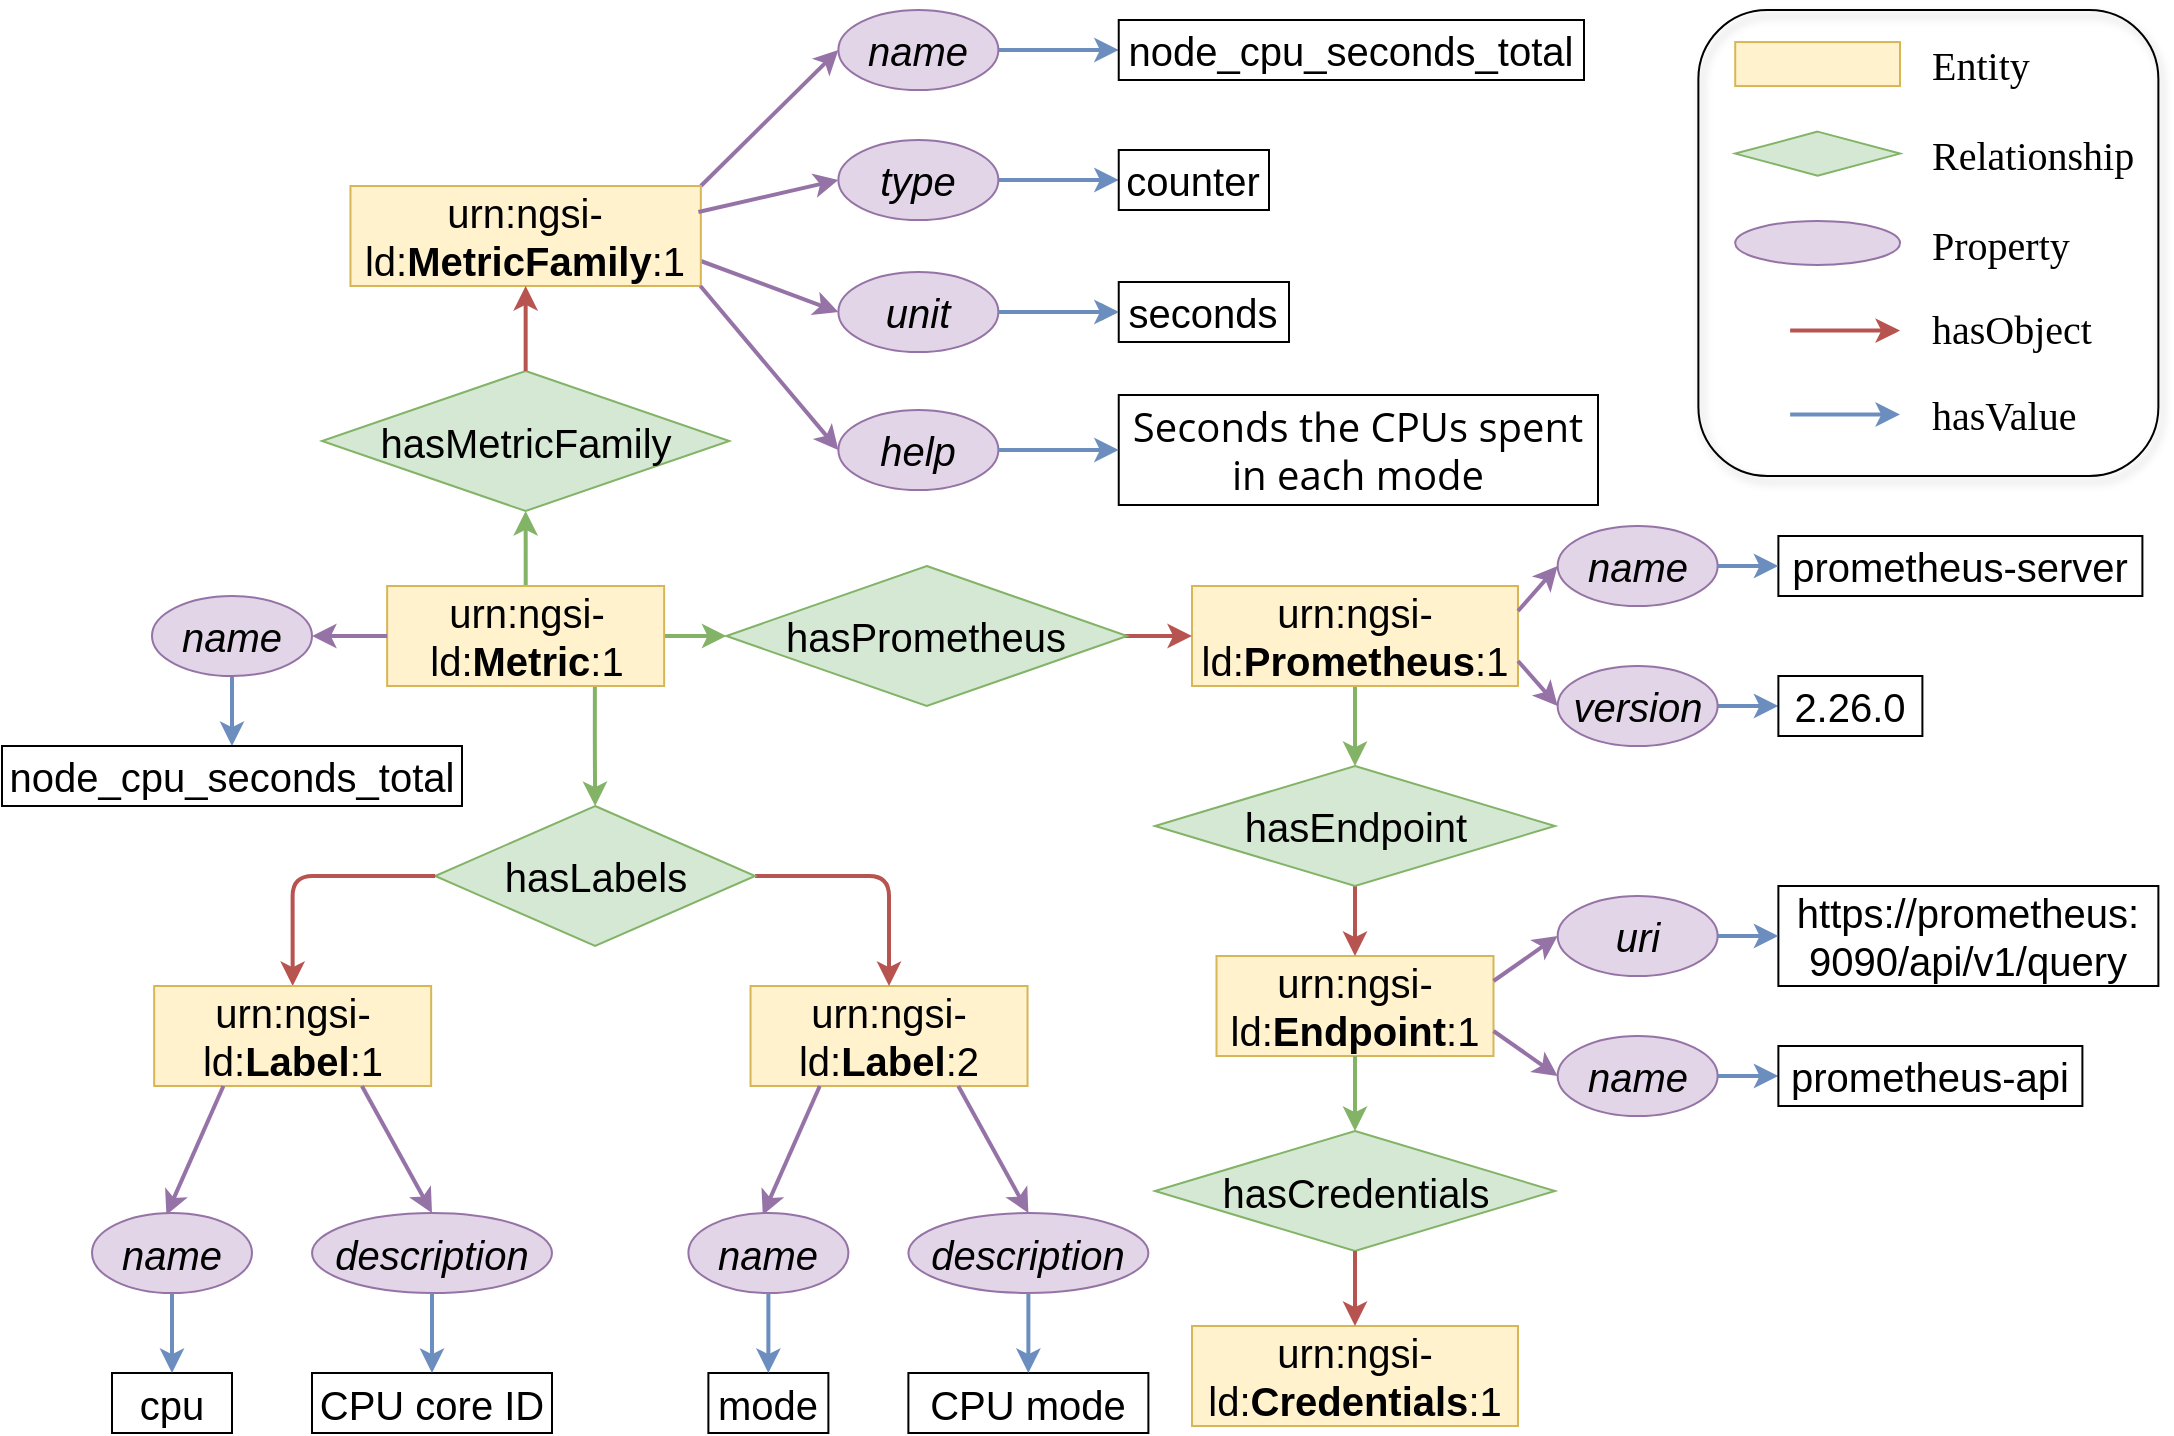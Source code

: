 <mxfile version="15.1.3" type="device" pages="6"><diagram id="dqcNWA7_xttvfzcXZ3k_" name="datasource"><mxGraphModel dx="2520" dy="1798" grid="1" gridSize="10" guides="1" tooltips="1" connect="1" arrows="1" fold="1" page="1" pageScale="1" pageWidth="1169" pageHeight="827" math="0" shadow="0"><root><mxCell id="cymUqdhnuLGoWPRoqhFB-0"/><mxCell id="cymUqdhnuLGoWPRoqhFB-1" parent="cymUqdhnuLGoWPRoqhFB-0"/><mxCell id="06sWlRlzjv7laegnxLzc-0" style="rounded=1;orthogonalLoop=1;jettySize=auto;html=1;exitX=1;exitY=0.75;exitDx=0;exitDy=0;entryX=0;entryY=0.5;entryDx=0;entryDy=0;strokeColor=#9673a6;strokeWidth=2;fillColor=#e1d5e7;fontSize=16;" parent="cymUqdhnuLGoWPRoqhFB-1" source="06sWlRlzjv7laegnxLzc-2" target="06sWlRlzjv7laegnxLzc-15" edge="1"><mxGeometry relative="1" as="geometry"/></mxCell><mxCell id="06sWlRlzjv7laegnxLzc-1" style="rounded=1;orthogonalLoop=1;jettySize=auto;html=1;entryX=0;entryY=0.5;entryDx=0;entryDy=0;strokeColor=#9673a6;strokeWidth=2;fillColor=#e1d5e7;fontSize=16;exitX=1;exitY=0;exitDx=0;exitDy=0;" parent="cymUqdhnuLGoWPRoqhFB-1" source="06sWlRlzjv7laegnxLzc-2" target="06sWlRlzjv7laegnxLzc-18" edge="1"><mxGeometry relative="1" as="geometry"><mxPoint x="-235.81" y="-650" as="sourcePoint"/></mxGeometry></mxCell><mxCell id="06sWlRlzjv7laegnxLzc-2" value="urn:ngsi-ld:&lt;b style=&quot;font-size: 20px;&quot;&gt;MetricFamily&lt;/b&gt;:1" style="whiteSpace=wrap;html=1;align=center;fillColor=#fff2cc;strokeColor=#d6b656;fontSize=20;" parent="cymUqdhnuLGoWPRoqhFB-1" vertex="1"><mxGeometry x="-410.77" y="-620" width="175.19" height="50" as="geometry"/></mxCell><mxCell id="06sWlRlzjv7laegnxLzc-3" value="urn:ngsi-ld:&lt;b style=&quot;font-size: 20px;&quot;&gt;Endpoint&lt;/b&gt;:1" style="whiteSpace=wrap;html=1;align=center;fillColor=#fff2cc;strokeColor=#d6b656;fontSize=20;" parent="cymUqdhnuLGoWPRoqhFB-1" vertex="1"><mxGeometry x="22.25" y="-235" width="138.5" height="50" as="geometry"/></mxCell><mxCell id="06sWlRlzjv7laegnxLzc-4" value="uri" style="ellipse;whiteSpace=wrap;html=1;align=center;fillColor=#e1d5e7;strokeColor=#9673a6;fontStyle=2;fontSize=20;" parent="cymUqdhnuLGoWPRoqhFB-1" vertex="1"><mxGeometry x="192.82" y="-265" width="80" height="40" as="geometry"/></mxCell><mxCell id="06sWlRlzjv7laegnxLzc-5" value="https://prometheus:&lt;br&gt;9090/api/v1/query" style="html=1;align=center;fontSize=20;whiteSpace=wrap;" parent="cymUqdhnuLGoWPRoqhFB-1" vertex="1"><mxGeometry x="303.19" y="-270" width="190" height="50" as="geometry"/></mxCell><mxCell id="06sWlRlzjv7laegnxLzc-6" value="" style="edgeStyle=orthogonalEdgeStyle;rounded=1;orthogonalLoop=1;jettySize=auto;html=1;strokeColor=#b85450;strokeWidth=2;fillColor=#f8cecc;exitX=0.5;exitY=1;exitDx=0;exitDy=0;entryX=0.5;entryY=0;entryDx=0;entryDy=0;entryPerimeter=0;fontSize=16;" parent="cymUqdhnuLGoWPRoqhFB-1" source="06sWlRlzjv7laegnxLzc-24" target="06sWlRlzjv7laegnxLzc-3" edge="1"><mxGeometry relative="1" as="geometry"><mxPoint x="6.26" y="-175" as="sourcePoint"/></mxGeometry></mxCell><mxCell id="06sWlRlzjv7laegnxLzc-7" value="" style="edgeStyle=orthogonalEdgeStyle;rounded=1;orthogonalLoop=1;jettySize=auto;html=1;strokeWidth=2;fillColor=#d5e8d4;fontSize=16;strokeColor=#82B366;" parent="cymUqdhnuLGoWPRoqhFB-1" source="06sWlRlzjv7laegnxLzc-49" target="06sWlRlzjv7laegnxLzc-8" edge="1"><mxGeometry relative="1" as="geometry"/></mxCell><mxCell id="06sWlRlzjv7laegnxLzc-8" value="hasMetricFamily" style="shape=rhombus;perimeter=rhombusPerimeter;whiteSpace=wrap;html=1;align=center;fillColor=#d5e8d4;strokeColor=#82b366;fontSize=20;" parent="cymUqdhnuLGoWPRoqhFB-1" vertex="1"><mxGeometry x="-424.99" y="-527.5" width="203.63" height="70" as="geometry"/></mxCell><mxCell id="06sWlRlzjv7laegnxLzc-9" style="rounded=1;orthogonalLoop=1;jettySize=auto;html=1;entryX=0;entryY=0.5;entryDx=0;entryDy=0;strokeColor=#9673a6;strokeWidth=2;fillColor=#e1d5e7;fontSize=16;" parent="cymUqdhnuLGoWPRoqhFB-1" target="06sWlRlzjv7laegnxLzc-11" edge="1"><mxGeometry relative="1" as="geometry"><mxPoint x="-236.81" y="-607" as="sourcePoint"/></mxGeometry></mxCell><mxCell id="06sWlRlzjv7laegnxLzc-10" value="" style="edgeStyle=orthogonalEdgeStyle;rounded=1;orthogonalLoop=1;jettySize=auto;html=1;strokeColor=#6c8ebf;strokeWidth=2;fillColor=#dae8fc;fontSize=16;" parent="cymUqdhnuLGoWPRoqhFB-1" source="06sWlRlzjv7laegnxLzc-11" target="06sWlRlzjv7laegnxLzc-16" edge="1"><mxGeometry relative="1" as="geometry"/></mxCell><mxCell id="06sWlRlzjv7laegnxLzc-11" value="type" style="ellipse;whiteSpace=wrap;html=1;align=center;fillColor=#e1d5e7;strokeColor=#9673a6;fontStyle=2;fontSize=20;" parent="cymUqdhnuLGoWPRoqhFB-1" vertex="1"><mxGeometry x="-166.81" y="-643" width="80" height="40" as="geometry"/></mxCell><mxCell id="06sWlRlzjv7laegnxLzc-12" style="rounded=1;orthogonalLoop=1;jettySize=auto;html=1;entryX=0;entryY=0.5;entryDx=0;entryDy=0;strokeColor=#9673a6;strokeWidth=2;fillColor=#e1d5e7;fontSize=16;" parent="cymUqdhnuLGoWPRoqhFB-1" target="06sWlRlzjv7laegnxLzc-13" edge="1"><mxGeometry relative="1" as="geometry"><mxPoint x="-235.81" y="-570" as="sourcePoint"/></mxGeometry></mxCell><mxCell id="06sWlRlzjv7laegnxLzc-13" value="help" style="ellipse;whiteSpace=wrap;html=1;align=center;fillColor=#e1d5e7;strokeColor=#9673a6;fontStyle=2;fontSize=20;" parent="cymUqdhnuLGoWPRoqhFB-1" vertex="1"><mxGeometry x="-166.81" y="-508" width="80" height="40" as="geometry"/></mxCell><mxCell id="06sWlRlzjv7laegnxLzc-14" value="" style="edgeStyle=orthogonalEdgeStyle;rounded=0;orthogonalLoop=1;jettySize=auto;html=1;strokeColor=#82B366;" parent="cymUqdhnuLGoWPRoqhFB-1" source="06sWlRlzjv7laegnxLzc-15" target="06sWlRlzjv7laegnxLzc-43" edge="1"><mxGeometry relative="1" as="geometry"/></mxCell><mxCell id="06sWlRlzjv7laegnxLzc-15" value="unit" style="ellipse;whiteSpace=wrap;html=1;align=center;fillColor=#e1d5e7;strokeColor=#9673a6;fontStyle=2;fontSize=20;" parent="cymUqdhnuLGoWPRoqhFB-1" vertex="1"><mxGeometry x="-166.81" y="-577" width="80" height="40" as="geometry"/></mxCell><mxCell id="06sWlRlzjv7laegnxLzc-16" value="counter" style="html=1;align=center;fontSize=20;whiteSpace=wrap;" parent="cymUqdhnuLGoWPRoqhFB-1" vertex="1"><mxGeometry x="-26.63" y="-638" width="75.13" height="30" as="geometry"/></mxCell><mxCell id="06sWlRlzjv7laegnxLzc-17" value="" style="edgeStyle=none;rounded=1;orthogonalLoop=1;jettySize=auto;html=1;strokeColor=#6c8ebf;strokeWidth=2;fillColor=#dae8fc;exitX=1;exitY=0.5;exitDx=0;exitDy=0;entryX=0;entryY=0.5;entryDx=0;entryDy=0;fontSize=16;" parent="cymUqdhnuLGoWPRoqhFB-1" source="06sWlRlzjv7laegnxLzc-18" target="06sWlRlzjv7laegnxLzc-19" edge="1"><mxGeometry relative="1" as="geometry"><mxPoint x="-99.63" y="-728" as="sourcePoint"/><Array as="points"/></mxGeometry></mxCell><mxCell id="06sWlRlzjv7laegnxLzc-18" value="name" style="ellipse;whiteSpace=wrap;html=1;align=center;fillColor=#e1d5e7;strokeColor=#9673a6;fontStyle=2;fontSize=20;" parent="cymUqdhnuLGoWPRoqhFB-1" vertex="1"><mxGeometry x="-166.81" y="-708" width="80" height="40" as="geometry"/></mxCell><mxCell id="06sWlRlzjv7laegnxLzc-19" value="node_cpu_seconds_total" style="html=1;align=center;fontSize=20;whiteSpace=wrap;" parent="cymUqdhnuLGoWPRoqhFB-1" vertex="1"><mxGeometry x="-26.63" y="-703" width="232.63" height="30" as="geometry"/></mxCell><mxCell id="06sWlRlzjv7laegnxLzc-20" value="" style="edgeStyle=orthogonalEdgeStyle;rounded=1;orthogonalLoop=1;jettySize=auto;html=1;endArrow=classic;fontFamily=Helvetica;fontSize=16;strokeColor=#82b366;strokeWidth=2;fillColor=#d5e8d4;exitX=0.5;exitY=1;exitDx=0;exitDy=0;entryX=0.5;entryY=0;entryDx=0;entryDy=0;" parent="cymUqdhnuLGoWPRoqhFB-1" source="06sWlRlzjv7laegnxLzc-21" target="06sWlRlzjv7laegnxLzc-24" edge="1"><mxGeometry relative="1" as="geometry"><mxPoint x="122.82" y="-360" as="sourcePoint"/></mxGeometry></mxCell><mxCell id="06sWlRlzjv7laegnxLzc-21" value="urn:ngsi-ld:&lt;b style=&quot;font-size: 20px;&quot;&gt;Prometheus&lt;/b&gt;:1" style="whiteSpace=wrap;html=1;align=center;fillColor=#fff2cc;strokeColor=#d6b656;fontSize=20;" parent="cymUqdhnuLGoWPRoqhFB-1" vertex="1"><mxGeometry x="10" y="-420" width="163" height="50" as="geometry"/></mxCell><mxCell id="06sWlRlzjv7laegnxLzc-22" value="name" style="ellipse;whiteSpace=wrap;html=1;align=center;fillColor=#e1d5e7;strokeColor=#9673a6;fontStyle=2;fontSize=20;" parent="cymUqdhnuLGoWPRoqhFB-1" vertex="1"><mxGeometry x="192.82" y="-450" width="80" height="40" as="geometry"/></mxCell><mxCell id="06sWlRlzjv7laegnxLzc-23" value="" style="edgeStyle=orthogonalEdgeStyle;rounded=1;orthogonalLoop=1;jettySize=auto;html=1;strokeWidth=2;fillColor=#d5e8d4;exitX=1;exitY=0.5;exitDx=0;exitDy=0;entryX=0;entryY=0.5;entryDx=0;entryDy=0;fontSize=16;strokeColor=#B85450;" parent="cymUqdhnuLGoWPRoqhFB-1" target="06sWlRlzjv7laegnxLzc-21" edge="1"><mxGeometry relative="1" as="geometry"><mxPoint x="-26.81" y="-395" as="sourcePoint"/></mxGeometry></mxCell><mxCell id="06sWlRlzjv7laegnxLzc-24" value="hasEndpoint" style="shape=rhombus;perimeter=rhombusPerimeter;whiteSpace=wrap;html=1;align=center;fillColor=#d5e8d4;strokeColor=#82b366;fontSize=20;" parent="cymUqdhnuLGoWPRoqhFB-1" vertex="1"><mxGeometry x="-8.5" y="-330" width="200" height="60" as="geometry"/></mxCell><mxCell id="06sWlRlzjv7laegnxLzc-25" value="" style="edgeStyle=orthogonalEdgeStyle;rounded=1;orthogonalLoop=1;jettySize=auto;html=1;endArrow=classic;fontFamily=Helvetica;fontSize=16;strokeColor=#6c8ebf;strokeWidth=2;fillColor=#dae8fc;" parent="cymUqdhnuLGoWPRoqhFB-1" source="06sWlRlzjv7laegnxLzc-26" target="06sWlRlzjv7laegnxLzc-27" edge="1"><mxGeometry relative="1" as="geometry"/></mxCell><mxCell id="06sWlRlzjv7laegnxLzc-26" value="version" style="ellipse;whiteSpace=wrap;html=1;align=center;fillColor=#e1d5e7;strokeColor=#9673a6;fontStyle=2;fontSize=20;" parent="cymUqdhnuLGoWPRoqhFB-1" vertex="1"><mxGeometry x="192.82" y="-380" width="80" height="40" as="geometry"/></mxCell><mxCell id="06sWlRlzjv7laegnxLzc-27" value="2.26.0" style="html=1;align=center;fontSize=20;whiteSpace=wrap;" parent="cymUqdhnuLGoWPRoqhFB-1" vertex="1"><mxGeometry x="303.19" y="-375" width="72.01" height="30" as="geometry"/></mxCell><mxCell id="06sWlRlzjv7laegnxLzc-28" style="rounded=1;orthogonalLoop=1;jettySize=auto;html=1;exitX=1;exitY=0.75;exitDx=0;exitDy=0;entryX=0;entryY=0.5;entryDx=0;entryDy=0;strokeColor=#9673a6;strokeWidth=2;fillColor=#e1d5e7;fontSize=16;" parent="cymUqdhnuLGoWPRoqhFB-1" source="06sWlRlzjv7laegnxLzc-21" target="06sWlRlzjv7laegnxLzc-26" edge="1"><mxGeometry relative="1" as="geometry"><mxPoint x="394.5" y="-405" as="sourcePoint"/><mxPoint x="389.5" y="-455" as="targetPoint"/></mxGeometry></mxCell><mxCell id="06sWlRlzjv7laegnxLzc-29" style="rounded=1;orthogonalLoop=1;jettySize=auto;html=1;exitX=1;exitY=0.25;exitDx=0;exitDy=0;strokeColor=#9673a6;strokeWidth=2;fillColor=#e1d5e7;fontSize=16;entryX=0;entryY=0.5;entryDx=0;entryDy=0;" parent="cymUqdhnuLGoWPRoqhFB-1" source="06sWlRlzjv7laegnxLzc-21" target="06sWlRlzjv7laegnxLzc-22" edge="1"><mxGeometry relative="1" as="geometry"><mxPoint x="103.875" y="-365" as="sourcePoint"/><mxPoint x="232.26" y="-420" as="targetPoint"/></mxGeometry></mxCell><mxCell id="06sWlRlzjv7laegnxLzc-30" value="prometheus-server" style="html=1;align=center;fontSize=20;whiteSpace=wrap;" parent="cymUqdhnuLGoWPRoqhFB-1" vertex="1"><mxGeometry x="303.19" y="-445" width="182.01" height="30" as="geometry"/></mxCell><mxCell id="06sWlRlzjv7laegnxLzc-31" value="" style="edgeStyle=orthogonalEdgeStyle;rounded=1;orthogonalLoop=1;jettySize=auto;html=1;endArrow=classic;fontFamily=Helvetica;fontSize=16;strokeColor=#6c8ebf;strokeWidth=2;fillColor=#dae8fc;exitX=1;exitY=0.5;exitDx=0;exitDy=0;entryX=0;entryY=0.5;entryDx=0;entryDy=0;" parent="cymUqdhnuLGoWPRoqhFB-1" source="06sWlRlzjv7laegnxLzc-22" target="06sWlRlzjv7laegnxLzc-30" edge="1"><mxGeometry relative="1" as="geometry"><mxPoint x="340.26" y="-500" as="sourcePoint"/><mxPoint x="322.26" y="-380" as="targetPoint"/></mxGeometry></mxCell><mxCell id="06sWlRlzjv7laegnxLzc-32" value="name" style="ellipse;whiteSpace=wrap;html=1;align=center;fillColor=#e1d5e7;strokeColor=#9673a6;fontStyle=2;fontSize=20;" parent="cymUqdhnuLGoWPRoqhFB-1" vertex="1"><mxGeometry x="192.82" y="-195" width="80" height="40" as="geometry"/></mxCell><mxCell id="06sWlRlzjv7laegnxLzc-33" value="" style="edgeStyle=orthogonalEdgeStyle;rounded=1;orthogonalLoop=1;jettySize=auto;html=1;endArrow=classic;fontFamily=Helvetica;fontSize=16;strokeColor=#6c8ebf;strokeWidth=2;fillColor=#dae8fc;entryX=0;entryY=0.5;entryDx=0;entryDy=0;exitX=1;exitY=0.5;exitDx=0;exitDy=0;" parent="cymUqdhnuLGoWPRoqhFB-1" source="06sWlRlzjv7laegnxLzc-32" target="06sWlRlzjv7laegnxLzc-34" edge="1"><mxGeometry relative="1" as="geometry"><mxPoint x="248.39" y="-115" as="sourcePoint"/><mxPoint x="93.14" y="-45" as="targetPoint"/></mxGeometry></mxCell><mxCell id="06sWlRlzjv7laegnxLzc-34" value="prometheus-api" style="html=1;align=center;fontSize=20;whiteSpace=wrap;" parent="cymUqdhnuLGoWPRoqhFB-1" vertex="1"><mxGeometry x="303.19" y="-190" width="152.01" height="30" as="geometry"/></mxCell><mxCell id="06sWlRlzjv7laegnxLzc-35" value="hasCredentials" style="shape=rhombus;perimeter=rhombusPerimeter;whiteSpace=wrap;html=1;align=center;fillColor=#d5e8d4;strokeColor=#82b366;fontSize=20;" parent="cymUqdhnuLGoWPRoqhFB-1" vertex="1"><mxGeometry x="-8.5" y="-147.5" width="200" height="60" as="geometry"/></mxCell><mxCell id="06sWlRlzjv7laegnxLzc-36" value="urn:ngsi-ld:&lt;b style=&quot;font-size: 20px;&quot;&gt;Credentials&lt;/b&gt;:1" style="whiteSpace=wrap;html=1;align=center;fillColor=#fff2cc;strokeColor=#d6b656;fontSize=20;" parent="cymUqdhnuLGoWPRoqhFB-1" vertex="1"><mxGeometry x="10.0" y="-50" width="163" height="50" as="geometry"/></mxCell><mxCell id="06sWlRlzjv7laegnxLzc-37" value="" style="endArrow=classic;html=1;fillColor=#f8cecc;strokeColor=#b85450;strokeWidth=2;exitX=0.5;exitY=1;exitDx=0;exitDy=0;entryX=0.5;entryY=0;entryDx=0;entryDy=0;fontSize=16;" parent="cymUqdhnuLGoWPRoqhFB-1" source="06sWlRlzjv7laegnxLzc-35" target="06sWlRlzjv7laegnxLzc-36" edge="1"><mxGeometry relative="1" as="geometry"><mxPoint x="491.64" y="-5" as="sourcePoint"/><mxPoint x="571.64" y="15" as="targetPoint"/></mxGeometry></mxCell><mxCell id="06sWlRlzjv7laegnxLzc-38" value="" style="edgeStyle=orthogonalEdgeStyle;rounded=1;orthogonalLoop=1;jettySize=auto;html=1;endArrow=classic;fontFamily=Helvetica;fontSize=16;strokeColor=#b85450;strokeWidth=2;fillColor=#f8cecc;entryX=0.5;entryY=1;entryDx=0;entryDy=0;exitX=0.5;exitY=0;exitDx=0;exitDy=0;" parent="cymUqdhnuLGoWPRoqhFB-1" source="06sWlRlzjv7laegnxLzc-8" target="06sWlRlzjv7laegnxLzc-2" edge="1"><mxGeometry relative="1" as="geometry"><mxPoint x="-405.94" y="-360" as="sourcePoint"/><mxPoint x="-369.44" y="-360" as="targetPoint"/></mxGeometry></mxCell><mxCell id="06sWlRlzjv7laegnxLzc-39" style="rounded=1;orthogonalLoop=1;jettySize=auto;html=1;exitX=1;exitY=0.75;exitDx=0;exitDy=0;entryX=0;entryY=0.5;entryDx=0;entryDy=0;strokeColor=#9673a6;strokeWidth=2;fillColor=#e1d5e7;fontSize=16;" parent="cymUqdhnuLGoWPRoqhFB-1" source="06sWlRlzjv7laegnxLzc-3" target="06sWlRlzjv7laegnxLzc-32" edge="1"><mxGeometry relative="1" as="geometry"><mxPoint x="-249.985" y="-135" as="sourcePoint"/><mxPoint x="-278.36" y="-105" as="targetPoint"/></mxGeometry></mxCell><mxCell id="06sWlRlzjv7laegnxLzc-40" style="rounded=1;orthogonalLoop=1;jettySize=auto;html=1;exitX=1;exitY=0.25;exitDx=0;exitDy=0;strokeColor=#9673a6;strokeWidth=2;fillColor=#e1d5e7;entryX=0;entryY=0.5;entryDx=0;entryDy=0;fontSize=16;" parent="cymUqdhnuLGoWPRoqhFB-1" source="06sWlRlzjv7laegnxLzc-3" target="06sWlRlzjv7laegnxLzc-4" edge="1"><mxGeometry relative="1" as="geometry"><mxPoint x="-193.735" y="-135" as="sourcePoint"/><mxPoint x="150.39" y="-115" as="targetPoint"/></mxGeometry></mxCell><mxCell id="06sWlRlzjv7laegnxLzc-41" value="" style="edgeStyle=orthogonalEdgeStyle;rounded=1;orthogonalLoop=1;jettySize=auto;html=1;endArrow=classic;fontFamily=Helvetica;fontSize=16;strokeColor=#82b366;strokeWidth=2;fillColor=#d5e8d4;entryX=0.5;entryY=0;entryDx=0;entryDy=0;exitX=0.5;exitY=1;exitDx=0;exitDy=0;" parent="cymUqdhnuLGoWPRoqhFB-1" source="06sWlRlzjv7laegnxLzc-3" target="06sWlRlzjv7laegnxLzc-35" edge="1"><mxGeometry relative="1" as="geometry"><mxPoint x="461.64" y="165" as="sourcePoint"/><mxPoint x="41.64" y="5" as="targetPoint"/></mxGeometry></mxCell><mxCell id="06sWlRlzjv7laegnxLzc-42" value="" style="edgeStyle=orthogonalEdgeStyle;rounded=1;orthogonalLoop=1;jettySize=auto;html=1;endArrow=classic;fontFamily=Helvetica;fontSize=16;strokeColor=#6c8ebf;strokeWidth=2;fillColor=#dae8fc;exitX=1;exitY=0.5;exitDx=0;exitDy=0;" parent="cymUqdhnuLGoWPRoqhFB-1" source="06sWlRlzjv7laegnxLzc-4" target="06sWlRlzjv7laegnxLzc-5" edge="1"><mxGeometry relative="1" as="geometry"><mxPoint x="26.64" y="-65" as="sourcePoint"/><mxPoint x="26.64" y="-35" as="targetPoint"/></mxGeometry></mxCell><mxCell id="06sWlRlzjv7laegnxLzc-43" value="seconds" style="html=1;align=center;fontSize=20;whiteSpace=wrap;" parent="cymUqdhnuLGoWPRoqhFB-1" vertex="1"><mxGeometry x="-26.63" y="-572" width="85.13" height="30" as="geometry"/></mxCell><mxCell id="06sWlRlzjv7laegnxLzc-44" value="" style="edgeStyle=orthogonalEdgeStyle;rounded=1;orthogonalLoop=1;jettySize=auto;html=1;strokeColor=#6c8ebf;strokeWidth=2;fillColor=#dae8fc;exitX=1;exitY=0.5;exitDx=0;exitDy=0;entryX=0;entryY=0.5;entryDx=0;entryDy=0;fontSize=16;" parent="cymUqdhnuLGoWPRoqhFB-1" source="06sWlRlzjv7laegnxLzc-15" target="06sWlRlzjv7laegnxLzc-43" edge="1"><mxGeometry relative="1" as="geometry"><mxPoint x="-101.63" y="-613.0" as="sourcePoint"/><mxPoint x="-59.63" y="-613.0" as="targetPoint"/></mxGeometry></mxCell><mxCell id="06sWlRlzjv7laegnxLzc-45" value="&lt;font face=&quot;open sans, helvetica neue, helvetica, sans-serif&quot; style=&quot;font-size: 20px&quot;&gt;&lt;span style=&quot;font-size: 20px&quot;&gt;Seconds the CPUs spent &lt;br&gt;in each mode&lt;/span&gt;&lt;/font&gt;" style="html=1;align=center;fontSize=20;whiteSpace=wrap;" parent="cymUqdhnuLGoWPRoqhFB-1" vertex="1"><mxGeometry x="-26.63" y="-515.5" width="239.63" height="55" as="geometry"/></mxCell><mxCell id="06sWlRlzjv7laegnxLzc-46" value="" style="edgeStyle=orthogonalEdgeStyle;rounded=1;orthogonalLoop=1;jettySize=auto;html=1;strokeColor=#6c8ebf;strokeWidth=2;fillColor=#dae8fc;exitX=1;exitY=0.5;exitDx=0;exitDy=0;entryX=0;entryY=0.5;entryDx=0;entryDy=0;fontSize=16;" parent="cymUqdhnuLGoWPRoqhFB-1" source="06sWlRlzjv7laegnxLzc-13" target="06sWlRlzjv7laegnxLzc-45" edge="1"><mxGeometry relative="1" as="geometry"><mxPoint x="-101.63" y="-542" as="sourcePoint"/><mxPoint x="-81.13" y="-458" as="targetPoint"/></mxGeometry></mxCell><mxCell id="06sWlRlzjv7laegnxLzc-47" style="edgeStyle=orthogonalEdgeStyle;rounded=1;orthogonalLoop=1;jettySize=auto;html=1;exitX=1;exitY=0.5;exitDx=0;exitDy=0;entryX=0;entryY=0.5;entryDx=0;entryDy=0;strokeWidth=2;fillColor=#f8cecc;fontSize=16;strokeColor=#82B366;" parent="cymUqdhnuLGoWPRoqhFB-1" source="06sWlRlzjv7laegnxLzc-49" target="06sWlRlzjv7laegnxLzc-50" edge="1"><mxGeometry relative="1" as="geometry"/></mxCell><mxCell id="wgMsmhnYpJGjHJ0RAVu2-1" style="edgeStyle=orthogonalEdgeStyle;rounded=1;orthogonalLoop=1;jettySize=auto;html=1;exitX=0.75;exitY=1;exitDx=0;exitDy=0;entryX=0.5;entryY=0;entryDx=0;entryDy=0;fontSize=16;strokeColor=#82B366;strokeWidth=2;fillColor=#f8cecc;" edge="1" parent="cymUqdhnuLGoWPRoqhFB-1" source="06sWlRlzjv7laegnxLzc-49" target="wgMsmhnYpJGjHJ0RAVu2-0"><mxGeometry relative="1" as="geometry"/></mxCell><mxCell id="06sWlRlzjv7laegnxLzc-49" value="urn:ngsi-ld:&lt;b style=&quot;font-size: 20px;&quot;&gt;Metric&lt;/b&gt;:1" style="whiteSpace=wrap;html=1;align=center;fillColor=#fff2cc;strokeColor=#d6b656;fontSize=20;" parent="cymUqdhnuLGoWPRoqhFB-1" vertex="1"><mxGeometry x="-392.43" y="-420" width="138.5" height="50" as="geometry"/></mxCell><mxCell id="06sWlRlzjv7laegnxLzc-50" value="hasPrometheus" style="shape=rhombus;perimeter=rhombusPerimeter;whiteSpace=wrap;html=1;align=center;fillColor=#d5e8d4;strokeColor=#82b366;fontSize=20;" parent="cymUqdhnuLGoWPRoqhFB-1" vertex="1"><mxGeometry x="-222.81" y="-430" width="200.37" height="70" as="geometry"/></mxCell><mxCell id="06sWlRlzjv7laegnxLzc-51" style="rounded=1;orthogonalLoop=1;jettySize=auto;html=1;exitX=0;exitY=0.5;exitDx=0;exitDy=0;entryX=1;entryY=0.5;entryDx=0;entryDy=0;strokeColor=#9673a6;strokeWidth=2;fillColor=#e1d5e7;fontSize=16;" parent="cymUqdhnuLGoWPRoqhFB-1" source="06sWlRlzjv7laegnxLzc-49" target="06sWlRlzjv7laegnxLzc-53" edge="1"><mxGeometry relative="1" as="geometry"><mxPoint x="-372.43" y="-430" as="sourcePoint"/></mxGeometry></mxCell><mxCell id="06sWlRlzjv7laegnxLzc-52" style="edgeStyle=none;rounded=1;orthogonalLoop=1;jettySize=auto;html=1;exitX=0.5;exitY=1;exitDx=0;exitDy=0;entryX=0.5;entryY=0;entryDx=0;entryDy=0;strokeColor=#6c8ebf;strokeWidth=2;fillColor=#dae8fc;fontSize=16;" parent="cymUqdhnuLGoWPRoqhFB-1" source="06sWlRlzjv7laegnxLzc-53" target="06sWlRlzjv7laegnxLzc-56" edge="1"><mxGeometry relative="1" as="geometry"/></mxCell><mxCell id="06sWlRlzjv7laegnxLzc-53" value="name" style="ellipse;whiteSpace=wrap;html=1;align=center;fillColor=#e1d5e7;strokeColor=#9673a6;fontStyle=2;fontSize=20;" parent="cymUqdhnuLGoWPRoqhFB-1" vertex="1"><mxGeometry x="-510" y="-415" width="80" height="40" as="geometry"/></mxCell><mxCell id="06sWlRlzjv7laegnxLzc-56" value="node_cpu_seconds_total" style="html=1;align=center;fontSize=20;whiteSpace=wrap;" parent="cymUqdhnuLGoWPRoqhFB-1" vertex="1"><mxGeometry x="-585" y="-340" width="230" height="30" as="geometry"/></mxCell><mxCell id="06sWlRlzjv7laegnxLzc-58" value="" style="group" parent="cymUqdhnuLGoWPRoqhFB-1" vertex="1" connectable="0"><mxGeometry x="263.19" y="-708" width="230" height="233" as="geometry"/></mxCell><mxCell id="06sWlRlzjv7laegnxLzc-59" value="" style="rounded=1;whiteSpace=wrap;html=1;fillColor=none;glass=0;shadow=1;sketch=0;container=0;fontSize=16;" parent="06sWlRlzjv7laegnxLzc-58" vertex="1"><mxGeometry width="230" height="233" as="geometry"/></mxCell><mxCell id="06sWlRlzjv7laegnxLzc-60" value="hasObject" style="text;html=1;strokeColor=none;fillColor=none;align=left;verticalAlign=middle;whiteSpace=wrap;rounded=0;labelBorderColor=none;fontSize=20;fontFamily=Tahoma;" parent="06sWlRlzjv7laegnxLzc-58" vertex="1"><mxGeometry x="114.554" y="151.308" width="96.136" height="15.957" as="geometry"/></mxCell><mxCell id="06sWlRlzjv7laegnxLzc-61" value="hasValue" style="text;html=1;strokeColor=none;fillColor=none;align=left;verticalAlign=middle;whiteSpace=wrap;rounded=0;labelBorderColor=none;fontSize=20;fontFamily=Tahoma;" parent="06sWlRlzjv7laegnxLzc-58" vertex="1"><mxGeometry x="114.554" y="194.349" width="96.136" height="15.957" as="geometry"/></mxCell><mxCell id="06sWlRlzjv7laegnxLzc-62" value="Relationship" style="text;html=1;strokeColor=none;fillColor=none;align=left;verticalAlign=middle;whiteSpace=wrap;rounded=0;labelBorderColor=none;fontSize=20;fontFamily=Tahoma;" parent="06sWlRlzjv7laegnxLzc-58" vertex="1"><mxGeometry x="114.549" y="63.832" width="96.136" height="15.957" as="geometry"/></mxCell><mxCell id="06sWlRlzjv7laegnxLzc-63" value="Entity" style="text;html=1;strokeColor=none;fillColor=none;align=left;verticalAlign=middle;whiteSpace=wrap;rounded=0;labelBorderColor=none;fontSize=20;fontFamily=Tahoma;" parent="06sWlRlzjv7laegnxLzc-58" vertex="1"><mxGeometry x="114.549" y="19.047" width="96.136" height="15.957" as="geometry"/></mxCell><mxCell id="06sWlRlzjv7laegnxLzc-64" value="" style="whiteSpace=wrap;html=1;align=center;fillColor=#fff2cc;strokeColor=#d6b656;labelBorderColor=none;fontSize=16;" parent="06sWlRlzjv7laegnxLzc-58" vertex="1"><mxGeometry x="18.414" y="16.03" width="82.402" height="22" as="geometry"/></mxCell><mxCell id="06sWlRlzjv7laegnxLzc-65" value="" style="shape=rhombus;perimeter=rhombusPerimeter;whiteSpace=wrap;html=1;align=center;fillColor=#d5e8d4;strokeColor=#82b366;labelBorderColor=none;fontSize=16;" parent="06sWlRlzjv7laegnxLzc-58" vertex="1"><mxGeometry x="18.414" y="60.81" width="82.402" height="22" as="geometry"/></mxCell><mxCell id="06sWlRlzjv7laegnxLzc-66" value="" style="ellipse;whiteSpace=wrap;html=1;align=center;fillColor=#e1d5e7;strokeColor=#9673a6;fontStyle=2;labelBorderColor=none;fontSize=16;" parent="06sWlRlzjv7laegnxLzc-58" vertex="1"><mxGeometry x="18.414" y="105.5" width="82.402" height="22" as="geometry"/></mxCell><mxCell id="06sWlRlzjv7laegnxLzc-67" value="Property" style="text;html=1;strokeColor=none;fillColor=none;align=left;verticalAlign=middle;whiteSpace=wrap;rounded=0;labelBorderColor=none;fontSize=20;fontFamily=Tahoma;" parent="06sWlRlzjv7laegnxLzc-58" vertex="1"><mxGeometry x="114.549" y="108.526" width="96.136" height="15.957" as="geometry"/></mxCell><mxCell id="06sWlRlzjv7laegnxLzc-68" value="" style="endArrow=classic;html=1;fillColor=#f8cecc;strokeColor=#b85450;strokeWidth=2;labelBorderColor=none;fontSize=16;" parent="06sWlRlzjv7laegnxLzc-58" edge="1"><mxGeometry x="-202.7" y="130.62" as="geometry"><mxPoint x="45.879" y="160.309" as="sourcePoint"/><mxPoint x="100.814" y="160.309" as="targetPoint"/></mxGeometry></mxCell><mxCell id="06sWlRlzjv7laegnxLzc-69" value="" style="endArrow=classic;html=1;fillColor=#dae8fc;strokeColor=#6c8ebf;strokeWidth=2;labelBorderColor=none;fontSize=16;" parent="06sWlRlzjv7laegnxLzc-58" edge="1"><mxGeometry x="-202.7" y="127.88" as="geometry"><mxPoint x="45.879" y="202.269" as="sourcePoint"/><mxPoint x="100.814" y="202.269" as="targetPoint"/></mxGeometry></mxCell><mxCell id="gO02CK7gmd4VSL889L-_-9" value="urn:ngsi-ld:&lt;b&gt;Label&lt;/b&gt;:2" style="whiteSpace=wrap;html=1;align=center;fillColor=#fff2cc;strokeColor=#d6b656;fontSize=20;" vertex="1" parent="cymUqdhnuLGoWPRoqhFB-1"><mxGeometry x="-210.73" y="-220" width="138.5" height="50" as="geometry"/></mxCell><mxCell id="gO02CK7gmd4VSL889L-_-10" style="rounded=1;orthogonalLoop=1;jettySize=auto;html=1;exitX=0.25;exitY=1;exitDx=0;exitDy=0;entryX=0.465;entryY=0.025;entryDx=0;entryDy=0;strokeColor=#9673a6;strokeWidth=2;fillColor=#e1d5e7;fontSize=16;entryPerimeter=0;" edge="1" parent="cymUqdhnuLGoWPRoqhFB-1" source="gO02CK7gmd4VSL889L-_-9" target="gO02CK7gmd4VSL889L-_-12"><mxGeometry relative="1" as="geometry"><mxPoint x="-166.105" y="-370" as="sourcePoint"/><mxPoint x="-218.3" y="-110" as="targetPoint"/></mxGeometry></mxCell><mxCell id="gO02CK7gmd4VSL889L-_-11" style="rounded=1;orthogonalLoop=1;jettySize=auto;html=1;exitX=0.75;exitY=1;exitDx=0;exitDy=0;entryX=0.5;entryY=0;entryDx=0;entryDy=0;strokeColor=#9673a6;strokeWidth=2;fillColor=#e1d5e7;fontSize=16;" edge="1" parent="cymUqdhnuLGoWPRoqhFB-1" source="gO02CK7gmd4VSL889L-_-9" target="gO02CK7gmd4VSL889L-_-15"><mxGeometry relative="1" as="geometry"><mxPoint x="-166.105" y="-135" as="sourcePoint"/><mxPoint x="-68.305" y="-110" as="targetPoint"/></mxGeometry></mxCell><mxCell id="gO02CK7gmd4VSL889L-_-12" value="name" style="ellipse;whiteSpace=wrap;html=1;align=center;fillColor=#e1d5e7;strokeColor=#9673a6;fontStyle=2;fontSize=20;" vertex="1" parent="cymUqdhnuLGoWPRoqhFB-1"><mxGeometry x="-241.81" y="-106.5" width="80" height="40" as="geometry"/></mxCell><mxCell id="gO02CK7gmd4VSL889L-_-13" value="mode" style="html=1;align=center;fontSize=20;whiteSpace=wrap;" vertex="1" parent="cymUqdhnuLGoWPRoqhFB-1"><mxGeometry x="-231.81" y="-26.5" width="60" height="30" as="geometry"/></mxCell><mxCell id="gO02CK7gmd4VSL889L-_-14" value="CPU mode" style="html=1;align=center;fontSize=20;whiteSpace=wrap;" vertex="1" parent="cymUqdhnuLGoWPRoqhFB-1"><mxGeometry x="-131.81" y="-26.5" width="120" height="30" as="geometry"/></mxCell><mxCell id="gO02CK7gmd4VSL889L-_-15" value="description" style="ellipse;whiteSpace=wrap;html=1;align=center;fillColor=#e1d5e7;strokeColor=#9673a6;fontStyle=2;fontSize=20;" vertex="1" parent="cymUqdhnuLGoWPRoqhFB-1"><mxGeometry x="-131.8" y="-106.5" width="119.99" height="40" as="geometry"/></mxCell><mxCell id="gO02CK7gmd4VSL889L-_-16" style="edgeStyle=none;rounded=1;orthogonalLoop=1;jettySize=auto;html=1;exitX=0.5;exitY=1;exitDx=0;exitDy=0;entryX=0.5;entryY=0;entryDx=0;entryDy=0;strokeColor=#6c8ebf;strokeWidth=2;fillColor=#dae8fc;fontSize=16;" edge="1" parent="cymUqdhnuLGoWPRoqhFB-1" source="gO02CK7gmd4VSL889L-_-12" target="gO02CK7gmd4VSL889L-_-13"><mxGeometry relative="1" as="geometry"><mxPoint x="-256.8" y="-291.5" as="sourcePoint"/><mxPoint x="-256.8" y="-261.5" as="targetPoint"/></mxGeometry></mxCell><mxCell id="gO02CK7gmd4VSL889L-_-17" style="edgeStyle=none;rounded=1;orthogonalLoop=1;jettySize=auto;html=1;exitX=0.5;exitY=1;exitDx=0;exitDy=0;strokeColor=#6c8ebf;strokeWidth=2;fillColor=#dae8fc;fontSize=16;" edge="1" parent="cymUqdhnuLGoWPRoqhFB-1" source="gO02CK7gmd4VSL889L-_-15" target="gO02CK7gmd4VSL889L-_-14"><mxGeometry relative="1" as="geometry"><mxPoint x="-211.8" y="-56.5" as="sourcePoint"/><mxPoint x="-211.8" y="-16.5" as="targetPoint"/></mxGeometry></mxCell><mxCell id="jHVHKXTa0q8SHsepoHfE-0" style="edgeStyle=orthogonalEdgeStyle;rounded=1;orthogonalLoop=1;jettySize=auto;html=1;exitX=1;exitY=0.5;exitDx=0;exitDy=0;entryX=0.5;entryY=0;entryDx=0;entryDy=0;fontSize=16;strokeColor=#B85450;strokeWidth=2;fillColor=#d5e8d4;" edge="1" parent="cymUqdhnuLGoWPRoqhFB-1" source="wgMsmhnYpJGjHJ0RAVu2-0" target="gO02CK7gmd4VSL889L-_-9"><mxGeometry relative="1" as="geometry"/></mxCell><mxCell id="wgMsmhnYpJGjHJ0RAVu2-0" value="hasLabels" style="shape=rhombus;perimeter=rhombusPerimeter;whiteSpace=wrap;html=1;align=center;fillColor=#d5e8d4;strokeColor=#82b366;fontSize=20;" vertex="1" parent="cymUqdhnuLGoWPRoqhFB-1"><mxGeometry x="-368.42" y="-310" width="159.99" height="70" as="geometry"/></mxCell><mxCell id="wgMsmhnYpJGjHJ0RAVu2-11" style="edgeStyle=orthogonalEdgeStyle;rounded=1;orthogonalLoop=1;jettySize=auto;html=1;exitX=0;exitY=0.5;exitDx=0;exitDy=0;entryX=0.5;entryY=0;entryDx=0;entryDy=0;fontSize=16;strokeColor=#B85450;strokeWidth=2;fillColor=#d5e8d4;" edge="1" parent="cymUqdhnuLGoWPRoqhFB-1" source="wgMsmhnYpJGjHJ0RAVu2-0" target="wgMsmhnYpJGjHJ0RAVu2-2"><mxGeometry relative="1" as="geometry"/></mxCell><mxCell id="wgMsmhnYpJGjHJ0RAVu2-2" value="urn:ngsi-ld:&lt;b&gt;Label&lt;/b&gt;:1" style="whiteSpace=wrap;html=1;align=center;fillColor=#fff2cc;strokeColor=#d6b656;fontSize=20;" vertex="1" parent="cymUqdhnuLGoWPRoqhFB-1"><mxGeometry x="-508.92" y="-220" width="138.5" height="50" as="geometry"/></mxCell><mxCell id="wgMsmhnYpJGjHJ0RAVu2-3" style="rounded=1;orthogonalLoop=1;jettySize=auto;html=1;exitX=0.25;exitY=1;exitDx=0;exitDy=0;entryX=0.465;entryY=0.025;entryDx=0;entryDy=0;strokeColor=#9673a6;strokeWidth=2;fillColor=#e1d5e7;fontSize=16;entryPerimeter=0;" edge="1" source="wgMsmhnYpJGjHJ0RAVu2-2" target="wgMsmhnYpJGjHJ0RAVu2-5" parent="cymUqdhnuLGoWPRoqhFB-1"><mxGeometry relative="1" as="geometry"><mxPoint x="-464.295" y="-370" as="sourcePoint"/><mxPoint x="-516.49" y="-110" as="targetPoint"/></mxGeometry></mxCell><mxCell id="wgMsmhnYpJGjHJ0RAVu2-4" style="rounded=1;orthogonalLoop=1;jettySize=auto;html=1;exitX=0.75;exitY=1;exitDx=0;exitDy=0;entryX=0.5;entryY=0;entryDx=0;entryDy=0;strokeColor=#9673a6;strokeWidth=2;fillColor=#e1d5e7;fontSize=16;" edge="1" source="wgMsmhnYpJGjHJ0RAVu2-2" target="wgMsmhnYpJGjHJ0RAVu2-8" parent="cymUqdhnuLGoWPRoqhFB-1"><mxGeometry relative="1" as="geometry"><mxPoint x="-464.295" y="-135" as="sourcePoint"/><mxPoint x="-366.495" y="-110" as="targetPoint"/></mxGeometry></mxCell><mxCell id="wgMsmhnYpJGjHJ0RAVu2-5" value="name" style="ellipse;whiteSpace=wrap;html=1;align=center;fillColor=#e1d5e7;strokeColor=#9673a6;fontStyle=2;fontSize=20;" vertex="1" parent="cymUqdhnuLGoWPRoqhFB-1"><mxGeometry x="-540" y="-106.5" width="80" height="40" as="geometry"/></mxCell><mxCell id="wgMsmhnYpJGjHJ0RAVu2-6" value="cpu" style="html=1;align=center;fontSize=20;whiteSpace=wrap;" vertex="1" parent="cymUqdhnuLGoWPRoqhFB-1"><mxGeometry x="-530" y="-26.5" width="60" height="30" as="geometry"/></mxCell><mxCell id="wgMsmhnYpJGjHJ0RAVu2-7" value="CPU core ID" style="html=1;align=center;fontSize=20;whiteSpace=wrap;" vertex="1" parent="cymUqdhnuLGoWPRoqhFB-1"><mxGeometry x="-430.0" y="-26.5" width="120" height="30" as="geometry"/></mxCell><mxCell id="wgMsmhnYpJGjHJ0RAVu2-8" value="description" style="ellipse;whiteSpace=wrap;html=1;align=center;fillColor=#e1d5e7;strokeColor=#9673a6;fontStyle=2;fontSize=20;" vertex="1" parent="cymUqdhnuLGoWPRoqhFB-1"><mxGeometry x="-429.99" y="-106.5" width="119.99" height="40" as="geometry"/></mxCell><mxCell id="wgMsmhnYpJGjHJ0RAVu2-9" style="edgeStyle=none;rounded=1;orthogonalLoop=1;jettySize=auto;html=1;exitX=0.5;exitY=1;exitDx=0;exitDy=0;entryX=0.5;entryY=0;entryDx=0;entryDy=0;strokeColor=#6c8ebf;strokeWidth=2;fillColor=#dae8fc;fontSize=16;" edge="1" source="wgMsmhnYpJGjHJ0RAVu2-5" target="wgMsmhnYpJGjHJ0RAVu2-6" parent="cymUqdhnuLGoWPRoqhFB-1"><mxGeometry relative="1" as="geometry"><mxPoint x="-554.99" y="-291.5" as="sourcePoint"/><mxPoint x="-554.99" y="-261.5" as="targetPoint"/></mxGeometry></mxCell><mxCell id="wgMsmhnYpJGjHJ0RAVu2-10" style="edgeStyle=none;rounded=1;orthogonalLoop=1;jettySize=auto;html=1;exitX=0.5;exitY=1;exitDx=0;exitDy=0;strokeColor=#6c8ebf;strokeWidth=2;fillColor=#dae8fc;fontSize=16;" edge="1" source="wgMsmhnYpJGjHJ0RAVu2-8" target="wgMsmhnYpJGjHJ0RAVu2-7" parent="cymUqdhnuLGoWPRoqhFB-1"><mxGeometry relative="1" as="geometry"><mxPoint x="-509.99" y="-56.5" as="sourcePoint"/><mxPoint x="-509.99" y="-16.5" as="targetPoint"/></mxGeometry></mxCell></root></mxGraphModel></diagram><diagram name="timeseries" id="EBuFVUDZMdUAYn-UzYPW"><mxGraphModel dx="2115" dy="1507" grid="1" gridSize="10" guides="1" tooltips="1" connect="1" arrows="1" fold="1" page="1" pageScale="1" pageWidth="1169" pageHeight="827" math="0" shadow="0"><root><mxCell id="Nb7OeAGkAGp9v7DCNCTA-0"/><mxCell id="Nb7OeAGkAGp9v7DCNCTA-1" parent="Nb7OeAGkAGp9v7DCNCTA-0"/><mxCell id="Nb7OeAGkAGp9v7DCNCTA-2" style="rounded=1;orthogonalLoop=1;jettySize=auto;html=1;exitX=1;exitY=0.75;exitDx=0;exitDy=0;entryX=0;entryY=0.5;entryDx=0;entryDy=0;strokeColor=#9673a6;strokeWidth=2;fillColor=#e1d5e7;" parent="Nb7OeAGkAGp9v7DCNCTA-1" source="Nb7OeAGkAGp9v7DCNCTA-4" target="Nb7OeAGkAGp9v7DCNCTA-16" edge="1"><mxGeometry relative="1" as="geometry"/></mxCell><mxCell id="Nb7OeAGkAGp9v7DCNCTA-3" style="rounded=1;orthogonalLoop=1;jettySize=auto;html=1;exitX=1;exitY=0;exitDx=0;exitDy=0;entryX=0;entryY=0.5;entryDx=0;entryDy=0;strokeColor=#9673a6;strokeWidth=2;fillColor=#e1d5e7;" parent="Nb7OeAGkAGp9v7DCNCTA-1" source="Nb7OeAGkAGp9v7DCNCTA-4" target="Nb7OeAGkAGp9v7DCNCTA-19" edge="1"><mxGeometry relative="1" as="geometry"/></mxCell><mxCell id="Nb7OeAGkAGp9v7DCNCTA-4" value="urn:ngsi-ld:&lt;b style=&quot;font-size: 14px&quot;&gt;MetricFamily&lt;/b&gt;:1" style="whiteSpace=wrap;html=1;align=center;fillColor=#fff2cc;strokeColor=#d6b656;fontSize=14;" parent="Nb7OeAGkAGp9v7DCNCTA-1" vertex="1"><mxGeometry x="-66.38" y="-620" width="120" height="40" as="geometry"/></mxCell><mxCell id="Nb7OeAGkAGp9v7DCNCTA-5" value="urn:ngsi-ld:&lt;b&gt;Endpoint&lt;/b&gt;:1" style="whiteSpace=wrap;html=1;align=center;fillColor=#fff2cc;strokeColor=#d6b656;fontSize=14;" parent="Nb7OeAGkAGp9v7DCNCTA-1" vertex="1"><mxGeometry x="634" y="-420" width="100" height="40" as="geometry"/></mxCell><mxCell id="Nb7OeAGkAGp9v7DCNCTA-6" value="uri" style="ellipse;whiteSpace=wrap;html=1;align=center;fillColor=#e1d5e7;strokeColor=#9673a6;fontStyle=2;fontSize=14;" parent="Nb7OeAGkAGp9v7DCNCTA-1" vertex="1"><mxGeometry x="801.5" y="-460" width="72.5" height="40" as="geometry"/></mxCell><mxCell id="Nb7OeAGkAGp9v7DCNCTA-7" value="https://prometheus:9090/api/v1/query" style="html=1;align=center;fontSize=14;whiteSpace=wrap;" parent="Nb7OeAGkAGp9v7DCNCTA-1" vertex="1"><mxGeometry x="910" y="-455" width="250" height="30" as="geometry"/></mxCell><mxCell id="Nb7OeAGkAGp9v7DCNCTA-8" value="" style="edgeStyle=orthogonalEdgeStyle;rounded=1;orthogonalLoop=1;jettySize=auto;html=1;strokeColor=#b85450;strokeWidth=2;fillColor=#f8cecc;exitX=1;exitY=0.5;exitDx=0;exitDy=0;" parent="Nb7OeAGkAGp9v7DCNCTA-1" source="Nb7OeAGkAGp9v7DCNCTA-25" target="Nb7OeAGkAGp9v7DCNCTA-5" edge="1"><mxGeometry relative="1" as="geometry"><mxPoint x="590" y="-430" as="sourcePoint"/></mxGeometry></mxCell><mxCell id="Nb7OeAGkAGp9v7DCNCTA-9" value="" style="edgeStyle=orthogonalEdgeStyle;rounded=1;orthogonalLoop=1;jettySize=auto;html=1;strokeColor=#82b366;strokeWidth=2;fillColor=#d5e8d4;" parent="Nb7OeAGkAGp9v7DCNCTA-1" source="Nb7OeAGkAGp9v7DCNCTA-61" target="Nb7OeAGkAGp9v7DCNCTA-10" edge="1"><mxGeometry relative="1" as="geometry"/></mxCell><mxCell id="Nb7OeAGkAGp9v7DCNCTA-10" value="hasMetricFamily" style="shape=rhombus;perimeter=rhombusPerimeter;whiteSpace=wrap;html=1;align=center;fillColor=#d5e8d4;strokeColor=#82b366;fontSize=14;" parent="Nb7OeAGkAGp9v7DCNCTA-1" vertex="1"><mxGeometry x="-70" y="-530" width="127.25" height="60" as="geometry"/></mxCell><mxCell id="Nb7OeAGkAGp9v7DCNCTA-11" style="rounded=1;orthogonalLoop=1;jettySize=auto;html=1;exitX=1;exitY=0.25;exitDx=0;exitDy=0;entryX=0;entryY=0.5;entryDx=0;entryDy=0;strokeColor=#9673a6;strokeWidth=2;fillColor=#e1d5e7;" parent="Nb7OeAGkAGp9v7DCNCTA-1" source="Nb7OeAGkAGp9v7DCNCTA-4" target="Nb7OeAGkAGp9v7DCNCTA-13" edge="1"><mxGeometry relative="1" as="geometry"/></mxCell><mxCell id="Nb7OeAGkAGp9v7DCNCTA-12" value="" style="edgeStyle=orthogonalEdgeStyle;rounded=1;orthogonalLoop=1;jettySize=auto;html=1;strokeColor=#6c8ebf;strokeWidth=2;fillColor=#dae8fc;" parent="Nb7OeAGkAGp9v7DCNCTA-1" source="Nb7OeAGkAGp9v7DCNCTA-13" target="Nb7OeAGkAGp9v7DCNCTA-17" edge="1"><mxGeometry relative="1" as="geometry"/></mxCell><mxCell id="Nb7OeAGkAGp9v7DCNCTA-13" value="type" style="ellipse;whiteSpace=wrap;html=1;align=center;fillColor=#e1d5e7;strokeColor=#9673a6;fontStyle=2;fontSize=14;" parent="Nb7OeAGkAGp9v7DCNCTA-1" vertex="1"><mxGeometry x="155.37" y="-655" width="70" height="40" as="geometry"/></mxCell><mxCell id="Nb7OeAGkAGp9v7DCNCTA-14" style="rounded=1;orthogonalLoop=1;jettySize=auto;html=1;exitX=1;exitY=1;exitDx=0;exitDy=0;entryX=0;entryY=0.5;entryDx=0;entryDy=0;strokeColor=#9673a6;strokeWidth=2;fillColor=#e1d5e7;" parent="Nb7OeAGkAGp9v7DCNCTA-1" source="Nb7OeAGkAGp9v7DCNCTA-4" target="Nb7OeAGkAGp9v7DCNCTA-15" edge="1"><mxGeometry relative="1" as="geometry"/></mxCell><mxCell id="Nb7OeAGkAGp9v7DCNCTA-15" value="help" style="ellipse;whiteSpace=wrap;html=1;align=center;fillColor=#e1d5e7;strokeColor=#9673a6;fontStyle=2;fontSize=14;" parent="Nb7OeAGkAGp9v7DCNCTA-1" vertex="1"><mxGeometry x="155.37" y="-520" width="70" height="40" as="geometry"/></mxCell><mxCell id="Nb7OeAGkAGp9v7DCNCTA-16" value="unit" style="ellipse;whiteSpace=wrap;html=1;align=center;fillColor=#e1d5e7;strokeColor=#9673a6;fontStyle=2;fontSize=14;" parent="Nb7OeAGkAGp9v7DCNCTA-1" vertex="1"><mxGeometry x="155.37" y="-584" width="70" height="40" as="geometry"/></mxCell><mxCell id="Nb7OeAGkAGp9v7DCNCTA-17" value="counter" style="html=1;align=center;fontSize=14;whiteSpace=wrap;" parent="Nb7OeAGkAGp9v7DCNCTA-1" vertex="1"><mxGeometry x="267.37" y="-650" width="68.5" height="30" as="geometry"/></mxCell><mxCell id="Nb7OeAGkAGp9v7DCNCTA-18" value="" style="edgeStyle=none;rounded=1;orthogonalLoop=1;jettySize=auto;html=1;strokeColor=#6c8ebf;strokeWidth=2;fillColor=#dae8fc;exitX=1;exitY=0.5;exitDx=0;exitDy=0;entryX=0;entryY=0.5;entryDx=0;entryDy=0;" parent="Nb7OeAGkAGp9v7DCNCTA-1" source="Nb7OeAGkAGp9v7DCNCTA-19" target="Nb7OeAGkAGp9v7DCNCTA-20" edge="1"><mxGeometry relative="1" as="geometry"><mxPoint x="237.37" y="-740" as="sourcePoint"/><Array as="points"/></mxGeometry></mxCell><mxCell id="Nb7OeAGkAGp9v7DCNCTA-19" value="name" style="ellipse;whiteSpace=wrap;html=1;align=center;fillColor=#e1d5e7;strokeColor=#9673a6;fontStyle=2;fontSize=14;" parent="Nb7OeAGkAGp9v7DCNCTA-1" vertex="1"><mxGeometry x="155.37" y="-720" width="70" height="40" as="geometry"/></mxCell><mxCell id="Nb7OeAGkAGp9v7DCNCTA-20" value="node_cpu_seconds_total" style="html=1;align=center;fontSize=14;whiteSpace=wrap;" parent="Nb7OeAGkAGp9v7DCNCTA-1" vertex="1"><mxGeometry x="267.37" y="-715" width="170" height="30" as="geometry"/></mxCell><mxCell id="Nb7OeAGkAGp9v7DCNCTA-21" value="" style="edgeStyle=orthogonalEdgeStyle;rounded=1;orthogonalLoop=1;jettySize=auto;html=1;endArrow=classic;fontFamily=Helvetica;fontSize=11;strokeColor=#82b366;strokeWidth=2;fillColor=#d5e8d4;" parent="Nb7OeAGkAGp9v7DCNCTA-1" source="Nb7OeAGkAGp9v7DCNCTA-22" target="Nb7OeAGkAGp9v7DCNCTA-25" edge="1"><mxGeometry relative="1" as="geometry"/></mxCell><mxCell id="Nb7OeAGkAGp9v7DCNCTA-22" value="urn:ngsi-ld:&lt;b&gt;Prometheus&lt;/b&gt;:1" style="whiteSpace=wrap;html=1;align=center;fillColor=#fff2cc;strokeColor=#d6b656;fontSize=14;" parent="Nb7OeAGkAGp9v7DCNCTA-1" vertex="1"><mxGeometry x="301.5" y="-420" width="112.5" height="40" as="geometry"/></mxCell><mxCell id="Nb7OeAGkAGp9v7DCNCTA-23" value="name" style="ellipse;whiteSpace=wrap;html=1;align=center;fillColor=#e1d5e7;strokeColor=#9673a6;fontStyle=2;fontSize=14;" parent="Nb7OeAGkAGp9v7DCNCTA-1" vertex="1"><mxGeometry x="397.5" y="-340" width="72.5" height="40" as="geometry"/></mxCell><mxCell id="Nb7OeAGkAGp9v7DCNCTA-24" value="" style="edgeStyle=orthogonalEdgeStyle;rounded=1;orthogonalLoop=1;jettySize=auto;html=1;strokeColor=#b85450;strokeWidth=2;fillColor=#f8cecc;exitX=1;exitY=0.5;exitDx=0;exitDy=0;entryX=0;entryY=0.5;entryDx=0;entryDy=0;" parent="Nb7OeAGkAGp9v7DCNCTA-1" source="Nb7OeAGkAGp9v7DCNCTA-62" target="Nb7OeAGkAGp9v7DCNCTA-22" edge="1"><mxGeometry relative="1" as="geometry"><mxPoint x="357.75" y="-470" as="sourcePoint"/></mxGeometry></mxCell><mxCell id="Nb7OeAGkAGp9v7DCNCTA-25" value="hasEndpoint" style="shape=rhombus;perimeter=rhombusPerimeter;whiteSpace=wrap;html=1;align=center;fillColor=#d5e8d4;strokeColor=#82b366;fontSize=14;" parent="Nb7OeAGkAGp9v7DCNCTA-1" vertex="1"><mxGeometry x="470" y="-430" width="110" height="60" as="geometry"/></mxCell><mxCell id="Nb7OeAGkAGp9v7DCNCTA-26" value="" style="edgeStyle=orthogonalEdgeStyle;rounded=1;orthogonalLoop=1;jettySize=auto;html=1;endArrow=classic;fontFamily=Helvetica;fontSize=11;strokeColor=#6c8ebf;strokeWidth=2;fillColor=#dae8fc;" parent="Nb7OeAGkAGp9v7DCNCTA-1" source="Nb7OeAGkAGp9v7DCNCTA-27" target="Nb7OeAGkAGp9v7DCNCTA-28" edge="1"><mxGeometry relative="1" as="geometry"/></mxCell><mxCell id="Nb7OeAGkAGp9v7DCNCTA-27" value="version" style="ellipse;whiteSpace=wrap;html=1;align=center;fillColor=#e1d5e7;strokeColor=#9673a6;fontStyle=2;fontSize=14;" parent="Nb7OeAGkAGp9v7DCNCTA-1" vertex="1"><mxGeometry x="250" y="-340" width="72.5" height="40" as="geometry"/></mxCell><mxCell id="Nb7OeAGkAGp9v7DCNCTA-28" value="2.26.0" style="html=1;align=center;fontSize=14;whiteSpace=wrap;" parent="Nb7OeAGkAGp9v7DCNCTA-1" vertex="1"><mxGeometry x="255" y="-260" width="62.5" height="30" as="geometry"/></mxCell><mxCell id="Nb7OeAGkAGp9v7DCNCTA-29" style="rounded=1;orthogonalLoop=1;jettySize=auto;html=1;exitX=0.25;exitY=1;exitDx=0;exitDy=0;entryX=0.5;entryY=0;entryDx=0;entryDy=0;strokeColor=#9673a6;strokeWidth=2;fillColor=#e1d5e7;" parent="Nb7OeAGkAGp9v7DCNCTA-1" source="Nb7OeAGkAGp9v7DCNCTA-22" target="Nb7OeAGkAGp9v7DCNCTA-27" edge="1"><mxGeometry relative="1" as="geometry"><mxPoint x="630" y="-410" as="sourcePoint"/><mxPoint x="625" y="-460" as="targetPoint"/></mxGeometry></mxCell><mxCell id="Nb7OeAGkAGp9v7DCNCTA-30" style="rounded=1;orthogonalLoop=1;jettySize=auto;html=1;exitX=0.75;exitY=1;exitDx=0;exitDy=0;entryX=0.5;entryY=0;entryDx=0;entryDy=0;strokeColor=#9673a6;strokeWidth=2;fillColor=#e1d5e7;" parent="Nb7OeAGkAGp9v7DCNCTA-1" source="Nb7OeAGkAGp9v7DCNCTA-22" target="Nb7OeAGkAGp9v7DCNCTA-23" edge="1"><mxGeometry relative="1" as="geometry"><mxPoint x="339.375" y="-370" as="sourcePoint"/><mxPoint x="311.25" y="-340" as="targetPoint"/></mxGeometry></mxCell><mxCell id="Nb7OeAGkAGp9v7DCNCTA-31" value="prometheus-server" style="html=1;align=center;fontSize=14;whiteSpace=wrap;" parent="Nb7OeAGkAGp9v7DCNCTA-1" vertex="1"><mxGeometry x="368.75" y="-260" width="130" height="30" as="geometry"/></mxCell><mxCell id="Nb7OeAGkAGp9v7DCNCTA-32" value="" style="edgeStyle=orthogonalEdgeStyle;rounded=1;orthogonalLoop=1;jettySize=auto;html=1;endArrow=classic;fontFamily=Helvetica;fontSize=11;strokeColor=#6c8ebf;strokeWidth=2;fillColor=#dae8fc;exitX=0.5;exitY=1;exitDx=0;exitDy=0;entryX=0.5;entryY=0;entryDx=0;entryDy=0;" parent="Nb7OeAGkAGp9v7DCNCTA-1" source="Nb7OeAGkAGp9v7DCNCTA-23" target="Nb7OeAGkAGp9v7DCNCTA-31" edge="1"><mxGeometry relative="1" as="geometry"><mxPoint x="311.25" y="-300" as="sourcePoint"/><mxPoint x="311.3" y="-270" as="targetPoint"/></mxGeometry></mxCell><mxCell id="Nb7OeAGkAGp9v7DCNCTA-33" value="name" style="ellipse;whiteSpace=wrap;html=1;align=center;fillColor=#e1d5e7;strokeColor=#9673a6;fontStyle=2;fontSize=14;" parent="Nb7OeAGkAGp9v7DCNCTA-1" vertex="1"><mxGeometry x="801.5" y="-390" width="72.5" height="40" as="geometry"/></mxCell><mxCell id="Nb7OeAGkAGp9v7DCNCTA-34" value="" style="edgeStyle=orthogonalEdgeStyle;rounded=1;orthogonalLoop=1;jettySize=auto;html=1;endArrow=classic;fontFamily=Helvetica;fontSize=11;strokeColor=#6c8ebf;strokeWidth=2;fillColor=#dae8fc;entryX=0;entryY=0.5;entryDx=0;entryDy=0;exitX=1;exitY=0.5;exitDx=0;exitDy=0;" parent="Nb7OeAGkAGp9v7DCNCTA-1" source="Nb7OeAGkAGp9v7DCNCTA-33" target="Nb7OeAGkAGp9v7DCNCTA-35" edge="1"><mxGeometry relative="1" as="geometry"><mxPoint x="838" y="-350" as="sourcePoint"/><mxPoint x="682.75" y="-280" as="targetPoint"/></mxGeometry></mxCell><mxCell id="Nb7OeAGkAGp9v7DCNCTA-35" value="prometheus-api" style="html=1;align=center;fontSize=14;whiteSpace=wrap;" parent="Nb7OeAGkAGp9v7DCNCTA-1" vertex="1"><mxGeometry x="910" y="-385" width="112.5" height="30" as="geometry"/></mxCell><mxCell id="Nb7OeAGkAGp9v7DCNCTA-36" value="hasCredentials" style="shape=rhombus;perimeter=rhombusPerimeter;whiteSpace=wrap;html=1;align=center;fillColor=#d5e8d4;strokeColor=#82b366;fontSize=14;" parent="Nb7OeAGkAGp9v7DCNCTA-1" vertex="1"><mxGeometry x="619" y="-350" width="130" height="60" as="geometry"/></mxCell><mxCell id="Nb7OeAGkAGp9v7DCNCTA-37" value="urn:ngsi-ld:&lt;b style=&quot;font-size: 14px;&quot;&gt;Credentials&lt;/b&gt;:1" style="whiteSpace=wrap;html=1;align=center;fillColor=#fff2cc;strokeColor=#d6b656;fontSize=14;" parent="Nb7OeAGkAGp9v7DCNCTA-1" vertex="1"><mxGeometry x="629" y="-255" width="110" height="40" as="geometry"/></mxCell><mxCell id="Nb7OeAGkAGp9v7DCNCTA-38" value="" style="endArrow=classic;html=1;fillColor=#f8cecc;strokeColor=#b85450;strokeWidth=2;exitX=0.5;exitY=1;exitDx=0;exitDy=0;entryX=0.5;entryY=0;entryDx=0;entryDy=0;" parent="Nb7OeAGkAGp9v7DCNCTA-1" source="Nb7OeAGkAGp9v7DCNCTA-36" target="Nb7OeAGkAGp9v7DCNCTA-37" edge="1"><mxGeometry relative="1" as="geometry"><mxPoint x="1081.25" y="-240" as="sourcePoint"/><mxPoint x="1161.25" y="-220" as="targetPoint"/></mxGeometry></mxCell><mxCell id="Nb7OeAGkAGp9v7DCNCTA-39" value="" style="edgeStyle=orthogonalEdgeStyle;rounded=1;orthogonalLoop=1;jettySize=auto;html=1;endArrow=classic;fontFamily=Helvetica;fontSize=11;strokeColor=#b85450;strokeWidth=2;fillColor=#f8cecc;entryX=0.5;entryY=1;entryDx=0;entryDy=0;exitX=0.5;exitY=0;exitDx=0;exitDy=0;" parent="Nb7OeAGkAGp9v7DCNCTA-1" source="Nb7OeAGkAGp9v7DCNCTA-10" target="Nb7OeAGkAGp9v7DCNCTA-4" edge="1"><mxGeometry relative="1" as="geometry"><mxPoint x="-89.13" y="-360" as="sourcePoint"/><mxPoint x="-52.63" y="-360" as="targetPoint"/></mxGeometry></mxCell><mxCell id="Nb7OeAGkAGp9v7DCNCTA-40" style="rounded=1;orthogonalLoop=1;jettySize=auto;html=1;exitX=1;exitY=0.75;exitDx=0;exitDy=0;entryX=0;entryY=0.5;entryDx=0;entryDy=0;strokeColor=#9673a6;strokeWidth=2;fillColor=#e1d5e7;" parent="Nb7OeAGkAGp9v7DCNCTA-1" source="Nb7OeAGkAGp9v7DCNCTA-5" target="Nb7OeAGkAGp9v7DCNCTA-33" edge="1"><mxGeometry relative="1" as="geometry"><mxPoint x="339.625" y="-370" as="sourcePoint"/><mxPoint x="311.25" y="-340" as="targetPoint"/></mxGeometry></mxCell><mxCell id="Nb7OeAGkAGp9v7DCNCTA-41" style="rounded=1;orthogonalLoop=1;jettySize=auto;html=1;exitX=1;exitY=0.25;exitDx=0;exitDy=0;strokeColor=#9673a6;strokeWidth=2;fillColor=#e1d5e7;entryX=0;entryY=0.5;entryDx=0;entryDy=0;" parent="Nb7OeAGkAGp9v7DCNCTA-1" source="Nb7OeAGkAGp9v7DCNCTA-5" target="Nb7OeAGkAGp9v7DCNCTA-6" edge="1"><mxGeometry relative="1" as="geometry"><mxPoint x="395.875" y="-370" as="sourcePoint"/><mxPoint x="740" y="-350" as="targetPoint"/></mxGeometry></mxCell><mxCell id="Nb7OeAGkAGp9v7DCNCTA-42" value="" style="edgeStyle=orthogonalEdgeStyle;rounded=1;orthogonalLoop=1;jettySize=auto;html=1;endArrow=classic;fontFamily=Helvetica;fontSize=11;strokeColor=#82b366;strokeWidth=2;fillColor=#d5e8d4;entryX=0.5;entryY=0;entryDx=0;entryDy=0;exitX=0.5;exitY=1;exitDx=0;exitDy=0;" parent="Nb7OeAGkAGp9v7DCNCTA-1" source="Nb7OeAGkAGp9v7DCNCTA-5" target="Nb7OeAGkAGp9v7DCNCTA-36" edge="1"><mxGeometry relative="1" as="geometry"><mxPoint x="1051.25" y="-70" as="sourcePoint"/><mxPoint x="631.25" y="-230" as="targetPoint"/></mxGeometry></mxCell><mxCell id="Nb7OeAGkAGp9v7DCNCTA-43" value="" style="edgeStyle=orthogonalEdgeStyle;rounded=1;orthogonalLoop=1;jettySize=auto;html=1;endArrow=classic;fontFamily=Helvetica;fontSize=11;strokeColor=#6c8ebf;strokeWidth=2;fillColor=#dae8fc;exitX=1;exitY=0.5;exitDx=0;exitDy=0;" parent="Nb7OeAGkAGp9v7DCNCTA-1" source="Nb7OeAGkAGp9v7DCNCTA-6" target="Nb7OeAGkAGp9v7DCNCTA-7" edge="1"><mxGeometry relative="1" as="geometry"><mxPoint x="616.25" y="-300" as="sourcePoint"/><mxPoint x="616.25" y="-270" as="targetPoint"/></mxGeometry></mxCell><mxCell id="Nb7OeAGkAGp9v7DCNCTA-44" value="seconds" style="html=1;align=center;fontSize=14;whiteSpace=wrap;" parent="Nb7OeAGkAGp9v7DCNCTA-1" vertex="1"><mxGeometry x="264.87" y="-579" width="71" height="30" as="geometry"/></mxCell><mxCell id="Nb7OeAGkAGp9v7DCNCTA-45" value="" style="edgeStyle=orthogonalEdgeStyle;rounded=1;orthogonalLoop=1;jettySize=auto;html=1;strokeColor=#6c8ebf;strokeWidth=2;fillColor=#dae8fc;exitX=1;exitY=0.5;exitDx=0;exitDy=0;entryX=0;entryY=0.5;entryDx=0;entryDy=0;" parent="Nb7OeAGkAGp9v7DCNCTA-1" source="Nb7OeAGkAGp9v7DCNCTA-16" target="Nb7OeAGkAGp9v7DCNCTA-44" edge="1"><mxGeometry relative="1" as="geometry"><mxPoint x="235.37" y="-625.0" as="sourcePoint"/><mxPoint x="277.37" y="-625.0" as="targetPoint"/></mxGeometry></mxCell><mxCell id="Nb7OeAGkAGp9v7DCNCTA-46" value="&lt;font face=&quot;open sans, helvetica neue, helvetica, sans-serif&quot; size=&quot;1&quot;&gt;&lt;span style=&quot;font-size: 14px&quot;&gt;Seconds the CPUs spent in each mode&lt;/span&gt;&lt;/font&gt;" style="html=1;align=center;fontSize=14;whiteSpace=wrap;" parent="Nb7OeAGkAGp9v7DCNCTA-1" vertex="1"><mxGeometry x="264.87" y="-515" width="271" height="30" as="geometry"/></mxCell><mxCell id="Nb7OeAGkAGp9v7DCNCTA-47" value="" style="edgeStyle=orthogonalEdgeStyle;rounded=1;orthogonalLoop=1;jettySize=auto;html=1;strokeColor=#6c8ebf;strokeWidth=2;fillColor=#dae8fc;exitX=1;exitY=0.5;exitDx=0;exitDy=0;entryX=0;entryY=0.5;entryDx=0;entryDy=0;" parent="Nb7OeAGkAGp9v7DCNCTA-1" source="Nb7OeAGkAGp9v7DCNCTA-15" target="Nb7OeAGkAGp9v7DCNCTA-46" edge="1"><mxGeometry relative="1" as="geometry"><mxPoint x="235.37" y="-554" as="sourcePoint"/><mxPoint x="255.87" y="-470" as="targetPoint"/></mxGeometry></mxCell><mxCell id="Nb7OeAGkAGp9v7DCNCTA-48" value="" style="rounded=1;whiteSpace=wrap;html=1;fillColor=none;glass=0;shadow=1;sketch=0;container=1;" parent="Nb7OeAGkAGp9v7DCNCTA-1" vertex="1"><mxGeometry x="700" y="-720" width="300" height="149" as="geometry"/></mxCell><mxCell id="Nb7OeAGkAGp9v7DCNCTA-49" value="hasObject" style="text;html=1;strokeColor=none;fillColor=none;align=left;verticalAlign=middle;whiteSpace=wrap;rounded=0;labelBorderColor=none;fontSize=14;fontFamily=Tahoma;" parent="Nb7OeAGkAGp9v7DCNCTA-48" vertex="1"><mxGeometry x="230" y="21.738" width="70" height="15.957" as="geometry"/></mxCell><mxCell id="Nb7OeAGkAGp9v7DCNCTA-50" value="hasValue" style="text;html=1;strokeColor=none;fillColor=none;align=left;verticalAlign=middle;whiteSpace=wrap;rounded=0;labelBorderColor=none;fontSize=14;fontFamily=Tahoma;" parent="Nb7OeAGkAGp9v7DCNCTA-48" vertex="1"><mxGeometry x="230" y="66.519" width="70" height="15.957" as="geometry"/></mxCell><mxCell id="Nb7OeAGkAGp9v7DCNCTA-51" value="Relationship" style="text;html=1;strokeColor=none;fillColor=none;align=left;verticalAlign=middle;whiteSpace=wrap;rounded=0;labelBorderColor=none;fontSize=14;fontFamily=Tahoma;" parent="Nb7OeAGkAGp9v7DCNCTA-48" vertex="1"><mxGeometry x="83" y="66.522" width="70" height="15.957" as="geometry"/></mxCell><mxCell id="Nb7OeAGkAGp9v7DCNCTA-52" value="Entity" style="text;html=1;strokeColor=none;fillColor=none;align=left;verticalAlign=middle;whiteSpace=wrap;rounded=0;labelBorderColor=none;fontSize=14;fontFamily=Tahoma;" parent="Nb7OeAGkAGp9v7DCNCTA-48" vertex="1"><mxGeometry x="83" y="21.737" width="70" height="15.957" as="geometry"/></mxCell><mxCell id="Nb7OeAGkAGp9v7DCNCTA-53" value="" style="whiteSpace=wrap;html=1;align=center;fillColor=#fff2cc;strokeColor=#d6b656;labelBorderColor=none;" parent="Nb7OeAGkAGp9v7DCNCTA-48" vertex="1"><mxGeometry x="13" y="18.72" width="60" height="22" as="geometry"/></mxCell><mxCell id="Nb7OeAGkAGp9v7DCNCTA-54" value="" style="shape=rhombus;perimeter=rhombusPerimeter;whiteSpace=wrap;html=1;align=center;fillColor=#d5e8d4;strokeColor=#82b366;labelBorderColor=none;" parent="Nb7OeAGkAGp9v7DCNCTA-48" vertex="1"><mxGeometry x="13" y="63.5" width="60" height="22" as="geometry"/></mxCell><mxCell id="Nb7OeAGkAGp9v7DCNCTA-55" value="" style="ellipse;whiteSpace=wrap;html=1;align=center;fillColor=#e1d5e7;strokeColor=#9673a6;fontStyle=2;labelBorderColor=none;" parent="Nb7OeAGkAGp9v7DCNCTA-48" vertex="1"><mxGeometry x="13" y="108.19" width="60" height="22" as="geometry"/></mxCell><mxCell id="Nb7OeAGkAGp9v7DCNCTA-56" value="Property" style="text;html=1;strokeColor=none;fillColor=none;align=left;verticalAlign=middle;whiteSpace=wrap;rounded=0;labelBorderColor=none;fontSize=14;fontFamily=Tahoma;" parent="Nb7OeAGkAGp9v7DCNCTA-48" vertex="1"><mxGeometry x="83" y="111.216" width="70" height="15.957" as="geometry"/></mxCell><mxCell id="Nb7OeAGkAGp9v7DCNCTA-57" value="" style="endArrow=classic;html=1;fillColor=#f8cecc;strokeColor=#b85450;strokeWidth=2;labelBorderColor=none;" parent="Nb7OeAGkAGp9v7DCNCTA-48" edge="1"><mxGeometry relative="1" as="geometry"><mxPoint x="181" y="29.689" as="sourcePoint"/><mxPoint x="221" y="29.689" as="targetPoint"/></mxGeometry></mxCell><mxCell id="Nb7OeAGkAGp9v7DCNCTA-58" value="" style="endArrow=classic;html=1;fillColor=#dae8fc;strokeColor=#6c8ebf;strokeWidth=2;labelBorderColor=none;" parent="Nb7OeAGkAGp9v7DCNCTA-48" edge="1"><mxGeometry relative="1" as="geometry"><mxPoint x="181" y="74.389" as="sourcePoint"/><mxPoint x="221" y="74.389" as="targetPoint"/></mxGeometry></mxCell><mxCell id="Nb7OeAGkAGp9v7DCNCTA-59" style="edgeStyle=orthogonalEdgeStyle;rounded=1;orthogonalLoop=1;jettySize=auto;html=1;exitX=1;exitY=0.5;exitDx=0;exitDy=0;entryX=0;entryY=0.5;entryDx=0;entryDy=0;strokeColor=#82b366;strokeWidth=2;fillColor=#d5e8d4;" parent="Nb7OeAGkAGp9v7DCNCTA-1" source="Nb7OeAGkAGp9v7DCNCTA-61" target="Nb7OeAGkAGp9v7DCNCTA-62" edge="1"><mxGeometry relative="1" as="geometry"/></mxCell><mxCell id="Nb7OeAGkAGp9v7DCNCTA-60" style="rounded=1;orthogonalLoop=1;jettySize=auto;html=1;exitX=0.75;exitY=1;exitDx=0;exitDy=0;entryX=0.5;entryY=0;entryDx=0;entryDy=0;strokeColor=#9673a6;strokeWidth=2;fillColor=#e1d5e7;" parent="Nb7OeAGkAGp9v7DCNCTA-1" source="Nb7OeAGkAGp9v7DCNCTA-61" target="Nb7OeAGkAGp9v7DCNCTA-67" edge="1"><mxGeometry relative="1" as="geometry"/></mxCell><mxCell id="Nb7OeAGkAGp9v7DCNCTA-90" style="edgeStyle=none;rounded=1;orthogonalLoop=1;jettySize=auto;html=1;strokeColor=#b85450;strokeWidth=2;fillColor=#f8cecc;entryX=0;entryY=0.5;entryDx=0;entryDy=0;" parent="Nb7OeAGkAGp9v7DCNCTA-1" source="Nb7OeAGkAGp9v7DCNCTA-89" target="Nb7OeAGkAGp9v7DCNCTA-61" edge="1"><mxGeometry relative="1" as="geometry"/></mxCell><mxCell id="Nb7OeAGkAGp9v7DCNCTA-61" value="urn:ngsi-ld:&lt;b style=&quot;font-size: 14px&quot;&gt;Metric&lt;/b&gt;:1" style="whiteSpace=wrap;html=1;align=center;fillColor=#fff2cc;strokeColor=#d6b656;fontSize=14;" parent="Nb7OeAGkAGp9v7DCNCTA-1" vertex="1"><mxGeometry x="-58.18" y="-420" width="103.62" height="40" as="geometry"/></mxCell><mxCell id="Nb7OeAGkAGp9v7DCNCTA-62" value="hasPrometheus" style="shape=rhombus;perimeter=rhombusPerimeter;whiteSpace=wrap;html=1;align=center;fillColor=#d5e8d4;strokeColor=#82b366;fontSize=14;" parent="Nb7OeAGkAGp9v7DCNCTA-1" vertex="1"><mxGeometry x="110" y="-430" width="130" height="60" as="geometry"/></mxCell><mxCell id="Nb7OeAGkAGp9v7DCNCTA-63" style="rounded=1;orthogonalLoop=1;jettySize=auto;html=1;exitX=0.25;exitY=1;exitDx=0;exitDy=0;entryX=0.5;entryY=0;entryDx=0;entryDy=0;strokeColor=#9673a6;strokeWidth=2;fillColor=#e1d5e7;" parent="Nb7OeAGkAGp9v7DCNCTA-1" source="Nb7OeAGkAGp9v7DCNCTA-61" target="Nb7OeAGkAGp9v7DCNCTA-65" edge="1"><mxGeometry relative="1" as="geometry"/></mxCell><mxCell id="Nb7OeAGkAGp9v7DCNCTA-64" style="edgeStyle=none;rounded=1;orthogonalLoop=1;jettySize=auto;html=1;exitX=0.5;exitY=1;exitDx=0;exitDy=0;entryX=0.5;entryY=0;entryDx=0;entryDy=0;strokeColor=#6c8ebf;strokeWidth=2;fillColor=#dae8fc;" parent="Nb7OeAGkAGp9v7DCNCTA-1" source="Nb7OeAGkAGp9v7DCNCTA-65" target="Nb7OeAGkAGp9v7DCNCTA-68" edge="1"><mxGeometry relative="1" as="geometry"/></mxCell><mxCell id="Nb7OeAGkAGp9v7DCNCTA-65" value="name" style="ellipse;whiteSpace=wrap;html=1;align=center;fillColor=#e1d5e7;strokeColor=#9673a6;fontStyle=2;fontSize=14;" parent="Nb7OeAGkAGp9v7DCNCTA-1" vertex="1"><mxGeometry x="-140" y="-340" width="70" height="40" as="geometry"/></mxCell><mxCell id="Nb7OeAGkAGp9v7DCNCTA-66" style="edgeStyle=none;rounded=1;orthogonalLoop=1;jettySize=auto;html=1;exitX=0.5;exitY=1;exitDx=0;exitDy=0;entryX=0.5;entryY=0;entryDx=0;entryDy=0;strokeColor=#6c8ebf;strokeWidth=2;fillColor=#dae8fc;" parent="Nb7OeAGkAGp9v7DCNCTA-1" source="Nb7OeAGkAGp9v7DCNCTA-67" target="Nb7OeAGkAGp9v7DCNCTA-69" edge="1"><mxGeometry relative="1" as="geometry"/></mxCell><mxCell id="Nb7OeAGkAGp9v7DCNCTA-67" value="labels" style="ellipse;whiteSpace=wrap;html=1;align=center;fillColor=#e1d5e7;strokeColor=#9673a6;fontStyle=2;fontSize=14;" parent="Nb7OeAGkAGp9v7DCNCTA-1" vertex="1"><mxGeometry x="80.37" y="-340" width="70" height="40" as="geometry"/></mxCell><mxCell id="Nb7OeAGkAGp9v7DCNCTA-68" value="node_cpu_seconds_total" style="html=1;align=center;fontSize=14;whiteSpace=wrap;" parent="Nb7OeAGkAGp9v7DCNCTA-1" vertex="1"><mxGeometry x="-190" y="-260" width="170" height="30" as="geometry"/></mxCell><mxCell id="Nb7OeAGkAGp9v7DCNCTA-69" value="&lt;font style=&quot;font-size: 12px&quot;&gt;&amp;nbsp;[&lt;br&gt;&amp;nbsp; &amp;nbsp;{ &quot;name&quot;: &quot;cpu&quot;,&lt;br&gt;&amp;nbsp; &amp;nbsp; &amp;nbsp;&quot;description&quot; : &quot;CPU core ID&quot;},&lt;br&gt;&amp;nbsp; &amp;nbsp;{ &quot;name&quot;: &quot;instance&quot;,&lt;br&gt;&amp;nbsp; &amp;nbsp; &amp;nbsp;&quot;description&quot; : &quot;Exporter instance&quot;},&lt;br&gt;&amp;nbsp; &amp;nbsp;{ &quot;name&quot;: &quot;job&quot;,&lt;br&gt;&amp;nbsp; &amp;nbsp; &amp;nbsp;&quot;description&quot; : &quot;Prometheus job&quot;},&lt;br&gt;&amp;nbsp; &amp;nbsp;{ &quot;name&quot;: &quot;mode&quot;,&lt;br&gt;&amp;nbsp; &amp;nbsp; &amp;nbsp;&quot;description&quot; : &quot;CPU mode&quot;}&lt;br&gt;&amp;nbsp;]&lt;br&gt;&lt;br&gt;&amp;nbsp;&lt;/font&gt;" style="html=1;align=left;fontSize=14;whiteSpace=wrap;verticalAlign=top;" parent="Nb7OeAGkAGp9v7DCNCTA-1" vertex="1"><mxGeometry x="5.37" y="-260" width="220" height="170" as="geometry"/></mxCell><mxCell id="Nb7OeAGkAGp9v7DCNCTA-71" style="edgeStyle=none;rounded=1;orthogonalLoop=1;jettySize=auto;html=1;exitX=0.5;exitY=0;exitDx=0;exitDy=0;entryX=0.5;entryY=1;entryDx=0;entryDy=0;endArrow=classic;strokeColor=#9673a6;strokeWidth=2;fillColor=#e1d5e7;" parent="Nb7OeAGkAGp9v7DCNCTA-1" source="Nb7OeAGkAGp9v7DCNCTA-74" target="Nb7OeAGkAGp9v7DCNCTA-75" edge="1"><mxGeometry relative="1" as="geometry"/></mxCell><mxCell id="Nb7OeAGkAGp9v7DCNCTA-72" style="rounded=1;orthogonalLoop=1;jettySize=auto;html=1;exitX=0;exitY=0.25;exitDx=0;exitDy=0;entryX=0;entryY=0.5;entryDx=0;entryDy=0;fontSize=11;fontColor=#000000;strokeColor=#9673a6;strokeWidth=2;fillColor=#e1d5e7;" parent="Nb7OeAGkAGp9v7DCNCTA-1" source="Nb7OeAGkAGp9v7DCNCTA-74" target="Nb7OeAGkAGp9v7DCNCTA-85" edge="1"><mxGeometry relative="1" as="geometry"/></mxCell><mxCell id="Nb7OeAGkAGp9v7DCNCTA-73" style="rounded=1;orthogonalLoop=1;jettySize=auto;html=1;exitX=0;exitY=0.75;exitDx=0;exitDy=0;entryX=0;entryY=0.5;entryDx=0;entryDy=0;fontSize=11;fontColor=#000000;strokeColor=#9673a6;strokeWidth=2;fillColor=#e1d5e7;" parent="Nb7OeAGkAGp9v7DCNCTA-1" source="Nb7OeAGkAGp9v7DCNCTA-74" target="Nb7OeAGkAGp9v7DCNCTA-83" edge="1"><mxGeometry relative="1" as="geometry"/></mxCell><mxCell id="Nb7OeAGkAGp9v7DCNCTA-74" value="urn:ngsi-ld:&lt;b&gt;TimeSeries&lt;/b&gt;:1" style="whiteSpace=wrap;html=1;align=center;fillColor=#fff2cc;strokeColor=#d6b656;fontSize=14;" parent="Nb7OeAGkAGp9v7DCNCTA-1" vertex="1"><mxGeometry x="-400" y="-419" width="110" height="40" as="geometry"/></mxCell><mxCell id="Nb7OeAGkAGp9v7DCNCTA-75" value="name" style="ellipse;whiteSpace=wrap;html=1;align=center;fillColor=#e1d5e7;strokeColor=#9673a6;fontStyle=2;fontSize=14;" parent="Nb7OeAGkAGp9v7DCNCTA-1" vertex="1"><mxGeometry x="-382.5" y="-489" width="75" height="40" as="geometry"/></mxCell><mxCell id="Nb7OeAGkAGp9v7DCNCTA-76" value="node_cpu_seconds_total" style="whiteSpace=wrap;html=1;align=center;fontSize=14;" parent="Nb7OeAGkAGp9v7DCNCTA-1" vertex="1"><mxGeometry x="-430" y="-549" width="170" height="30" as="geometry"/></mxCell><mxCell id="Nb7OeAGkAGp9v7DCNCTA-77" value="" style="endArrow=classic;html=1;fillColor=#dae8fc;strokeColor=#6c8ebf;strokeWidth=2;entryX=0.5;entryY=1;entryDx=0;entryDy=0;exitX=0.5;exitY=0;exitDx=0;exitDy=0;" parent="Nb7OeAGkAGp9v7DCNCTA-1" source="Nb7OeAGkAGp9v7DCNCTA-75" target="Nb7OeAGkAGp9v7DCNCTA-76" edge="1"><mxGeometry relative="1" as="geometry"><mxPoint x="-86.5" y="-469" as="sourcePoint"/><mxPoint x="-86.5" y="-479" as="targetPoint"/></mxGeometry></mxCell><mxCell id="Nb7OeAGkAGp9v7DCNCTA-78" value="" style="edgeStyle=orthogonalEdgeStyle;rounded=1;orthogonalLoop=1;jettySize=auto;html=1;fontSize=11;fontColor=#000000;strokeColor=#9673a6;strokeWidth=2;fillColor=#e1d5e7;" parent="Nb7OeAGkAGp9v7DCNCTA-1" source="Nb7OeAGkAGp9v7DCNCTA-74" target="Nb7OeAGkAGp9v7DCNCTA-80" edge="1"><mxGeometry relative="1" as="geometry"/></mxCell><mxCell id="Nb7OeAGkAGp9v7DCNCTA-79" value="" style="edgeStyle=orthogonalEdgeStyle;rounded=1;orthogonalLoop=1;jettySize=auto;html=1;fontSize=11;fontColor=#000000;strokeColor=#6c8ebf;strokeWidth=2;fillColor=#dae8fc;" parent="Nb7OeAGkAGp9v7DCNCTA-1" source="Nb7OeAGkAGp9v7DCNCTA-80" target="Nb7OeAGkAGp9v7DCNCTA-81" edge="1"><mxGeometry relative="1" as="geometry"/></mxCell><mxCell id="Nb7OeAGkAGp9v7DCNCTA-80" value="labels" style="ellipse;whiteSpace=wrap;html=1;align=center;fillColor=#e1d5e7;strokeColor=#9673a6;fontStyle=2;fontSize=14;" parent="Nb7OeAGkAGp9v7DCNCTA-1" vertex="1"><mxGeometry x="-382.5" y="-349" width="75" height="40" as="geometry"/></mxCell><mxCell id="Nb7OeAGkAGp9v7DCNCTA-81" value="&lt;div&gt;&amp;nbsp;{&lt;/div&gt;&lt;div&gt;&amp;nbsp; &amp;nbsp; &quot;cpu&quot;: &quot;0&quot;,&lt;/div&gt;&lt;div&gt;&amp;nbsp; &amp;nbsp; &quot;exporter&quot;: &quot;node_exporter&quot;,&lt;/div&gt;&lt;div&gt;&amp;nbsp; &amp;nbsp; &quot;job&quot;: &quot;node-exporter-job&quot;,&lt;/div&gt;&lt;div&gt;&amp;nbsp; &amp;nbsp; &quot;mode&quot;: &quot;idle&quot;&lt;/div&gt;&lt;div&gt;&amp;nbsp;}&lt;/div&gt;" style="whiteSpace=wrap;html=1;align=left;fontSize=14;" parent="Nb7OeAGkAGp9v7DCNCTA-1" vertex="1"><mxGeometry x="-445" y="-279" width="200" height="110" as="geometry"/></mxCell><mxCell id="Nb7OeAGkAGp9v7DCNCTA-82" value="" style="edgeStyle=orthogonalEdgeStyle;rounded=1;orthogonalLoop=1;jettySize=auto;html=1;fontSize=11;fontColor=#000000;strokeColor=#6c8ebf;strokeWidth=2;fillColor=#dae8fc;" parent="Nb7OeAGkAGp9v7DCNCTA-1" source="Nb7OeAGkAGp9v7DCNCTA-83" target="Nb7OeAGkAGp9v7DCNCTA-87" edge="1"><mxGeometry relative="1" as="geometry"/></mxCell><mxCell id="Nb7OeAGkAGp9v7DCNCTA-83" value="value" style="ellipse;whiteSpace=wrap;html=1;align=center;fillColor=#e1d5e7;strokeColor=#9673a6;fontStyle=2;fontSize=14;" parent="Nb7OeAGkAGp9v7DCNCTA-1" vertex="1"><mxGeometry x="-512.5" y="-379" width="75" height="40" as="geometry"/></mxCell><mxCell id="Nb7OeAGkAGp9v7DCNCTA-88" style="edgeStyle=none;rounded=1;orthogonalLoop=1;jettySize=auto;html=1;exitX=0;exitY=0.5;exitDx=0;exitDy=0;strokeColor=#6c8ebf;strokeWidth=2;fillColor=#dae8fc;" parent="Nb7OeAGkAGp9v7DCNCTA-1" source="Nb7OeAGkAGp9v7DCNCTA-85" target="Nb7OeAGkAGp9v7DCNCTA-86" edge="1"><mxGeometry relative="1" as="geometry"/></mxCell><mxCell id="Nb7OeAGkAGp9v7DCNCTA-85" value="timestamp" style="ellipse;whiteSpace=wrap;html=1;align=center;fillColor=#e1d5e7;strokeColor=#9673a6;fontStyle=2;fontSize=14;" parent="Nb7OeAGkAGp9v7DCNCTA-1" vertex="1"><mxGeometry x="-520" y="-459" width="82.5" height="40" as="geometry"/></mxCell><mxCell id="Nb7OeAGkAGp9v7DCNCTA-86" value="&lt;span style=&quot;text-align: left&quot;&gt;1435781430.781&lt;/span&gt;" style="whiteSpace=wrap;html=1;align=center;fontSize=14;" parent="Nb7OeAGkAGp9v7DCNCTA-1" vertex="1"><mxGeometry x="-660" y="-454" width="110" height="30" as="geometry"/></mxCell><mxCell id="Nb7OeAGkAGp9v7DCNCTA-87" value="&lt;span style=&quot;text-align: left&quot;&gt;0&lt;/span&gt;" style="whiteSpace=wrap;html=1;align=center;fontSize=14;" parent="Nb7OeAGkAGp9v7DCNCTA-1" vertex="1"><mxGeometry x="-580" y="-374" width="30" height="30" as="geometry"/></mxCell><mxCell id="Nb7OeAGkAGp9v7DCNCTA-91" style="edgeStyle=none;rounded=1;orthogonalLoop=1;jettySize=auto;html=1;exitX=1;exitY=0.5;exitDx=0;exitDy=0;entryX=0;entryY=0.5;entryDx=0;entryDy=0;strokeColor=#82b366;strokeWidth=2;fillColor=#d5e8d4;" parent="Nb7OeAGkAGp9v7DCNCTA-1" source="Nb7OeAGkAGp9v7DCNCTA-74" target="Nb7OeAGkAGp9v7DCNCTA-89" edge="1"><mxGeometry relative="1" as="geometry"><mxPoint x="-190.0" y="-400" as="targetPoint"/></mxGeometry></mxCell><mxCell id="Nb7OeAGkAGp9v7DCNCTA-89" value="hasMetric" style="shape=rhombus;perimeter=rhombusPerimeter;whiteSpace=wrap;html=1;align=center;fillColor=#d5e8d4;strokeColor=#82b366;fontSize=14;" parent="Nb7OeAGkAGp9v7DCNCTA-1" vertex="1"><mxGeometry x="-230" y="-430" width="112.25" height="60" as="geometry"/></mxCell></root></mxGraphModel></diagram><diagram id="ARb1LwVAehGTkXvR49MZ" name="metricsource"><mxGraphModel dx="2115" dy="1507" grid="1" gridSize="10" guides="1" tooltips="1" connect="1" arrows="1" fold="1" page="1" pageScale="1" pageWidth="1169" pageHeight="827" math="0" shadow="0"><root><mxCell id="ZB202Yx8gyQDVzhHr7I_-0"/><mxCell id="ZB202Yx8gyQDVzhHr7I_-1" parent="ZB202Yx8gyQDVzhHr7I_-0"/><mxCell id="tWzE9PJFzV8ZSxV47s8L-0" style="rounded=1;orthogonalLoop=1;jettySize=auto;html=1;exitX=1.008;exitY=0.378;exitDx=0;exitDy=0;entryX=0;entryY=0.5;entryDx=0;entryDy=0;strokeColor=#9673a6;strokeWidth=2;fillColor=#e1d5e7;exitPerimeter=0;" parent="ZB202Yx8gyQDVzhHr7I_-1" source="tWzE9PJFzV8ZSxV47s8L-2" target="tWzE9PJFzV8ZSxV47s8L-14" edge="1"><mxGeometry relative="1" as="geometry"/></mxCell><mxCell id="tWzE9PJFzV8ZSxV47s8L-1" style="rounded=1;orthogonalLoop=1;jettySize=auto;html=1;exitX=0.5;exitY=0;exitDx=0;exitDy=0;entryX=0.5;entryY=1;entryDx=0;entryDy=0;strokeColor=#9673a6;strokeWidth=2;fillColor=#e1d5e7;" parent="ZB202Yx8gyQDVzhHr7I_-1" source="tWzE9PJFzV8ZSxV47s8L-2" target="tWzE9PJFzV8ZSxV47s8L-17" edge="1"><mxGeometry relative="1" as="geometry"/></mxCell><mxCell id="tWzE9PJFzV8ZSxV47s8L-2" value="urn:ngsi-ld:&lt;b style=&quot;font-size: 14px&quot;&gt;MetricFamily&lt;/b&gt;:1" style="whiteSpace=wrap;html=1;align=center;fillColor=#fff2cc;strokeColor=#d6b656;fontSize=14;" parent="ZB202Yx8gyQDVzhHr7I_-1" vertex="1"><mxGeometry x="-51.38" y="-610" width="120" height="40" as="geometry"/></mxCell><mxCell id="tWzE9PJFzV8ZSxV47s8L-72" style="rounded=1;orthogonalLoop=1;jettySize=auto;html=1;exitX=1;exitY=0.25;exitDx=0;exitDy=0;entryX=0;entryY=0.5;entryDx=0;entryDy=0;strokeColor=#9673a6;strokeWidth=2;fillColor=#e1d5e7;" parent="ZB202Yx8gyQDVzhHr7I_-1" source="tWzE9PJFzV8ZSxV47s8L-3" target="tWzE9PJFzV8ZSxV47s8L-4" edge="1"><mxGeometry relative="1" as="geometry"><mxPoint x="-348.75" y="-617.5" as="targetPoint"/></mxGeometry></mxCell><mxCell id="tWzE9PJFzV8ZSxV47s8L-73" style="rounded=1;orthogonalLoop=1;jettySize=auto;html=1;exitX=1;exitY=0.75;exitDx=0;exitDy=0;entryX=0;entryY=0.5;entryDx=0;entryDy=0;strokeColor=#9673a6;strokeWidth=2;fillColor=#e1d5e7;" parent="ZB202Yx8gyQDVzhHr7I_-1" source="tWzE9PJFzV8ZSxV47s8L-3" target="tWzE9PJFzV8ZSxV47s8L-31" edge="1"><mxGeometry relative="1" as="geometry"><mxPoint x="-348.75" y="-562.5" as="targetPoint"/></mxGeometry></mxCell><mxCell id="tWzE9PJFzV8ZSxV47s8L-74" value="" style="edgeStyle=none;rounded=1;orthogonalLoop=1;jettySize=auto;html=1;strokeColor=#82b366;strokeWidth=2;fillColor=#d5e8d4;" parent="ZB202Yx8gyQDVzhHr7I_-1" source="tWzE9PJFzV8ZSxV47s8L-3" target="tWzE9PJFzV8ZSxV47s8L-34" edge="1"><mxGeometry relative="1" as="geometry"/></mxCell><mxCell id="tWzE9PJFzV8ZSxV47s8L-3" value="urn:ngsi-ld:&lt;b&gt;Endpoint&lt;/b&gt;:1" style="whiteSpace=wrap;html=1;align=center;fillColor=#fff2cc;strokeColor=#d6b656;fontSize=14;" parent="ZB202Yx8gyQDVzhHr7I_-1" vertex="1"><mxGeometry x="-477.5" y="-610" width="100" height="40" as="geometry"/></mxCell><mxCell id="tWzE9PJFzV8ZSxV47s8L-4" value="uri" style="ellipse;whiteSpace=wrap;html=1;align=center;fillColor=#e1d5e7;strokeColor=#9673a6;fontStyle=2;fontSize=14;" parent="ZB202Yx8gyQDVzhHr7I_-1" vertex="1"><mxGeometry x="-344.99" y="-639" width="72.5" height="40" as="geometry"/></mxCell><mxCell id="tWzE9PJFzV8ZSxV47s8L-5" value="https://prometheus:9090/&lt;br&gt;api/v1/query" style="html=1;align=center;fontSize=14;whiteSpace=wrap;" parent="ZB202Yx8gyQDVzhHr7I_-1" vertex="1"><mxGeometry x="-251.75" y="-641.5" width="175.5" height="45" as="geometry"/></mxCell><mxCell id="tWzE9PJFzV8ZSxV47s8L-7" value="" style="edgeStyle=orthogonalEdgeStyle;rounded=1;orthogonalLoop=1;jettySize=auto;html=1;strokeColor=#82b366;strokeWidth=2;fillColor=#d5e8d4;entryX=0;entryY=0.5;entryDx=0;entryDy=0;" parent="ZB202Yx8gyQDVzhHr7I_-1" source="tWzE9PJFzV8ZSxV47s8L-59" target="tWzE9PJFzV8ZSxV47s8L-8" edge="1"><mxGeometry relative="1" as="geometry"/></mxCell><mxCell id="tWzE9PJFzV8ZSxV47s8L-8" value="hasMetricFamily" style="shape=rhombus;perimeter=rhombusPerimeter;whiteSpace=wrap;html=1;align=center;fillColor=#d5e8d4;strokeColor=#82b366;fontSize=14;" parent="ZB202Yx8gyQDVzhHr7I_-1" vertex="1"><mxGeometry x="-55.01" y="-525" width="127.25" height="60" as="geometry"/></mxCell><mxCell id="tWzE9PJFzV8ZSxV47s8L-9" style="rounded=1;orthogonalLoop=1;jettySize=auto;html=1;exitX=0.75;exitY=0;exitDx=0;exitDy=0;entryX=0;entryY=0.5;entryDx=0;entryDy=0;strokeColor=#9673a6;strokeWidth=2;fillColor=#e1d5e7;" parent="ZB202Yx8gyQDVzhHr7I_-1" source="tWzE9PJFzV8ZSxV47s8L-2" target="tWzE9PJFzV8ZSxV47s8L-11" edge="1"><mxGeometry relative="1" as="geometry"/></mxCell><mxCell id="tWzE9PJFzV8ZSxV47s8L-10" value="" style="edgeStyle=orthogonalEdgeStyle;rounded=1;orthogonalLoop=1;jettySize=auto;html=1;strokeColor=#6c8ebf;strokeWidth=2;fillColor=#dae8fc;" parent="ZB202Yx8gyQDVzhHr7I_-1" source="tWzE9PJFzV8ZSxV47s8L-11" target="tWzE9PJFzV8ZSxV47s8L-15" edge="1"><mxGeometry relative="1" as="geometry"/></mxCell><mxCell id="tWzE9PJFzV8ZSxV47s8L-11" value="help" style="ellipse;whiteSpace=wrap;html=1;align=center;fillColor=#e1d5e7;strokeColor=#9673a6;fontStyle=2;fontSize=14;" parent="ZB202Yx8gyQDVzhHr7I_-1" vertex="1"><mxGeometry x="78.63" y="-665" width="67.06" height="40" as="geometry"/></mxCell><mxCell id="tWzE9PJFzV8ZSxV47s8L-12" style="rounded=1;orthogonalLoop=1;jettySize=auto;html=1;exitX=0.75;exitY=1;exitDx=0;exitDy=0;entryX=0;entryY=0.5;entryDx=0;entryDy=0;strokeColor=#9673a6;strokeWidth=2;fillColor=#e1d5e7;" parent="ZB202Yx8gyQDVzhHr7I_-1" source="tWzE9PJFzV8ZSxV47s8L-2" target="tWzE9PJFzV8ZSxV47s8L-13" edge="1"><mxGeometry relative="1" as="geometry"/></mxCell><mxCell id="tWzE9PJFzV8ZSxV47s8L-13" value="metricType" style="ellipse;whiteSpace=wrap;html=1;align=center;fillColor=#e1d5e7;strokeColor=#9673a6;fontStyle=2;fontSize=14;" parent="ZB202Yx8gyQDVzhHr7I_-1" vertex="1"><mxGeometry x="72.85" y="-565" width="78.63" height="40" as="geometry"/></mxCell><mxCell id="tWzE9PJFzV8ZSxV47s8L-14" value="unit" style="ellipse;whiteSpace=wrap;html=1;align=center;fillColor=#e1d5e7;strokeColor=#9673a6;fontStyle=2;fontSize=14;" parent="ZB202Yx8gyQDVzhHr7I_-1" vertex="1"><mxGeometry x="110" y="-615" width="70" height="40" as="geometry"/></mxCell><mxCell id="tWzE9PJFzV8ZSxV47s8L-15" value="&lt;span style=&quot;background-color: rgb(255 , 255 , 255)&quot;&gt;&lt;span style=&quot;color: rgb(0 , 0 , 0) ; font-family: &amp;#34;open sans&amp;#34; , &amp;#34;helvetica neue&amp;#34; , &amp;#34;helvetica&amp;#34; , sans-serif ; font-size: 14px ; font-style: normal ; font-weight: 400 ; letter-spacing: normal ; text-align: center ; text-indent: 0px ; text-transform: none ; word-spacing: 0px ; display: inline ; float: none&quot;&gt;Seconds the CPUs spent in each mode&lt;/span&gt;&lt;br&gt;&lt;/span&gt;" style="html=1;align=center;fontSize=14;whiteSpace=wrap;" parent="ZB202Yx8gyQDVzhHr7I_-1" vertex="1"><mxGeometry x="188.13" y="-660" width="260" height="30" as="geometry"/></mxCell><mxCell id="tWzE9PJFzV8ZSxV47s8L-16" value="" style="edgeStyle=none;rounded=1;orthogonalLoop=1;jettySize=auto;html=1;strokeColor=#6c8ebf;strokeWidth=2;fillColor=#dae8fc;exitX=0.5;exitY=0;exitDx=0;exitDy=0;entryX=0.5;entryY=1;entryDx=0;entryDy=0;" parent="ZB202Yx8gyQDVzhHr7I_-1" source="tWzE9PJFzV8ZSxV47s8L-17" target="tWzE9PJFzV8ZSxV47s8L-18" edge="1"><mxGeometry relative="1" as="geometry"><mxPoint x="55.62" y="-740" as="sourcePoint"/><Array as="points"/></mxGeometry></mxCell><mxCell id="tWzE9PJFzV8ZSxV47s8L-17" value="name" style="ellipse;whiteSpace=wrap;html=1;align=center;fillColor=#e1d5e7;strokeColor=#9673a6;fontStyle=2;fontSize=14;" parent="ZB202Yx8gyQDVzhHr7I_-1" vertex="1"><mxGeometry x="-26.38" y="-695" width="70" height="40" as="geometry"/></mxCell><mxCell id="tWzE9PJFzV8ZSxV47s8L-18" value="node_cpu_seconds_total" style="html=1;align=center;fontSize=14;whiteSpace=wrap;" parent="ZB202Yx8gyQDVzhHr7I_-1" vertex="1"><mxGeometry x="-76.38" y="-750" width="170" height="30" as="geometry"/></mxCell><mxCell id="tWzE9PJFzV8ZSxV47s8L-70" style="edgeStyle=orthogonalEdgeStyle;rounded=1;orthogonalLoop=1;jettySize=auto;html=1;exitX=0.5;exitY=0;exitDx=0;exitDy=0;entryX=0.5;entryY=1;entryDx=0;entryDy=0;strokeColor=#82b366;strokeWidth=2;fillColor=#d5e8d4;" parent="ZB202Yx8gyQDVzhHr7I_-1" source="tWzE9PJFzV8ZSxV47s8L-20" target="tWzE9PJFzV8ZSxV47s8L-23" edge="1"><mxGeometry relative="1" as="geometry"/></mxCell><mxCell id="tWzE9PJFzV8ZSxV47s8L-20" value="urn:ngsi-ld:&lt;b&gt;Prometheus&lt;/b&gt;:1" style="whiteSpace=wrap;html=1;align=center;fillColor=#fff2cc;strokeColor=#d6b656;fontSize=14;" parent="ZB202Yx8gyQDVzhHr7I_-1" vertex="1"><mxGeometry x="-483.75" y="-420" width="112.5" height="40" as="geometry"/></mxCell><mxCell id="tWzE9PJFzV8ZSxV47s8L-21" value="name" style="ellipse;whiteSpace=wrap;html=1;align=center;fillColor=#e1d5e7;strokeColor=#9673a6;fontStyle=2;fontSize=14;" parent="ZB202Yx8gyQDVzhHr7I_-1" vertex="1"><mxGeometry x="-392.5" y="-350" width="72.5" height="40" as="geometry"/></mxCell><mxCell id="tWzE9PJFzV8ZSxV47s8L-22" value="" style="edgeStyle=orthogonalEdgeStyle;rounded=1;orthogonalLoop=1;jettySize=auto;html=1;strokeColor=#b85450;strokeWidth=2;fillColor=#f8cecc;exitX=0.043;exitY=0.492;exitDx=0;exitDy=0;entryX=1;entryY=0.5;entryDx=0;entryDy=0;exitPerimeter=0;" parent="ZB202Yx8gyQDVzhHr7I_-1" source="tWzE9PJFzV8ZSxV47s8L-60" target="tWzE9PJFzV8ZSxV47s8L-20" edge="1"><mxGeometry relative="1" as="geometry"><mxPoint x="-340" y="-400" as="sourcePoint"/></mxGeometry></mxCell><mxCell id="tWzE9PJFzV8ZSxV47s8L-71" style="edgeStyle=orthogonalEdgeStyle;rounded=1;orthogonalLoop=1;jettySize=auto;html=1;exitX=0.5;exitY=0;exitDx=0;exitDy=0;entryX=0.5;entryY=1;entryDx=0;entryDy=0;strokeColor=#b85450;strokeWidth=2;fillColor=#f8cecc;" parent="ZB202Yx8gyQDVzhHr7I_-1" source="tWzE9PJFzV8ZSxV47s8L-23" target="tWzE9PJFzV8ZSxV47s8L-3" edge="1"><mxGeometry relative="1" as="geometry"/></mxCell><mxCell id="tWzE9PJFzV8ZSxV47s8L-23" value="hasEndpoint" style="shape=rhombus;perimeter=rhombusPerimeter;whiteSpace=wrap;html=1;align=center;fillColor=#d5e8d4;strokeColor=#82b366;fontSize=14;" parent="ZB202Yx8gyQDVzhHr7I_-1" vertex="1"><mxGeometry x="-482.5" y="-520" width="110" height="60" as="geometry"/></mxCell><mxCell id="tWzE9PJFzV8ZSxV47s8L-24" value="" style="edgeStyle=orthogonalEdgeStyle;rounded=1;orthogonalLoop=1;jettySize=auto;html=1;endArrow=classic;fontFamily=Helvetica;fontSize=11;strokeColor=#6c8ebf;strokeWidth=2;fillColor=#dae8fc;" parent="ZB202Yx8gyQDVzhHr7I_-1" source="tWzE9PJFzV8ZSxV47s8L-25" target="tWzE9PJFzV8ZSxV47s8L-26" edge="1"><mxGeometry relative="1" as="geometry"/></mxCell><mxCell id="tWzE9PJFzV8ZSxV47s8L-25" value="version" style="ellipse;whiteSpace=wrap;html=1;align=center;fillColor=#e1d5e7;strokeColor=#9673a6;fontStyle=2;fontSize=14;" parent="ZB202Yx8gyQDVzhHr7I_-1" vertex="1"><mxGeometry x="-530" y="-350" width="72.5" height="40" as="geometry"/></mxCell><mxCell id="tWzE9PJFzV8ZSxV47s8L-26" value="2.26.0" style="html=1;align=center;fontSize=14;whiteSpace=wrap;" parent="ZB202Yx8gyQDVzhHr7I_-1" vertex="1"><mxGeometry x="-525" y="-270" width="62.5" height="30" as="geometry"/></mxCell><mxCell id="tWzE9PJFzV8ZSxV47s8L-27" style="rounded=1;orthogonalLoop=1;jettySize=auto;html=1;exitX=0.25;exitY=1;exitDx=0;exitDy=0;entryX=0.5;entryY=0;entryDx=0;entryDy=0;strokeColor=#9673a6;strokeWidth=2;fillColor=#e1d5e7;" parent="ZB202Yx8gyQDVzhHr7I_-1" source="tWzE9PJFzV8ZSxV47s8L-20" target="tWzE9PJFzV8ZSxV47s8L-25" edge="1"><mxGeometry relative="1" as="geometry"><mxPoint x="-210" y="-260" as="sourcePoint"/><mxPoint x="-215" y="-310" as="targetPoint"/></mxGeometry></mxCell><mxCell id="tWzE9PJFzV8ZSxV47s8L-28" style="rounded=1;orthogonalLoop=1;jettySize=auto;html=1;exitX=0.75;exitY=1;exitDx=0;exitDy=0;entryX=0.5;entryY=0;entryDx=0;entryDy=0;strokeColor=#9673a6;strokeWidth=2;fillColor=#e1d5e7;" parent="ZB202Yx8gyQDVzhHr7I_-1" source="tWzE9PJFzV8ZSxV47s8L-20" target="tWzE9PJFzV8ZSxV47s8L-21" edge="1"><mxGeometry relative="1" as="geometry"><mxPoint x="-500.625" y="-220" as="sourcePoint"/><mxPoint x="-528.75" y="-190" as="targetPoint"/></mxGeometry></mxCell><mxCell id="tWzE9PJFzV8ZSxV47s8L-29" value="prometheus-server" style="html=1;align=center;fontSize=14;whiteSpace=wrap;" parent="ZB202Yx8gyQDVzhHr7I_-1" vertex="1"><mxGeometry x="-421.25" y="-270" width="130" height="30" as="geometry"/></mxCell><mxCell id="tWzE9PJFzV8ZSxV47s8L-30" value="" style="edgeStyle=orthogonalEdgeStyle;rounded=1;orthogonalLoop=1;jettySize=auto;html=1;endArrow=classic;fontFamily=Helvetica;fontSize=11;strokeColor=#6c8ebf;strokeWidth=2;fillColor=#dae8fc;exitX=0.5;exitY=1;exitDx=0;exitDy=0;entryX=0.5;entryY=0;entryDx=0;entryDy=0;" parent="ZB202Yx8gyQDVzhHr7I_-1" source="tWzE9PJFzV8ZSxV47s8L-21" target="tWzE9PJFzV8ZSxV47s8L-29" edge="1"><mxGeometry relative="1" as="geometry"><mxPoint x="-507.5" y="-310" as="sourcePoint"/><mxPoint x="-385" y="-270" as="targetPoint"/></mxGeometry></mxCell><mxCell id="tWzE9PJFzV8ZSxV47s8L-31" value="name" style="ellipse;whiteSpace=wrap;html=1;align=center;fillColor=#e1d5e7;strokeColor=#9673a6;fontStyle=2;fontSize=14;" parent="ZB202Yx8gyQDVzhHr7I_-1" vertex="1"><mxGeometry x="-344.99" y="-584" width="72.5" height="40" as="geometry"/></mxCell><mxCell id="tWzE9PJFzV8ZSxV47s8L-32" value="" style="edgeStyle=orthogonalEdgeStyle;rounded=1;orthogonalLoop=1;jettySize=auto;html=1;endArrow=classic;fontFamily=Helvetica;fontSize=11;strokeColor=#6c8ebf;strokeWidth=2;fillColor=#dae8fc;entryX=0;entryY=0.5;entryDx=0;entryDy=0;exitX=1;exitY=0.5;exitDx=0;exitDy=0;" parent="ZB202Yx8gyQDVzhHr7I_-1" source="tWzE9PJFzV8ZSxV47s8L-31" target="tWzE9PJFzV8ZSxV47s8L-33" edge="1"><mxGeometry relative="1" as="geometry"><mxPoint x="-308.49" y="-544" as="sourcePoint"/><mxPoint x="-463.74" y="-474" as="targetPoint"/></mxGeometry></mxCell><mxCell id="tWzE9PJFzV8ZSxV47s8L-33" value="prometheus-api" style="html=1;align=center;fontSize=14;whiteSpace=wrap;" parent="ZB202Yx8gyQDVzhHr7I_-1" vertex="1"><mxGeometry x="-251.75" y="-579" width="112.5" height="30" as="geometry"/></mxCell><mxCell id="tWzE9PJFzV8ZSxV47s8L-75" value="" style="edgeStyle=none;rounded=1;orthogonalLoop=1;jettySize=auto;html=1;strokeColor=#b85450;strokeWidth=2;fillColor=#f8cecc;entryX=0;entryY=0.5;entryDx=0;entryDy=0;" parent="ZB202Yx8gyQDVzhHr7I_-1" source="tWzE9PJFzV8ZSxV47s8L-34" target="tWzE9PJFzV8ZSxV47s8L-35" edge="1"><mxGeometry relative="1" as="geometry"><mxPoint x="-310" y="-685" as="targetPoint"/></mxGeometry></mxCell><mxCell id="tWzE9PJFzV8ZSxV47s8L-34" value="hasCredentials" style="shape=rhombus;perimeter=rhombusPerimeter;whiteSpace=wrap;html=1;align=center;fillColor=#d5e8d4;strokeColor=#82b366;fontSize=14;" parent="ZB202Yx8gyQDVzhHr7I_-1" vertex="1"><mxGeometry x="-492.5" y="-715" width="130" height="60" as="geometry"/></mxCell><mxCell id="tWzE9PJFzV8ZSxV47s8L-35" value="urn:ngsi-ld:&lt;b style=&quot;font-size: 14px;&quot;&gt;Credentials&lt;/b&gt;:1" style="whiteSpace=wrap;html=1;align=center;fillColor=#fff2cc;strokeColor=#d6b656;fontSize=14;" parent="ZB202Yx8gyQDVzhHr7I_-1" vertex="1"><mxGeometry x="-318.75" y="-705" width="110" height="40" as="geometry"/></mxCell><mxCell id="tWzE9PJFzV8ZSxV47s8L-37" value="" style="edgeStyle=orthogonalEdgeStyle;rounded=1;orthogonalLoop=1;jettySize=auto;html=1;endArrow=classic;fontFamily=Helvetica;fontSize=11;strokeColor=#b85450;strokeWidth=2;fillColor=#f8cecc;entryX=0.5;entryY=1;entryDx=0;entryDy=0;exitX=0.5;exitY=0;exitDx=0;exitDy=0;" parent="ZB202Yx8gyQDVzhHr7I_-1" source="tWzE9PJFzV8ZSxV47s8L-8" target="tWzE9PJFzV8ZSxV47s8L-2" edge="1"><mxGeometry relative="1" as="geometry"><mxPoint x="-89.13" y="-360" as="sourcePoint"/><mxPoint x="-52.63" y="-360" as="targetPoint"/></mxGeometry></mxCell><mxCell id="tWzE9PJFzV8ZSxV47s8L-41" value="" style="edgeStyle=orthogonalEdgeStyle;rounded=1;orthogonalLoop=1;jettySize=auto;html=1;endArrow=classic;fontFamily=Helvetica;fontSize=11;strokeColor=#6c8ebf;strokeWidth=2;fillColor=#dae8fc;exitX=1;exitY=0.5;exitDx=0;exitDy=0;" parent="ZB202Yx8gyQDVzhHr7I_-1" source="tWzE9PJFzV8ZSxV47s8L-4" target="tWzE9PJFzV8ZSxV47s8L-5" edge="1"><mxGeometry relative="1" as="geometry"><mxPoint x="-530.24" y="-479" as="sourcePoint"/><mxPoint x="-530.24" y="-449" as="targetPoint"/></mxGeometry></mxCell><mxCell id="tWzE9PJFzV8ZSxV47s8L-42" value="seconds" style="html=1;align=center;fontSize=14;whiteSpace=wrap;" parent="ZB202Yx8gyQDVzhHr7I_-1" vertex="1"><mxGeometry x="219.5" y="-610" width="71" height="30" as="geometry"/></mxCell><mxCell id="tWzE9PJFzV8ZSxV47s8L-43" value="" style="edgeStyle=orthogonalEdgeStyle;rounded=1;orthogonalLoop=1;jettySize=auto;html=1;strokeColor=#6c8ebf;strokeWidth=2;fillColor=#dae8fc;exitX=1;exitY=0.5;exitDx=0;exitDy=0;entryX=0;entryY=0.5;entryDx=0;entryDy=0;" parent="ZB202Yx8gyQDVzhHr7I_-1" source="tWzE9PJFzV8ZSxV47s8L-14" target="tWzE9PJFzV8ZSxV47s8L-42" edge="1"><mxGeometry relative="1" as="geometry"><mxPoint x="190" y="-656.0" as="sourcePoint"/><mxPoint x="232" y="-656.0" as="targetPoint"/></mxGeometry></mxCell><mxCell id="tWzE9PJFzV8ZSxV47s8L-44" value="&lt;font face=&quot;open sans, helvetica neue, helvetica, sans-serif&quot; size=&quot;1&quot;&gt;&lt;span style=&quot;font-size: 14px&quot;&gt;counter&lt;/span&gt;&lt;/font&gt;" style="html=1;align=center;fontSize=14;whiteSpace=wrap;" parent="ZB202Yx8gyQDVzhHr7I_-1" vertex="1"><mxGeometry x="188.13" y="-560" width="61.87" height="30" as="geometry"/></mxCell><mxCell id="tWzE9PJFzV8ZSxV47s8L-45" value="" style="edgeStyle=orthogonalEdgeStyle;rounded=1;orthogonalLoop=1;jettySize=auto;html=1;strokeColor=#6c8ebf;strokeWidth=2;fillColor=#dae8fc;exitX=1;exitY=0.5;exitDx=0;exitDy=0;entryX=0;entryY=0.5;entryDx=0;entryDy=0;" parent="ZB202Yx8gyQDVzhHr7I_-1" source="tWzE9PJFzV8ZSxV47s8L-13" target="tWzE9PJFzV8ZSxV47s8L-44" edge="1"><mxGeometry relative="1" as="geometry"><mxPoint x="158.63" y="-599" as="sourcePoint"/><mxPoint x="179.13" y="-515" as="targetPoint"/></mxGeometry></mxCell><mxCell id="tWzE9PJFzV8ZSxV47s8L-46" value="" style="rounded=1;whiteSpace=wrap;html=1;fillColor=none;glass=0;shadow=1;sketch=0;container=1;" parent="ZB202Yx8gyQDVzhHr7I_-1" vertex="1"><mxGeometry x="-530" y="-200" width="300" height="149" as="geometry"/></mxCell><mxCell id="tWzE9PJFzV8ZSxV47s8L-47" value="hasObject" style="text;html=1;strokeColor=none;fillColor=none;align=left;verticalAlign=middle;whiteSpace=wrap;rounded=0;labelBorderColor=none;fontSize=14;fontFamily=Tahoma;" parent="tWzE9PJFzV8ZSxV47s8L-46" vertex="1"><mxGeometry x="230" y="21.738" width="70" height="15.957" as="geometry"/></mxCell><mxCell id="tWzE9PJFzV8ZSxV47s8L-48" value="hasValue" style="text;html=1;strokeColor=none;fillColor=none;align=left;verticalAlign=middle;whiteSpace=wrap;rounded=0;labelBorderColor=none;fontSize=14;fontFamily=Tahoma;" parent="tWzE9PJFzV8ZSxV47s8L-46" vertex="1"><mxGeometry x="230" y="66.519" width="70" height="15.957" as="geometry"/></mxCell><mxCell id="tWzE9PJFzV8ZSxV47s8L-49" value="Relationship" style="text;html=1;strokeColor=none;fillColor=none;align=left;verticalAlign=middle;whiteSpace=wrap;rounded=0;labelBorderColor=none;fontSize=14;fontFamily=Tahoma;" parent="tWzE9PJFzV8ZSxV47s8L-46" vertex="1"><mxGeometry x="83" y="66.522" width="70" height="15.957" as="geometry"/></mxCell><mxCell id="tWzE9PJFzV8ZSxV47s8L-50" value="Entity" style="text;html=1;strokeColor=none;fillColor=none;align=left;verticalAlign=middle;whiteSpace=wrap;rounded=0;labelBorderColor=none;fontSize=14;fontFamily=Tahoma;" parent="tWzE9PJFzV8ZSxV47s8L-46" vertex="1"><mxGeometry x="83" y="21.737" width="70" height="15.957" as="geometry"/></mxCell><mxCell id="tWzE9PJFzV8ZSxV47s8L-51" value="" style="whiteSpace=wrap;html=1;align=center;fillColor=#fff2cc;strokeColor=#d6b656;labelBorderColor=none;" parent="tWzE9PJFzV8ZSxV47s8L-46" vertex="1"><mxGeometry x="13" y="18.72" width="60" height="22" as="geometry"/></mxCell><mxCell id="tWzE9PJFzV8ZSxV47s8L-52" value="" style="shape=rhombus;perimeter=rhombusPerimeter;whiteSpace=wrap;html=1;align=center;fillColor=#d5e8d4;strokeColor=#82b366;labelBorderColor=none;" parent="tWzE9PJFzV8ZSxV47s8L-46" vertex="1"><mxGeometry x="13" y="63.5" width="60" height="22" as="geometry"/></mxCell><mxCell id="tWzE9PJFzV8ZSxV47s8L-53" value="" style="ellipse;whiteSpace=wrap;html=1;align=center;fillColor=#e1d5e7;strokeColor=#9673a6;fontStyle=2;labelBorderColor=none;" parent="tWzE9PJFzV8ZSxV47s8L-46" vertex="1"><mxGeometry x="13" y="108.19" width="60" height="22" as="geometry"/></mxCell><mxCell id="tWzE9PJFzV8ZSxV47s8L-54" value="Property" style="text;html=1;strokeColor=none;fillColor=none;align=left;verticalAlign=middle;whiteSpace=wrap;rounded=0;labelBorderColor=none;fontSize=14;fontFamily=Tahoma;" parent="tWzE9PJFzV8ZSxV47s8L-46" vertex="1"><mxGeometry x="83" y="111.216" width="70" height="15.957" as="geometry"/></mxCell><mxCell id="tWzE9PJFzV8ZSxV47s8L-55" value="" style="endArrow=classic;html=1;fillColor=#f8cecc;strokeColor=#b85450;strokeWidth=2;labelBorderColor=none;" parent="tWzE9PJFzV8ZSxV47s8L-46" edge="1"><mxGeometry relative="1" as="geometry"><mxPoint x="181" y="29.689" as="sourcePoint"/><mxPoint x="221" y="29.689" as="targetPoint"/></mxGeometry></mxCell><mxCell id="tWzE9PJFzV8ZSxV47s8L-56" value="" style="endArrow=classic;html=1;fillColor=#dae8fc;strokeColor=#6c8ebf;strokeWidth=2;labelBorderColor=none;" parent="tWzE9PJFzV8ZSxV47s8L-46" edge="1"><mxGeometry relative="1" as="geometry"><mxPoint x="181" y="74.389" as="sourcePoint"/><mxPoint x="221" y="74.389" as="targetPoint"/></mxGeometry></mxCell><mxCell id="tWzE9PJFzV8ZSxV47s8L-57" style="edgeStyle=orthogonalEdgeStyle;rounded=1;orthogonalLoop=1;jettySize=auto;html=1;exitX=0;exitY=0.5;exitDx=0;exitDy=0;entryX=1;entryY=0.5;entryDx=0;entryDy=0;strokeColor=#82b366;strokeWidth=2;fillColor=#d5e8d4;" parent="ZB202Yx8gyQDVzhHr7I_-1" source="tWzE9PJFzV8ZSxV47s8L-59" target="tWzE9PJFzV8ZSxV47s8L-60" edge="1"><mxGeometry relative="1" as="geometry"/></mxCell><mxCell id="tWzE9PJFzV8ZSxV47s8L-58" style="rounded=1;orthogonalLoop=1;jettySize=auto;html=1;exitX=0.75;exitY=1;exitDx=0;exitDy=0;entryX=0.5;entryY=0;entryDx=0;entryDy=0;strokeColor=#9673a6;strokeWidth=2;fillColor=#e1d5e7;" parent="ZB202Yx8gyQDVzhHr7I_-1" source="tWzE9PJFzV8ZSxV47s8L-59" target="tWzE9PJFzV8ZSxV47s8L-65" edge="1"><mxGeometry relative="1" as="geometry"/></mxCell><mxCell id="tWzE9PJFzV8ZSxV47s8L-59" value="urn:ngsi-ld:&lt;b style=&quot;font-size: 14px&quot;&gt;Metric&lt;/b&gt;:1" style="whiteSpace=wrap;html=1;align=center;fillColor=#fff2cc;strokeColor=#d6b656;fontSize=14;" parent="ZB202Yx8gyQDVzhHr7I_-1" vertex="1"><mxGeometry x="-130" y="-420" width="103.62" height="40" as="geometry"/></mxCell><mxCell id="tWzE9PJFzV8ZSxV47s8L-60" value="hasPrometheus" style="shape=rhombus;perimeter=rhombusPerimeter;whiteSpace=wrap;html=1;align=center;fillColor=#d5e8d4;strokeColor=#82b366;fontSize=14;" parent="ZB202Yx8gyQDVzhHr7I_-1" vertex="1"><mxGeometry x="-320" y="-430" width="140" height="60" as="geometry"/></mxCell><mxCell id="tWzE9PJFzV8ZSxV47s8L-61" style="rounded=1;orthogonalLoop=1;jettySize=auto;html=1;exitX=0.25;exitY=1;exitDx=0;exitDy=0;entryX=0.5;entryY=0;entryDx=0;entryDy=0;strokeColor=#9673a6;strokeWidth=2;fillColor=#e1d5e7;" parent="ZB202Yx8gyQDVzhHr7I_-1" source="tWzE9PJFzV8ZSxV47s8L-59" target="tWzE9PJFzV8ZSxV47s8L-63" edge="1"><mxGeometry relative="1" as="geometry"/></mxCell><mxCell id="tWzE9PJFzV8ZSxV47s8L-62" style="edgeStyle=none;rounded=1;orthogonalLoop=1;jettySize=auto;html=1;exitX=0.5;exitY=1;exitDx=0;exitDy=0;entryX=0.5;entryY=0;entryDx=0;entryDy=0;strokeColor=#6c8ebf;strokeWidth=2;fillColor=#dae8fc;" parent="ZB202Yx8gyQDVzhHr7I_-1" source="tWzE9PJFzV8ZSxV47s8L-63" target="tWzE9PJFzV8ZSxV47s8L-66" edge="1"><mxGeometry relative="1" as="geometry"/></mxCell><mxCell id="tWzE9PJFzV8ZSxV47s8L-63" value="name" style="ellipse;whiteSpace=wrap;html=1;align=center;fillColor=#e1d5e7;strokeColor=#9673a6;fontStyle=2;fontSize=14;" parent="ZB202Yx8gyQDVzhHr7I_-1" vertex="1"><mxGeometry x="-222.49" y="-350" width="70" height="40" as="geometry"/></mxCell><mxCell id="tWzE9PJFzV8ZSxV47s8L-64" style="edgeStyle=none;rounded=1;orthogonalLoop=1;jettySize=auto;html=1;exitX=0.5;exitY=1;exitDx=0;exitDy=0;entryX=0.5;entryY=0;entryDx=0;entryDy=0;strokeColor=#6c8ebf;strokeWidth=2;fillColor=#dae8fc;" parent="ZB202Yx8gyQDVzhHr7I_-1" source="tWzE9PJFzV8ZSxV47s8L-65" target="tWzE9PJFzV8ZSxV47s8L-67" edge="1"><mxGeometry relative="1" as="geometry"/></mxCell><mxCell id="tWzE9PJFzV8ZSxV47s8L-65" value="labels" style="ellipse;whiteSpace=wrap;html=1;align=center;fillColor=#e1d5e7;strokeColor=#9673a6;fontStyle=2;fontSize=14;" parent="ZB202Yx8gyQDVzhHr7I_-1" vertex="1"><mxGeometry x="8.63" y="-350" width="70" height="40" as="geometry"/></mxCell><mxCell id="tWzE9PJFzV8ZSxV47s8L-66" value="node_cpu_seconds_total" style="html=1;align=center;fontSize=14;whiteSpace=wrap;" parent="ZB202Yx8gyQDVzhHr7I_-1" vertex="1"><mxGeometry x="-272.49" y="-270" width="170" height="30" as="geometry"/></mxCell><mxCell id="tWzE9PJFzV8ZSxV47s8L-67" value="&lt;font style=&quot;font-size: 14px;&quot;&gt;&amp;nbsp;[&lt;br style=&quot;font-size: 14px;&quot;&gt;&amp;nbsp; &amp;nbsp;{ &quot;name&quot;: &quot;cpu&quot;,&lt;br style=&quot;font-size: 14px;&quot;&gt;&amp;nbsp; &amp;nbsp; &amp;nbsp;&quot;description&quot; : &quot;CPU core ID&quot;},&lt;br style=&quot;font-size: 14px;&quot;&gt;&amp;nbsp; &amp;nbsp;{ &quot;name&quot;: &quot;instance&quot;,&lt;br style=&quot;font-size: 14px;&quot;&gt;&amp;nbsp; &amp;nbsp; &amp;nbsp;&quot;description&quot; : &quot;Exporter instance&quot;},&lt;br style=&quot;font-size: 14px;&quot;&gt;&amp;nbsp; &amp;nbsp;{ &quot;name&quot;: &quot;job&quot;,&lt;br style=&quot;font-size: 14px;&quot;&gt;&amp;nbsp; &amp;nbsp; &amp;nbsp;&quot;description&quot; : &quot;Prometheus job&quot;},&lt;br style=&quot;font-size: 14px;&quot;&gt;&amp;nbsp; &amp;nbsp;{ &quot;name&quot;: &quot;mode&quot;,&lt;br style=&quot;font-size: 14px;&quot;&gt;&amp;nbsp; &amp;nbsp; &amp;nbsp;&quot;description&quot; : &quot;CPU mode&quot;}&lt;br style=&quot;font-size: 14px;&quot;&gt;&amp;nbsp;]&lt;br style=&quot;font-size: 14px;&quot;&gt;&lt;br style=&quot;font-size: 14px;&quot;&gt;&amp;nbsp;&lt;/font&gt;" style="html=1;align=left;fontSize=14;whiteSpace=wrap;verticalAlign=top;" parent="ZB202Yx8gyQDVzhHr7I_-1" vertex="1"><mxGeometry x="-76.14" y="-270" width="239.55" height="180" as="geometry"/></mxCell><mxCell id="tWzE9PJFzV8ZSxV47s8L-126" style="rounded=1;orthogonalLoop=1;jettySize=auto;html=1;exitX=0.75;exitY=1;exitDx=0;exitDy=0;strokeColor=#9673a6;strokeWidth=2;fillColor=#e1d5e7;entryX=0.5;entryY=0;entryDx=0;entryDy=0;" parent="ZB202Yx8gyQDVzhHr7I_-1" source="tWzE9PJFzV8ZSxV47s8L-128" target="tWzE9PJFzV8ZSxV47s8L-136" edge="1"><mxGeometry relative="1" as="geometry"/></mxCell><mxCell id="tWzE9PJFzV8ZSxV47s8L-127" style="edgeStyle=orthogonalEdgeStyle;rounded=1;orthogonalLoop=1;jettySize=auto;html=1;exitX=1;exitY=0.5;exitDx=0;exitDy=0;entryX=0;entryY=0.5;entryDx=0;entryDy=0;fontSize=11;strokeColor=#82b366;strokeWidth=2;fillColor=#d5e8d4;" parent="ZB202Yx8gyQDVzhHr7I_-1" source="tWzE9PJFzV8ZSxV47s8L-128" target="tWzE9PJFzV8ZSxV47s8L-149" edge="1"><mxGeometry relative="1" as="geometry"/></mxCell><mxCell id="tWzE9PJFzV8ZSxV47s8L-128" value="urn:ngsi-ld:&lt;b&gt;KafkaTopic&lt;/b&gt;:2" style="whiteSpace=wrap;html=1;align=center;fillColor=#fff2cc;strokeColor=#d6b656;fontSize=14;" parent="ZB202Yx8gyQDVzhHr7I_-1" vertex="1"><mxGeometry x="527.85" y="-290" width="124" height="40" as="geometry"/></mxCell><mxCell id="tWzE9PJFzV8ZSxV47s8L-129" style="edgeStyle=none;rounded=1;orthogonalLoop=1;jettySize=auto;html=1;exitX=0.5;exitY=0;exitDx=0;exitDy=0;entryX=0.5;entryY=1;entryDx=0;entryDy=0;strokeColor=#6c8ebf;strokeWidth=2;fillColor=#dae8fc;" parent="ZB202Yx8gyQDVzhHr7I_-1" source="tWzE9PJFzV8ZSxV47s8L-130" target="tWzE9PJFzV8ZSxV47s8L-137" edge="1"><mxGeometry relative="1" as="geometry"/></mxCell><mxCell id="tWzE9PJFzV8ZSxV47s8L-130" value="schemaURL" style="ellipse;whiteSpace=wrap;html=1;align=center;fillColor=#e1d5e7;strokeColor=#9673a6;fontStyle=2;fontSize=14;" parent="ZB202Yx8gyQDVzhHr7I_-1" vertex="1"><mxGeometry x="543.28" y="-360" width="93.13" height="40" as="geometry"/></mxCell><mxCell id="tWzE9PJFzV8ZSxV47s8L-131" value="" style="edgeStyle=orthogonalEdgeStyle;rounded=1;orthogonalLoop=1;jettySize=auto;html=1;endArrow=classic;fontFamily=Helvetica;fontSize=11;strokeColor=#6c8ebf;strokeWidth=2;fillColor=#dae8fc;" parent="ZB202Yx8gyQDVzhHr7I_-1" source="tWzE9PJFzV8ZSxV47s8L-132" target="tWzE9PJFzV8ZSxV47s8L-133" edge="1"><mxGeometry relative="1" as="geometry"/></mxCell><mxCell id="tWzE9PJFzV8ZSxV47s8L-132" value="name" style="ellipse;whiteSpace=wrap;html=1;align=center;fillColor=#e1d5e7;strokeColor=#9673a6;fontStyle=2;fontSize=14;" parent="ZB202Yx8gyQDVzhHr7I_-1" vertex="1"><mxGeometry x="495.54" y="-220" width="72.5" height="40" as="geometry"/></mxCell><mxCell id="tWzE9PJFzV8ZSxV47s8L-133" value="metricsource-1" style="html=1;align=center;fontSize=14;whiteSpace=wrap;" parent="ZB202Yx8gyQDVzhHr7I_-1" vertex="1"><mxGeometry x="480.45" y="-155" width="102.68" height="30" as="geometry"/></mxCell><mxCell id="tWzE9PJFzV8ZSxV47s8L-134" style="rounded=1;orthogonalLoop=1;jettySize=auto;html=1;exitX=0.25;exitY=1;exitDx=0;exitDy=0;entryX=0.5;entryY=0;entryDx=0;entryDy=0;strokeColor=#9673a6;strokeWidth=2;fillColor=#e1d5e7;" parent="ZB202Yx8gyQDVzhHr7I_-1" source="tWzE9PJFzV8ZSxV47s8L-128" target="tWzE9PJFzV8ZSxV47s8L-132" edge="1"><mxGeometry relative="1" as="geometry"><mxPoint x="850.79" y="-280" as="sourcePoint"/><mxPoint x="845.79" y="-330" as="targetPoint"/></mxGeometry></mxCell><mxCell id="tWzE9PJFzV8ZSxV47s8L-135" style="rounded=1;orthogonalLoop=1;jettySize=auto;html=1;exitX=0.5;exitY=0;exitDx=0;exitDy=0;strokeColor=#9673a6;strokeWidth=2;fillColor=#e1d5e7;entryX=0.5;entryY=1;entryDx=0;entryDy=0;" parent="ZB202Yx8gyQDVzhHr7I_-1" source="tWzE9PJFzV8ZSxV47s8L-128" target="tWzE9PJFzV8ZSxV47s8L-130" edge="1"><mxGeometry relative="1" as="geometry"><mxPoint x="560.165" y="-240" as="sourcePoint"/><mxPoint x="590.29" y="-330" as="targetPoint"/></mxGeometry></mxCell><mxCell id="tWzE9PJFzV8ZSxV47s8L-136" value="description" style="ellipse;whiteSpace=wrap;html=1;align=center;fillColor=#e1d5e7;strokeColor=#9673a6;fontStyle=2;fontSize=14;" parent="ZB202Yx8gyQDVzhHr7I_-1" vertex="1"><mxGeometry x="608.29" y="-220" width="80" height="40" as="geometry"/></mxCell><mxCell id="tWzE9PJFzV8ZSxV47s8L-137" value="http://schema-registry/schemas/ids/8" style="html=1;align=center;fontSize=14;whiteSpace=wrap;" parent="ZB202Yx8gyQDVzhHr7I_-1" vertex="1"><mxGeometry x="470" y="-420" width="239.69" height="30" as="geometry"/></mxCell><mxCell id="tWzE9PJFzV8ZSxV47s8L-138" style="edgeStyle=orthogonalEdgeStyle;rounded=1;orthogonalLoop=1;jettySize=auto;html=1;exitX=0.5;exitY=0;exitDx=0;exitDy=0;entryX=0.5;entryY=1;entryDx=0;entryDy=0;fontSize=11;strokeColor=#82b366;strokeWidth=2;fillColor=#d5e8d4;" parent="ZB202Yx8gyQDVzhHr7I_-1" source="tWzE9PJFzV8ZSxV47s8L-139" target="tWzE9PJFzV8ZSxV47s8L-151" edge="1"><mxGeometry relative="1" as="geometry"/></mxCell><mxCell id="tWzE9PJFzV8ZSxV47s8L-139" value="urn:ngsi-ld:&lt;b&gt;KafkaBroker&lt;/b&gt;:2" style="whiteSpace=wrap;html=1;align=center;fillColor=#fff2cc;strokeColor=#d6b656;fontSize=14;" parent="ZB202Yx8gyQDVzhHr7I_-1" vertex="1"><mxGeometry x="848.21" y="-290" width="124" height="40" as="geometry"/></mxCell><mxCell id="tWzE9PJFzV8ZSxV47s8L-140" value="name" style="ellipse;whiteSpace=wrap;html=1;align=center;fillColor=#e1d5e7;strokeColor=#9673a6;fontStyle=2;fontSize=14;" parent="ZB202Yx8gyQDVzhHr7I_-1" vertex="1"><mxGeometry x="922.58" y="-225" width="72.5" height="40" as="geometry"/></mxCell><mxCell id="tWzE9PJFzV8ZSxV47s8L-141" value="" style="edgeStyle=orthogonalEdgeStyle;rounded=1;orthogonalLoop=1;jettySize=auto;html=1;endArrow=classic;fontFamily=Helvetica;fontSize=11;strokeColor=#6c8ebf;strokeWidth=2;fillColor=#dae8fc;" parent="ZB202Yx8gyQDVzhHr7I_-1" source="tWzE9PJFzV8ZSxV47s8L-142" target="tWzE9PJFzV8ZSxV47s8L-143" edge="1"><mxGeometry relative="1" as="geometry"/></mxCell><mxCell id="tWzE9PJFzV8ZSxV47s8L-142" value="version" style="ellipse;whiteSpace=wrap;html=1;align=center;fillColor=#e1d5e7;strokeColor=#9673a6;fontStyle=2;fontSize=14;" parent="ZB202Yx8gyQDVzhHr7I_-1" vertex="1"><mxGeometry x="818.21" y="-225" width="72.5" height="40" as="geometry"/></mxCell><mxCell id="tWzE9PJFzV8ZSxV47s8L-143" value="2.6.0" style="html=1;align=center;fontSize=14;whiteSpace=wrap;" parent="ZB202Yx8gyQDVzhHr7I_-1" vertex="1"><mxGeometry x="823.21" y="-155" width="62.5" height="30" as="geometry"/></mxCell><mxCell id="tWzE9PJFzV8ZSxV47s8L-144" style="rounded=1;orthogonalLoop=1;jettySize=auto;html=1;exitX=0.25;exitY=1;exitDx=0;exitDy=0;entryX=0.5;entryY=0;entryDx=0;entryDy=0;strokeColor=#9673a6;strokeWidth=2;fillColor=#e1d5e7;" parent="ZB202Yx8gyQDVzhHr7I_-1" source="tWzE9PJFzV8ZSxV47s8L-139" target="tWzE9PJFzV8ZSxV47s8L-142" edge="1"><mxGeometry relative="1" as="geometry"><mxPoint x="1288.21" y="-310" as="sourcePoint"/><mxPoint x="1283.21" y="-360" as="targetPoint"/></mxGeometry></mxCell><mxCell id="tWzE9PJFzV8ZSxV47s8L-145" style="rounded=1;orthogonalLoop=1;jettySize=auto;html=1;exitX=0.75;exitY=1;exitDx=0;exitDy=0;entryX=0.5;entryY=0;entryDx=0;entryDy=0;strokeColor=#9673a6;strokeWidth=2;fillColor=#e1d5e7;" parent="ZB202Yx8gyQDVzhHr7I_-1" source="tWzE9PJFzV8ZSxV47s8L-139" target="tWzE9PJFzV8ZSxV47s8L-140" edge="1"><mxGeometry relative="1" as="geometry"><mxPoint x="997.585" y="-270" as="sourcePoint"/><mxPoint x="969.46" y="-240" as="targetPoint"/></mxGeometry></mxCell><mxCell id="tWzE9PJFzV8ZSxV47s8L-146" value="kafka-SDA" style="html=1;align=center;fontSize=14;whiteSpace=wrap;" parent="ZB202Yx8gyQDVzhHr7I_-1" vertex="1"><mxGeometry x="908.21" y="-155" width="101.25" height="30" as="geometry"/></mxCell><mxCell id="tWzE9PJFzV8ZSxV47s8L-147" value="" style="edgeStyle=orthogonalEdgeStyle;rounded=1;orthogonalLoop=1;jettySize=auto;html=1;endArrow=classic;fontFamily=Helvetica;fontSize=11;strokeColor=#6c8ebf;strokeWidth=2;fillColor=#dae8fc;exitX=0.5;exitY=1;exitDx=0;exitDy=0;entryX=0.5;entryY=0;entryDx=0;entryDy=0;" parent="ZB202Yx8gyQDVzhHr7I_-1" source="tWzE9PJFzV8ZSxV47s8L-140" target="tWzE9PJFzV8ZSxV47s8L-146" edge="1"><mxGeometry relative="1" as="geometry"><mxPoint x="923.2" y="-200" as="sourcePoint"/><mxPoint x="923.25" y="-170" as="targetPoint"/></mxGeometry></mxCell><mxCell id="tWzE9PJFzV8ZSxV47s8L-148" style="edgeStyle=orthogonalEdgeStyle;rounded=1;orthogonalLoop=1;jettySize=auto;html=1;exitX=1;exitY=0.5;exitDx=0;exitDy=0;entryX=0;entryY=0.5;entryDx=0;entryDy=0;fontSize=11;strokeColor=#b85450;strokeWidth=2;fillColor=#f8cecc;" parent="ZB202Yx8gyQDVzhHr7I_-1" target="tWzE9PJFzV8ZSxV47s8L-139" edge="1"><mxGeometry relative="1" as="geometry"><mxPoint x="790.75" y="-270.0" as="sourcePoint"/></mxGeometry></mxCell><mxCell id="tWzE9PJFzV8ZSxV47s8L-149" value="hasKafkaBroker" style="shape=rhombus;perimeter=rhombusPerimeter;whiteSpace=wrap;html=1;align=center;fillColor=#d5e8d4;strokeColor=#82b366;fontSize=14;" parent="ZB202Yx8gyQDVzhHr7I_-1" vertex="1"><mxGeometry x="688.29" y="-300" width="125" height="60" as="geometry"/></mxCell><mxCell id="tWzE9PJFzV8ZSxV47s8L-150" value="" style="edgeStyle=orthogonalEdgeStyle;rounded=1;orthogonalLoop=1;jettySize=auto;html=1;fontSize=11;strokeColor=#b85450;strokeWidth=2;fillColor=#f8cecc;" parent="ZB202Yx8gyQDVzhHr7I_-1" source="tWzE9PJFzV8ZSxV47s8L-151" target="tWzE9PJFzV8ZSxV47s8L-152" edge="1"><mxGeometry relative="1" as="geometry"/></mxCell><mxCell id="tWzE9PJFzV8ZSxV47s8L-151" value="hasEndpoint" style="shape=rhombus;perimeter=rhombusPerimeter;whiteSpace=wrap;html=1;align=center;fillColor=#d5e8d4;strokeColor=#82b366;fontSize=14;" parent="ZB202Yx8gyQDVzhHr7I_-1" vertex="1"><mxGeometry x="855.21" y="-384" width="110" height="60" as="geometry"/></mxCell><mxCell id="tWzE9PJFzV8ZSxV47s8L-152" value="urn:ngsi-ld:&lt;b&gt;Endpoint&lt;/b&gt;:2" style="whiteSpace=wrap;html=1;align=center;fillColor=#fff2cc;strokeColor=#d6b656;fontSize=14;" parent="ZB202Yx8gyQDVzhHr7I_-1" vertex="1"><mxGeometry x="860.21" y="-460" width="100" height="40" as="geometry"/></mxCell><mxCell id="tWzE9PJFzV8ZSxV47s8L-153" value="uri" style="ellipse;whiteSpace=wrap;html=1;align=center;fillColor=#e1d5e7;strokeColor=#9673a6;fontStyle=2;fontSize=14;" parent="ZB202Yx8gyQDVzhHr7I_-1" vertex="1"><mxGeometry x="941.33" y="-530" width="72.5" height="40" as="geometry"/></mxCell><mxCell id="tWzE9PJFzV8ZSxV47s8L-154" value="kafka:9092" style="html=1;align=center;fontSize=14;whiteSpace=wrap;" parent="ZB202Yx8gyQDVzhHr7I_-1" vertex="1"><mxGeometry x="922.58" y="-590" width="110" height="30" as="geometry"/></mxCell><mxCell id="tWzE9PJFzV8ZSxV47s8L-155" value="name" style="ellipse;whiteSpace=wrap;html=1;align=center;fillColor=#e1d5e7;strokeColor=#9673a6;fontStyle=2;fontSize=14;" parent="ZB202Yx8gyQDVzhHr7I_-1" vertex="1"><mxGeometry x="813.21" y="-530" width="72.5" height="40" as="geometry"/></mxCell><mxCell id="tWzE9PJFzV8ZSxV47s8L-156" value="" style="edgeStyle=orthogonalEdgeStyle;rounded=1;orthogonalLoop=1;jettySize=auto;html=1;endArrow=classic;fontFamily=Helvetica;fontSize=11;strokeColor=#6c8ebf;strokeWidth=2;fillColor=#dae8fc;entryX=0.5;entryY=1;entryDx=0;entryDy=0;" parent="ZB202Yx8gyQDVzhHr7I_-1" source="tWzE9PJFzV8ZSxV47s8L-155" target="tWzE9PJFzV8ZSxV47s8L-157" edge="1"><mxGeometry relative="1" as="geometry"><mxPoint x="943.23" y="-550" as="sourcePoint"/><mxPoint x="787.98" y="-480" as="targetPoint"/></mxGeometry></mxCell><mxCell id="tWzE9PJFzV8ZSxV47s8L-157" value="kafka-SDA" style="html=1;align=center;fontSize=14;whiteSpace=wrap;" parent="ZB202Yx8gyQDVzhHr7I_-1" vertex="1"><mxGeometry x="793.21" y="-590" width="112.5" height="30" as="geometry"/></mxCell><mxCell id="tWzE9PJFzV8ZSxV47s8L-158" style="rounded=1;orthogonalLoop=1;jettySize=auto;html=1;exitX=0.25;exitY=0;exitDx=0;exitDy=0;entryX=0.5;entryY=1;entryDx=0;entryDy=0;strokeColor=#9673a6;strokeWidth=2;fillColor=#e1d5e7;" parent="ZB202Yx8gyQDVzhHr7I_-1" source="tWzE9PJFzV8ZSxV47s8L-152" target="tWzE9PJFzV8ZSxV47s8L-155" edge="1"><mxGeometry relative="1" as="geometry"><mxPoint x="1043.21" y="-595.0" as="sourcePoint"/><mxPoint x="720.46" y="-545" as="targetPoint"/></mxGeometry></mxCell><mxCell id="tWzE9PJFzV8ZSxV47s8L-159" style="rounded=1;orthogonalLoop=1;jettySize=auto;html=1;exitX=0.75;exitY=0;exitDx=0;exitDy=0;strokeColor=#9673a6;strokeWidth=2;fillColor=#e1d5e7;entryX=0.5;entryY=1;entryDx=0;entryDy=0;" parent="ZB202Yx8gyQDVzhHr7I_-1" source="tWzE9PJFzV8ZSxV47s8L-152" target="tWzE9PJFzV8ZSxV47s8L-153" edge="1"><mxGeometry relative="1" as="geometry"><mxPoint x="1043.21" y="-615.0" as="sourcePoint"/><mxPoint x="1149.21" y="-555" as="targetPoint"/></mxGeometry></mxCell><mxCell id="tWzE9PJFzV8ZSxV47s8L-160" value="" style="edgeStyle=orthogonalEdgeStyle;rounded=1;orthogonalLoop=1;jettySize=auto;html=1;endArrow=classic;fontFamily=Helvetica;fontSize=11;strokeColor=#6c8ebf;strokeWidth=2;fillColor=#dae8fc;exitX=0.5;exitY=0;exitDx=0;exitDy=0;" parent="ZB202Yx8gyQDVzhHr7I_-1" source="tWzE9PJFzV8ZSxV47s8L-153" target="tWzE9PJFzV8ZSxV47s8L-154" edge="1"><mxGeometry relative="1" as="geometry"><mxPoint x="725.85" y="-440" as="sourcePoint"/><mxPoint x="725.85" y="-410" as="targetPoint"/></mxGeometry></mxCell><mxCell id="tWzE9PJFzV8ZSxV47s8L-206" value="" style="edgeStyle=none;rounded=1;orthogonalLoop=1;jettySize=auto;html=1;entryX=1;entryY=0.5;entryDx=0;entryDy=0;strokeColor=#82b366;strokeWidth=2;fillColor=#d5e8d4;" parent="ZB202Yx8gyQDVzhHr7I_-1" source="tWzE9PJFzV8ZSxV47s8L-162" target="tWzE9PJFzV8ZSxV47s8L-204" edge="1"><mxGeometry relative="1" as="geometry"/></mxCell><mxCell id="tWzE9PJFzV8ZSxV47s8L-208" style="edgeStyle=orthogonalEdgeStyle;rounded=1;orthogonalLoop=1;jettySize=auto;html=1;exitX=1;exitY=0.75;exitDx=0;exitDy=0;entryX=0.5;entryY=0;entryDx=0;entryDy=0;strokeColor=#82b366;strokeWidth=2;fillColor=#d5e8d4;" parent="ZB202Yx8gyQDVzhHr7I_-1" source="tWzE9PJFzV8ZSxV47s8L-162" target="tWzE9PJFzV8ZSxV47s8L-207" edge="1"><mxGeometry relative="1" as="geometry"/></mxCell><mxCell id="tWzE9PJFzV8ZSxV47s8L-162" value="urn:ngsi-ld:&lt;b style=&quot;font-size: 14px;&quot;&gt;MetricSource&lt;/b&gt;:1" style="whiteSpace=wrap;html=1;align=center;fillColor=#fff2cc;strokeColor=#d6b656;fontSize=14;" parent="ZB202Yx8gyQDVzhHr7I_-1" vertex="1"><mxGeometry x="188.13" y="-425.51" width="125" height="56" as="geometry"/></mxCell><mxCell id="tWzE9PJFzV8ZSxV47s8L-165" value="interval" style="ellipse;whiteSpace=wrap;html=1;align=center;fillColor=#e1d5e7;strokeColor=#9673a6;fontStyle=2;fontSize=14;" parent="ZB202Yx8gyQDVzhHr7I_-1" vertex="1"><mxGeometry x="200.63" y="-497.51" width="100" height="40" as="geometry"/></mxCell><mxCell id="tWzE9PJFzV8ZSxV47s8L-166" value="" style="endArrow=classic;html=1;fillColor=#dae8fc;strokeColor=#6c8ebf;strokeWidth=2;entryX=0;entryY=0.5;entryDx=0;entryDy=0;exitX=1;exitY=0.5;exitDx=0;exitDy=0;" parent="ZB202Yx8gyQDVzhHr7I_-1" source="tWzE9PJFzV8ZSxV47s8L-165" target="tWzE9PJFzV8ZSxV47s8L-183" edge="1"><mxGeometry relative="1" as="geometry"><mxPoint x="689.21" y="-497.5" as="sourcePoint"/><mxPoint x="530.71" y="-437.51" as="targetPoint"/></mxGeometry></mxCell><mxCell id="tWzE9PJFzV8ZSxV47s8L-167" value="" style="endArrow=classic;html=1;fillColor=#e1d5e7;strokeColor=#9673a6;strokeWidth=2;exitX=0.5;exitY=0;exitDx=0;exitDy=0;entryX=0.5;entryY=1;entryDx=0;entryDy=0;" parent="ZB202Yx8gyQDVzhHr7I_-1" source="tWzE9PJFzV8ZSxV47s8L-162" target="tWzE9PJFzV8ZSxV47s8L-165" edge="1"><mxGeometry relative="1" as="geometry"><mxPoint x="542.63" y="-551.51" as="sourcePoint"/><mxPoint x="584.63" y="-551.51" as="targetPoint"/></mxGeometry></mxCell><mxCell id="tWzE9PJFzV8ZSxV47s8L-168" value="unitCode" style="ellipse;whiteSpace=wrap;html=1;align=center;fillColor=#f5f5f5;strokeColor=#666666;fontStyle=2;fontColor=#333333;fontSize=14;" parent="ZB202Yx8gyQDVzhHr7I_-1" vertex="1"><mxGeometry x="340.0" y="-544" width="100" height="40" as="geometry"/></mxCell><mxCell id="tWzE9PJFzV8ZSxV47s8L-169" value="" style="endArrow=classic;html=1;fillColor=#f5f5f5;strokeColor=#666666;strokeWidth=2;exitX=0.5;exitY=0;exitDx=0;exitDy=0;entryX=0;entryY=0.5;entryDx=0;entryDy=0;edgeStyle=orthogonalEdgeStyle;" parent="ZB202Yx8gyQDVzhHr7I_-1" source="tWzE9PJFzV8ZSxV47s8L-165" target="tWzE9PJFzV8ZSxV47s8L-168" edge="1"><mxGeometry relative="1" as="geometry"><mxPoint x="-10.79" y="-327.5" as="sourcePoint"/><mxPoint x="509.21" y="-567.5" as="targetPoint"/></mxGeometry></mxCell><mxCell id="tWzE9PJFzV8ZSxV47s8L-170" value="&lt;font style=&quot;font-size: 14px&quot;&gt;C26&lt;/font&gt;" style="whiteSpace=wrap;html=1;align=center;fontSize=14;" parent="ZB202Yx8gyQDVzhHr7I_-1" vertex="1"><mxGeometry x="460.0" y="-544" width="50" height="40" as="geometry"/></mxCell><mxCell id="tWzE9PJFzV8ZSxV47s8L-171" value="" style="endArrow=classic;html=1;fillColor=#dae8fc;strokeColor=#6c8ebf;strokeWidth=2;entryX=0;entryY=0.5;entryDx=0;entryDy=0;exitX=1;exitY=0.5;exitDx=0;exitDy=0;" parent="ZB202Yx8gyQDVzhHr7I_-1" source="tWzE9PJFzV8ZSxV47s8L-168" target="tWzE9PJFzV8ZSxV47s8L-170" edge="1"><mxGeometry relative="1" as="geometry"><mxPoint x="462.58" y="-563.68" as="sourcePoint"/><mxPoint x="502.58" y="-563.68" as="targetPoint"/></mxGeometry></mxCell><mxCell id="tWzE9PJFzV8ZSxV47s8L-174" value="name" style="ellipse;whiteSpace=wrap;html=1;align=center;fillColor=#e1d5e7;strokeColor=#9673a6;fontStyle=2;fontSize=14;" parent="ZB202Yx8gyQDVzhHr7I_-1" vertex="1"><mxGeometry x="380.45" y="-470" width="100" height="40" as="geometry"/></mxCell><mxCell id="tWzE9PJFzV8ZSxV47s8L-175" value="&lt;div style=&quot;font-size: 14px;&quot;&gt;transmit_packets_total&lt;/div&gt;" style="whiteSpace=wrap;html=1;align=center;fontSize=14;" parent="ZB202Yx8gyQDVzhHr7I_-1" vertex="1"><mxGeometry x="510.0" y="-468" width="156.5" height="36" as="geometry"/></mxCell><mxCell id="tWzE9PJFzV8ZSxV47s8L-176" value="" style="endArrow=classic;html=1;fillColor=#e1d5e7;strokeColor=#9673a6;strokeWidth=2;exitX=1;exitY=0.25;exitDx=0;exitDy=0;entryX=0;entryY=0.5;entryDx=0;entryDy=0;" parent="ZB202Yx8gyQDVzhHr7I_-1" source="tWzE9PJFzV8ZSxV47s8L-162" target="tWzE9PJFzV8ZSxV47s8L-174" edge="1"><mxGeometry relative="1" as="geometry"><mxPoint x="400.63" y="-416.51" as="sourcePoint"/><mxPoint x="510.63" y="-511.51" as="targetPoint"/></mxGeometry></mxCell><mxCell id="tWzE9PJFzV8ZSxV47s8L-177" value="" style="endArrow=classic;html=1;fillColor=#dae8fc;strokeColor=#6c8ebf;strokeWidth=2;entryX=0;entryY=0.5;entryDx=0;entryDy=0;exitX=1;exitY=0.5;exitDx=0;exitDy=0;" parent="ZB202Yx8gyQDVzhHr7I_-1" source="tWzE9PJFzV8ZSxV47s8L-174" target="tWzE9PJFzV8ZSxV47s8L-175" edge="1"><mxGeometry relative="1" as="geometry"><mxPoint x="501.53" y="-502.51" as="sourcePoint"/><mxPoint x="541.53" y="-502.51" as="targetPoint"/></mxGeometry></mxCell><mxCell id="tWzE9PJFzV8ZSxV47s8L-178" value="expression" style="ellipse;whiteSpace=wrap;html=1;align=center;fillColor=#e1d5e7;strokeColor=#9673a6;fontStyle=2;fontSize=14;" parent="ZB202Yx8gyQDVzhHr7I_-1" vertex="1"><mxGeometry x="200.63" y="-340" width="100" height="40" as="geometry"/></mxCell><mxCell id="tWzE9PJFzV8ZSxV47s8L-179" value="&lt;div style=&quot;text-align: justify; font-size: 14px;&quot;&gt;&lt;span style=&quot;font-size: 14px;&quot;&gt;{&lt;/span&gt;&lt;/div&gt;&lt;div style=&quot;text-align: justify; font-size: 14px;&quot;&gt;&lt;span style=&quot;font-size: 14px;&quot;&gt;&amp;nbsp; &amp;nbsp;&quot;job&quot;: &quot;VNF&quot;,&lt;/span&gt;&lt;/div&gt;&lt;div style=&quot;text-align: justify; font-size: 14px;&quot;&gt;&lt;span style=&quot;font-size: 14px;&quot;&gt;&amp;nbsp; &amp;nbsp;&quot;code&quot;: &quot;200&quot;&lt;/span&gt;&lt;/div&gt;&lt;div style=&quot;text-align: justify; font-size: 14px;&quot;&gt;&lt;span style=&quot;font-size: 14px;&quot;&gt;}&lt;/span&gt;&lt;/div&gt;" style="whiteSpace=wrap;html=1;align=center;fontSize=14;" parent="ZB202Yx8gyQDVzhHr7I_-1" vertex="1"><mxGeometry x="192.38" y="-270" width="116.5" height="70" as="geometry"/></mxCell><mxCell id="tWzE9PJFzV8ZSxV47s8L-180" value="" style="endArrow=classic;html=1;fillColor=#e1d5e7;strokeColor=#9673a6;exitX=0.5;exitY=1;exitDx=0;exitDy=0;strokeWidth=2;entryX=0.5;entryY=0;entryDx=0;entryDy=0;" parent="ZB202Yx8gyQDVzhHr7I_-1" source="tWzE9PJFzV8ZSxV47s8L-162" target="tWzE9PJFzV8ZSxV47s8L-178" edge="1"><mxGeometry relative="1" as="geometry"><mxPoint x="400.63" y="-366.51" as="sourcePoint"/><mxPoint x="510.63" y="-272.51" as="targetPoint"/></mxGeometry></mxCell><mxCell id="tWzE9PJFzV8ZSxV47s8L-181" value="" style="endArrow=classic;html=1;fillColor=#dae8fc;strokeColor=#6c8ebf;strokeWidth=2;entryX=0.5;entryY=0;entryDx=0;entryDy=0;exitX=0.5;exitY=1;exitDx=0;exitDy=0;" parent="ZB202Yx8gyQDVzhHr7I_-1" source="tWzE9PJFzV8ZSxV47s8L-178" target="tWzE9PJFzV8ZSxV47s8L-179" edge="1"><mxGeometry relative="1" as="geometry"><mxPoint x="508.96" y="-255.5" as="sourcePoint"/><mxPoint x="538.96" y="-329.5" as="targetPoint"/></mxGeometry></mxCell><mxCell id="tWzE9PJFzV8ZSxV47s8L-183" value="&lt;font style=&quot;font-size: 14px&quot;&gt;10&lt;/font&gt;" style="whiteSpace=wrap;html=1;align=center;fontSize=14;" parent="ZB202Yx8gyQDVzhHr7I_-1" vertex="1"><mxGeometry x="330" y="-488.75" width="40" height="22.49" as="geometry"/></mxCell><mxCell id="tWzE9PJFzV8ZSxV47s8L-205" style="edgeStyle=none;rounded=1;orthogonalLoop=1;jettySize=auto;html=1;exitX=0;exitY=0.5;exitDx=0;exitDy=0;strokeColor=#b85450;strokeWidth=2;fillColor=#f8cecc;" parent="ZB202Yx8gyQDVzhHr7I_-1" source="tWzE9PJFzV8ZSxV47s8L-204" target="tWzE9PJFzV8ZSxV47s8L-59" edge="1"><mxGeometry relative="1" as="geometry"/></mxCell><mxCell id="tWzE9PJFzV8ZSxV47s8L-204" value="hasInput" style="shape=rhombus;perimeter=rhombusPerimeter;whiteSpace=wrap;html=1;align=center;fillColor=#d5e8d4;strokeColor=#82b366;fontSize=14;" parent="ZB202Yx8gyQDVzhHr7I_-1" vertex="1"><mxGeometry x="21.38" y="-429.51" width="127.25" height="60" as="geometry"/></mxCell><mxCell id="tWzE9PJFzV8ZSxV47s8L-209" style="edgeStyle=orthogonalEdgeStyle;rounded=1;orthogonalLoop=1;jettySize=auto;html=1;exitX=0.5;exitY=1;exitDx=0;exitDy=0;entryX=0;entryY=0.5;entryDx=0;entryDy=0;strokeColor=#b85450;strokeWidth=2;fillColor=#f8cecc;" parent="ZB202Yx8gyQDVzhHr7I_-1" source="tWzE9PJFzV8ZSxV47s8L-207" target="tWzE9PJFzV8ZSxV47s8L-128" edge="1"><mxGeometry relative="1" as="geometry"/></mxCell><mxCell id="tWzE9PJFzV8ZSxV47s8L-207" value="hasOutput" style="shape=rhombus;perimeter=rhombusPerimeter;whiteSpace=wrap;html=1;align=center;fillColor=#d5e8d4;strokeColor=#82b366;fontSize=14;" parent="ZB202Yx8gyQDVzhHr7I_-1" vertex="1"><mxGeometry x="342.75" y="-350" width="127.25" height="60" as="geometry"/></mxCell></root></mxGraphModel></diagram><diagram id="-oij7h1EI9PrMtwNoSR1" name="metricsource-task"><mxGraphModel dx="1773" dy="1849" grid="1" gridSize="10" guides="1" tooltips="1" connect="1" arrows="1" fold="1" page="1" pageScale="1" pageWidth="827" pageHeight="1169" math="0" shadow="0"><root><mxCell id="hOnCmJjxvMIBLNQEYhKE-0"/><mxCell id="hOnCmJjxvMIBLNQEYhKE-1" parent="hOnCmJjxvMIBLNQEYhKE-0"/><mxCell id="H_ZPK75xv7JpDAYhN7Dq-0" style="rounded=1;orthogonalLoop=1;jettySize=auto;html=1;exitX=1.008;exitY=0.378;exitDx=0;exitDy=0;entryX=0;entryY=0.5;entryDx=0;entryDy=0;strokeColor=#9673a6;strokeWidth=2;fillColor=#e1d5e7;exitPerimeter=0;" parent="hOnCmJjxvMIBLNQEYhKE-1" source="H_ZPK75xv7JpDAYhN7Dq-2" target="H_ZPK75xv7JpDAYhN7Dq-16" edge="1"><mxGeometry relative="1" as="geometry"/></mxCell><mxCell id="H_ZPK75xv7JpDAYhN7Dq-1" style="rounded=1;orthogonalLoop=1;jettySize=auto;html=1;exitX=0.5;exitY=0;exitDx=0;exitDy=0;entryX=0.5;entryY=1;entryDx=0;entryDy=0;strokeColor=#9673a6;strokeWidth=2;fillColor=#e1d5e7;" parent="hOnCmJjxvMIBLNQEYhKE-1" source="H_ZPK75xv7JpDAYhN7Dq-2" target="H_ZPK75xv7JpDAYhN7Dq-19" edge="1"><mxGeometry relative="1" as="geometry"/></mxCell><mxCell id="H_ZPK75xv7JpDAYhN7Dq-2" value="urn:ngsi-ld:&lt;b style=&quot;font-size: 14px&quot;&gt;MetricFamily&lt;/b&gt;:1" style="whiteSpace=wrap;html=1;align=center;fillColor=#fff2cc;strokeColor=#d6b656;fontSize=14;" parent="hOnCmJjxvMIBLNQEYhKE-1" vertex="1"><mxGeometry x="-51.38" y="-610" width="120" height="40" as="geometry"/></mxCell><mxCell id="H_ZPK75xv7JpDAYhN7Dq-3" style="rounded=1;orthogonalLoop=1;jettySize=auto;html=1;exitX=1;exitY=0.25;exitDx=0;exitDy=0;entryX=0;entryY=0.5;entryDx=0;entryDy=0;strokeColor=#9673a6;strokeWidth=2;fillColor=#e1d5e7;" parent="hOnCmJjxvMIBLNQEYhKE-1" source="H_ZPK75xv7JpDAYhN7Dq-6" target="H_ZPK75xv7JpDAYhN7Dq-7" edge="1"><mxGeometry relative="1" as="geometry"><mxPoint x="-348.75" y="-617.5" as="targetPoint"/></mxGeometry></mxCell><mxCell id="H_ZPK75xv7JpDAYhN7Dq-4" style="rounded=1;orthogonalLoop=1;jettySize=auto;html=1;exitX=1;exitY=0.75;exitDx=0;exitDy=0;entryX=0;entryY=0.5;entryDx=0;entryDy=0;strokeColor=#9673a6;strokeWidth=2;fillColor=#e1d5e7;" parent="hOnCmJjxvMIBLNQEYhKE-1" source="H_ZPK75xv7JpDAYhN7Dq-6" target="H_ZPK75xv7JpDAYhN7Dq-34" edge="1"><mxGeometry relative="1" as="geometry"><mxPoint x="-348.75" y="-562.5" as="targetPoint"/></mxGeometry></mxCell><mxCell id="H_ZPK75xv7JpDAYhN7Dq-5" value="" style="edgeStyle=none;rounded=1;orthogonalLoop=1;jettySize=auto;html=1;strokeColor=#82b366;strokeWidth=2;fillColor=#d5e8d4;" parent="hOnCmJjxvMIBLNQEYhKE-1" source="H_ZPK75xv7JpDAYhN7Dq-6" target="H_ZPK75xv7JpDAYhN7Dq-38" edge="1"><mxGeometry relative="1" as="geometry"/></mxCell><mxCell id="H_ZPK75xv7JpDAYhN7Dq-6" value="urn:ngsi-ld:&lt;b&gt;Endpoint&lt;/b&gt;:1" style="whiteSpace=wrap;html=1;align=center;fillColor=#fff2cc;strokeColor=#d6b656;fontSize=14;" parent="hOnCmJjxvMIBLNQEYhKE-1" vertex="1"><mxGeometry x="-477.5" y="-610" width="100" height="40" as="geometry"/></mxCell><mxCell id="H_ZPK75xv7JpDAYhN7Dq-7" value="uri" style="ellipse;whiteSpace=wrap;html=1;align=center;fillColor=#e1d5e7;strokeColor=#9673a6;fontStyle=2;fontSize=14;" parent="hOnCmJjxvMIBLNQEYhKE-1" vertex="1"><mxGeometry x="-344.99" y="-639" width="72.5" height="40" as="geometry"/></mxCell><mxCell id="H_ZPK75xv7JpDAYhN7Dq-8" value="https://prometheus:9090/&lt;br&gt;api/v1/query" style="html=1;align=center;fontSize=14;whiteSpace=wrap;" parent="hOnCmJjxvMIBLNQEYhKE-1" vertex="1"><mxGeometry x="-251.75" y="-641.5" width="175.5" height="45" as="geometry"/></mxCell><mxCell id="H_ZPK75xv7JpDAYhN7Dq-9" value="" style="edgeStyle=orthogonalEdgeStyle;rounded=1;orthogonalLoop=1;jettySize=auto;html=1;strokeColor=#82b366;strokeWidth=2;fillColor=#d5e8d4;entryX=0;entryY=0.5;entryDx=0;entryDy=0;" parent="hOnCmJjxvMIBLNQEYhKE-1" source="H_ZPK75xv7JpDAYhN7Dq-59" target="H_ZPK75xv7JpDAYhN7Dq-10" edge="1"><mxGeometry relative="1" as="geometry"/></mxCell><mxCell id="H_ZPK75xv7JpDAYhN7Dq-10" value="hasMetricFamily" style="shape=rhombus;perimeter=rhombusPerimeter;whiteSpace=wrap;html=1;align=center;fillColor=#d5e8d4;strokeColor=#82b366;fontSize=14;" parent="hOnCmJjxvMIBLNQEYhKE-1" vertex="1"><mxGeometry x="-55.01" y="-525" width="127.25" height="60" as="geometry"/></mxCell><mxCell id="H_ZPK75xv7JpDAYhN7Dq-11" style="rounded=1;orthogonalLoop=1;jettySize=auto;html=1;exitX=0.75;exitY=0;exitDx=0;exitDy=0;entryX=0;entryY=0.5;entryDx=0;entryDy=0;strokeColor=#9673a6;strokeWidth=2;fillColor=#e1d5e7;" parent="hOnCmJjxvMIBLNQEYhKE-1" source="H_ZPK75xv7JpDAYhN7Dq-2" target="H_ZPK75xv7JpDAYhN7Dq-13" edge="1"><mxGeometry relative="1" as="geometry"/></mxCell><mxCell id="H_ZPK75xv7JpDAYhN7Dq-12" value="" style="edgeStyle=orthogonalEdgeStyle;rounded=1;orthogonalLoop=1;jettySize=auto;html=1;strokeColor=#6c8ebf;strokeWidth=2;fillColor=#dae8fc;" parent="hOnCmJjxvMIBLNQEYhKE-1" source="H_ZPK75xv7JpDAYhN7Dq-13" target="H_ZPK75xv7JpDAYhN7Dq-17" edge="1"><mxGeometry relative="1" as="geometry"/></mxCell><mxCell id="H_ZPK75xv7JpDAYhN7Dq-13" value="help" style="ellipse;whiteSpace=wrap;html=1;align=center;fillColor=#e1d5e7;strokeColor=#9673a6;fontStyle=2;fontSize=14;" parent="hOnCmJjxvMIBLNQEYhKE-1" vertex="1"><mxGeometry x="75.79" y="-665" width="67.06" height="40" as="geometry"/></mxCell><mxCell id="H_ZPK75xv7JpDAYhN7Dq-14" style="rounded=1;orthogonalLoop=1;jettySize=auto;html=1;exitX=0.75;exitY=1;exitDx=0;exitDy=0;entryX=0;entryY=0.5;entryDx=0;entryDy=0;strokeColor=#9673a6;strokeWidth=2;fillColor=#e1d5e7;" parent="hOnCmJjxvMIBLNQEYhKE-1" source="H_ZPK75xv7JpDAYhN7Dq-2" target="H_ZPK75xv7JpDAYhN7Dq-15" edge="1"><mxGeometry relative="1" as="geometry"/></mxCell><mxCell id="H_ZPK75xv7JpDAYhN7Dq-15" value="metricType" style="ellipse;whiteSpace=wrap;html=1;align=center;fillColor=#e1d5e7;strokeColor=#9673a6;fontStyle=2;fontSize=14;" parent="hOnCmJjxvMIBLNQEYhKE-1" vertex="1"><mxGeometry x="70" y="-565" width="78.63" height="40" as="geometry"/></mxCell><mxCell id="H_ZPK75xv7JpDAYhN7Dq-16" value="unit" style="ellipse;whiteSpace=wrap;html=1;align=center;fillColor=#e1d5e7;strokeColor=#9673a6;fontStyle=2;fontSize=14;" parent="hOnCmJjxvMIBLNQEYhKE-1" vertex="1"><mxGeometry x="110" y="-615" width="70" height="40" as="geometry"/></mxCell><mxCell id="H_ZPK75xv7JpDAYhN7Dq-17" value="&lt;span style=&quot;background-color: rgb(255 , 255 , 255)&quot;&gt;&lt;span style=&quot;color: rgb(0 , 0 , 0) ; font-family: &amp;#34;open sans&amp;#34; , &amp;#34;helvetica neue&amp;#34; , &amp;#34;helvetica&amp;#34; , sans-serif ; font-size: 14px ; font-style: normal ; font-weight: 400 ; letter-spacing: normal ; text-align: center ; text-indent: 0px ; text-transform: none ; word-spacing: 0px ; display: inline ; float: none&quot;&gt;Seconds the CPUs spent in each mode&lt;/span&gt;&lt;br&gt;&lt;/span&gt;" style="html=1;align=center;fontSize=14;whiteSpace=wrap;" parent="hOnCmJjxvMIBLNQEYhKE-1" vertex="1"><mxGeometry x="188.13" y="-660" width="260" height="30" as="geometry"/></mxCell><mxCell id="H_ZPK75xv7JpDAYhN7Dq-18" value="" style="edgeStyle=none;rounded=1;orthogonalLoop=1;jettySize=auto;html=1;strokeColor=#6c8ebf;strokeWidth=2;fillColor=#dae8fc;exitX=0.5;exitY=0;exitDx=0;exitDy=0;entryX=0.5;entryY=1;entryDx=0;entryDy=0;" parent="hOnCmJjxvMIBLNQEYhKE-1" source="H_ZPK75xv7JpDAYhN7Dq-19" target="H_ZPK75xv7JpDAYhN7Dq-20" edge="1"><mxGeometry relative="1" as="geometry"><mxPoint x="55.62" y="-740" as="sourcePoint"/><Array as="points"/></mxGeometry></mxCell><mxCell id="H_ZPK75xv7JpDAYhN7Dq-19" value="name" style="ellipse;whiteSpace=wrap;html=1;align=center;fillColor=#e1d5e7;strokeColor=#9673a6;fontStyle=2;fontSize=14;" parent="hOnCmJjxvMIBLNQEYhKE-1" vertex="1"><mxGeometry x="-26.38" y="-695" width="70" height="40" as="geometry"/></mxCell><mxCell id="H_ZPK75xv7JpDAYhN7Dq-20" value="node_cpu_seconds_total" style="html=1;align=center;fontSize=14;whiteSpace=wrap;" parent="hOnCmJjxvMIBLNQEYhKE-1" vertex="1"><mxGeometry x="-76.38" y="-750" width="170" height="30" as="geometry"/></mxCell><mxCell id="H_ZPK75xv7JpDAYhN7Dq-21" style="edgeStyle=orthogonalEdgeStyle;rounded=1;orthogonalLoop=1;jettySize=auto;html=1;exitX=0.5;exitY=0;exitDx=0;exitDy=0;entryX=0.5;entryY=1;entryDx=0;entryDy=0;strokeColor=#82b366;strokeWidth=2;fillColor=#d5e8d4;" parent="hOnCmJjxvMIBLNQEYhKE-1" source="H_ZPK75xv7JpDAYhN7Dq-22" target="H_ZPK75xv7JpDAYhN7Dq-26" edge="1"><mxGeometry relative="1" as="geometry"/></mxCell><mxCell id="H_ZPK75xv7JpDAYhN7Dq-22" value="urn:ngsi-ld:&lt;b&gt;Prometheus&lt;/b&gt;:1" style="whiteSpace=wrap;html=1;align=center;fillColor=#fff2cc;strokeColor=#d6b656;fontSize=14;" parent="hOnCmJjxvMIBLNQEYhKE-1" vertex="1"><mxGeometry x="-483.75" y="-420" width="112.5" height="40" as="geometry"/></mxCell><mxCell id="H_ZPK75xv7JpDAYhN7Dq-23" value="name" style="ellipse;whiteSpace=wrap;html=1;align=center;fillColor=#e1d5e7;strokeColor=#9673a6;fontStyle=2;fontSize=14;" parent="hOnCmJjxvMIBLNQEYhKE-1" vertex="1"><mxGeometry x="-392.5" y="-344" width="72.5" height="40" as="geometry"/></mxCell><mxCell id="H_ZPK75xv7JpDAYhN7Dq-24" value="" style="edgeStyle=orthogonalEdgeStyle;rounded=1;orthogonalLoop=1;jettySize=auto;html=1;strokeColor=#b85450;strokeWidth=2;fillColor=#f8cecc;exitX=0.043;exitY=0.492;exitDx=0;exitDy=0;entryX=1;entryY=0.5;entryDx=0;entryDy=0;exitPerimeter=0;" parent="hOnCmJjxvMIBLNQEYhKE-1" source="H_ZPK75xv7JpDAYhN7Dq-60" target="H_ZPK75xv7JpDAYhN7Dq-22" edge="1"><mxGeometry relative="1" as="geometry"><mxPoint x="-340" y="-400" as="sourcePoint"/></mxGeometry></mxCell><mxCell id="H_ZPK75xv7JpDAYhN7Dq-25" style="edgeStyle=orthogonalEdgeStyle;rounded=1;orthogonalLoop=1;jettySize=auto;html=1;exitX=0.5;exitY=0;exitDx=0;exitDy=0;entryX=0.5;entryY=1;entryDx=0;entryDy=0;strokeColor=#b85450;strokeWidth=2;fillColor=#f8cecc;" parent="hOnCmJjxvMIBLNQEYhKE-1" source="H_ZPK75xv7JpDAYhN7Dq-26" target="H_ZPK75xv7JpDAYhN7Dq-6" edge="1"><mxGeometry relative="1" as="geometry"/></mxCell><mxCell id="H_ZPK75xv7JpDAYhN7Dq-26" value="hasEndpoint" style="shape=rhombus;perimeter=rhombusPerimeter;whiteSpace=wrap;html=1;align=center;fillColor=#d5e8d4;strokeColor=#82b366;fontSize=14;" parent="hOnCmJjxvMIBLNQEYhKE-1" vertex="1"><mxGeometry x="-482.5" y="-520" width="110" height="60" as="geometry"/></mxCell><mxCell id="H_ZPK75xv7JpDAYhN7Dq-27" value="" style="edgeStyle=orthogonalEdgeStyle;rounded=1;orthogonalLoop=1;jettySize=auto;html=1;endArrow=classic;fontFamily=Helvetica;fontSize=11;strokeColor=#6c8ebf;strokeWidth=2;fillColor=#dae8fc;" parent="hOnCmJjxvMIBLNQEYhKE-1" source="H_ZPK75xv7JpDAYhN7Dq-28" target="H_ZPK75xv7JpDAYhN7Dq-29" edge="1"><mxGeometry relative="1" as="geometry"/></mxCell><mxCell id="H_ZPK75xv7JpDAYhN7Dq-28" value="version" style="ellipse;whiteSpace=wrap;html=1;align=center;fillColor=#e1d5e7;strokeColor=#9673a6;fontStyle=2;fontSize=14;" parent="hOnCmJjxvMIBLNQEYhKE-1" vertex="1"><mxGeometry x="-530" y="-344" width="72.5" height="40" as="geometry"/></mxCell><mxCell id="H_ZPK75xv7JpDAYhN7Dq-29" value="2.26.0" style="html=1;align=center;fontSize=14;whiteSpace=wrap;" parent="hOnCmJjxvMIBLNQEYhKE-1" vertex="1"><mxGeometry x="-525" y="-264" width="62.5" height="30" as="geometry"/></mxCell><mxCell id="H_ZPK75xv7JpDAYhN7Dq-30" style="rounded=1;orthogonalLoop=1;jettySize=auto;html=1;exitX=0.25;exitY=1;exitDx=0;exitDy=0;entryX=0.5;entryY=0;entryDx=0;entryDy=0;strokeColor=#9673a6;strokeWidth=2;fillColor=#e1d5e7;" parent="hOnCmJjxvMIBLNQEYhKE-1" source="H_ZPK75xv7JpDAYhN7Dq-22" target="H_ZPK75xv7JpDAYhN7Dq-28" edge="1"><mxGeometry relative="1" as="geometry"><mxPoint x="-210" y="-260" as="sourcePoint"/><mxPoint x="-215" y="-310" as="targetPoint"/></mxGeometry></mxCell><mxCell id="H_ZPK75xv7JpDAYhN7Dq-31" style="rounded=1;orthogonalLoop=1;jettySize=auto;html=1;exitX=0.75;exitY=1;exitDx=0;exitDy=0;entryX=0.5;entryY=0;entryDx=0;entryDy=0;strokeColor=#9673a6;strokeWidth=2;fillColor=#e1d5e7;" parent="hOnCmJjxvMIBLNQEYhKE-1" source="H_ZPK75xv7JpDAYhN7Dq-22" target="H_ZPK75xv7JpDAYhN7Dq-23" edge="1"><mxGeometry relative="1" as="geometry"><mxPoint x="-500.625" y="-220" as="sourcePoint"/><mxPoint x="-528.75" y="-190" as="targetPoint"/></mxGeometry></mxCell><mxCell id="H_ZPK75xv7JpDAYhN7Dq-32" value="prometheus-server" style="html=1;align=center;fontSize=14;whiteSpace=wrap;" parent="hOnCmJjxvMIBLNQEYhKE-1" vertex="1"><mxGeometry x="-421.25" y="-264" width="130" height="30" as="geometry"/></mxCell><mxCell id="H_ZPK75xv7JpDAYhN7Dq-33" value="" style="edgeStyle=orthogonalEdgeStyle;rounded=1;orthogonalLoop=1;jettySize=auto;html=1;endArrow=classic;fontFamily=Helvetica;fontSize=11;strokeColor=#6c8ebf;strokeWidth=2;fillColor=#dae8fc;exitX=0.5;exitY=1;exitDx=0;exitDy=0;entryX=0.5;entryY=0;entryDx=0;entryDy=0;" parent="hOnCmJjxvMIBLNQEYhKE-1" source="H_ZPK75xv7JpDAYhN7Dq-23" target="H_ZPK75xv7JpDAYhN7Dq-32" edge="1"><mxGeometry relative="1" as="geometry"><mxPoint x="-507.5" y="-304" as="sourcePoint"/><mxPoint x="-385" y="-264" as="targetPoint"/></mxGeometry></mxCell><mxCell id="H_ZPK75xv7JpDAYhN7Dq-34" value="name" style="ellipse;whiteSpace=wrap;html=1;align=center;fillColor=#e1d5e7;strokeColor=#9673a6;fontStyle=2;fontSize=14;" parent="hOnCmJjxvMIBLNQEYhKE-1" vertex="1"><mxGeometry x="-344.99" y="-584" width="72.5" height="40" as="geometry"/></mxCell><mxCell id="H_ZPK75xv7JpDAYhN7Dq-35" value="" style="edgeStyle=orthogonalEdgeStyle;rounded=1;orthogonalLoop=1;jettySize=auto;html=1;endArrow=classic;fontFamily=Helvetica;fontSize=11;strokeColor=#6c8ebf;strokeWidth=2;fillColor=#dae8fc;entryX=0;entryY=0.5;entryDx=0;entryDy=0;exitX=1;exitY=0.5;exitDx=0;exitDy=0;" parent="hOnCmJjxvMIBLNQEYhKE-1" source="H_ZPK75xv7JpDAYhN7Dq-34" target="H_ZPK75xv7JpDAYhN7Dq-36" edge="1"><mxGeometry relative="1" as="geometry"><mxPoint x="-308.49" y="-544" as="sourcePoint"/><mxPoint x="-463.74" y="-474" as="targetPoint"/></mxGeometry></mxCell><mxCell id="H_ZPK75xv7JpDAYhN7Dq-36" value="prometheus-api" style="html=1;align=center;fontSize=14;whiteSpace=wrap;" parent="hOnCmJjxvMIBLNQEYhKE-1" vertex="1"><mxGeometry x="-251.75" y="-579" width="112.5" height="30" as="geometry"/></mxCell><mxCell id="H_ZPK75xv7JpDAYhN7Dq-37" value="" style="edgeStyle=none;rounded=1;orthogonalLoop=1;jettySize=auto;html=1;strokeColor=#b85450;strokeWidth=2;fillColor=#f8cecc;entryX=0;entryY=0.5;entryDx=0;entryDy=0;" parent="hOnCmJjxvMIBLNQEYhKE-1" source="H_ZPK75xv7JpDAYhN7Dq-38" target="H_ZPK75xv7JpDAYhN7Dq-39" edge="1"><mxGeometry relative="1" as="geometry"><mxPoint x="-310" y="-685" as="targetPoint"/></mxGeometry></mxCell><mxCell id="H_ZPK75xv7JpDAYhN7Dq-38" value="hasCredentials" style="shape=rhombus;perimeter=rhombusPerimeter;whiteSpace=wrap;html=1;align=center;fillColor=#d5e8d4;strokeColor=#82b366;fontSize=14;" parent="hOnCmJjxvMIBLNQEYhKE-1" vertex="1"><mxGeometry x="-492.5" y="-715" width="130" height="60" as="geometry"/></mxCell><mxCell id="H_ZPK75xv7JpDAYhN7Dq-39" value="urn:ngsi-ld:&lt;b style=&quot;font-size: 14px;&quot;&gt;Credentials&lt;/b&gt;:1" style="whiteSpace=wrap;html=1;align=center;fillColor=#fff2cc;strokeColor=#d6b656;fontSize=14;" parent="hOnCmJjxvMIBLNQEYhKE-1" vertex="1"><mxGeometry x="-318.75" y="-705" width="110" height="40" as="geometry"/></mxCell><mxCell id="H_ZPK75xv7JpDAYhN7Dq-40" value="" style="edgeStyle=orthogonalEdgeStyle;rounded=1;orthogonalLoop=1;jettySize=auto;html=1;endArrow=classic;fontFamily=Helvetica;fontSize=11;strokeColor=#b85450;strokeWidth=2;fillColor=#f8cecc;entryX=0.5;entryY=1;entryDx=0;entryDy=0;exitX=0.5;exitY=0;exitDx=0;exitDy=0;" parent="hOnCmJjxvMIBLNQEYhKE-1" source="H_ZPK75xv7JpDAYhN7Dq-10" target="H_ZPK75xv7JpDAYhN7Dq-2" edge="1"><mxGeometry relative="1" as="geometry"><mxPoint x="-89.13" y="-360" as="sourcePoint"/><mxPoint x="-52.63" y="-360" as="targetPoint"/></mxGeometry></mxCell><mxCell id="H_ZPK75xv7JpDAYhN7Dq-41" value="" style="edgeStyle=orthogonalEdgeStyle;rounded=1;orthogonalLoop=1;jettySize=auto;html=1;endArrow=classic;fontFamily=Helvetica;fontSize=11;strokeColor=#6c8ebf;strokeWidth=2;fillColor=#dae8fc;exitX=1;exitY=0.5;exitDx=0;exitDy=0;" parent="hOnCmJjxvMIBLNQEYhKE-1" source="H_ZPK75xv7JpDAYhN7Dq-7" target="H_ZPK75xv7JpDAYhN7Dq-8" edge="1"><mxGeometry relative="1" as="geometry"><mxPoint x="-530.24" y="-479" as="sourcePoint"/><mxPoint x="-530.24" y="-449" as="targetPoint"/></mxGeometry></mxCell><mxCell id="H_ZPK75xv7JpDAYhN7Dq-42" value="seconds" style="html=1;align=center;fontSize=14;whiteSpace=wrap;" parent="hOnCmJjxvMIBLNQEYhKE-1" vertex="1"><mxGeometry x="230.0" y="-610" width="71" height="30" as="geometry"/></mxCell><mxCell id="H_ZPK75xv7JpDAYhN7Dq-43" value="" style="edgeStyle=orthogonalEdgeStyle;rounded=1;orthogonalLoop=1;jettySize=auto;html=1;strokeColor=#6c8ebf;strokeWidth=2;fillColor=#dae8fc;exitX=1;exitY=0.5;exitDx=0;exitDy=0;entryX=0;entryY=0.5;entryDx=0;entryDy=0;" parent="hOnCmJjxvMIBLNQEYhKE-1" source="H_ZPK75xv7JpDAYhN7Dq-16" target="H_ZPK75xv7JpDAYhN7Dq-42" edge="1"><mxGeometry relative="1" as="geometry"><mxPoint x="251.87" y="-541" as="sourcePoint"/><mxPoint x="303.87" y="-602.0" as="targetPoint"/></mxGeometry></mxCell><mxCell id="H_ZPK75xv7JpDAYhN7Dq-44" value="&lt;font face=&quot;open sans, helvetica neue, helvetica, sans-serif&quot; size=&quot;1&quot;&gt;&lt;span style=&quot;font-size: 14px&quot;&gt;counter&lt;/span&gt;&lt;/font&gt;" style="html=1;align=center;fontSize=14;whiteSpace=wrap;" parent="hOnCmJjxvMIBLNQEYhKE-1" vertex="1"><mxGeometry x="188.13" y="-560" width="61.87" height="30" as="geometry"/></mxCell><mxCell id="H_ZPK75xv7JpDAYhN7Dq-45" value="" style="edgeStyle=orthogonalEdgeStyle;rounded=1;orthogonalLoop=1;jettySize=auto;html=1;strokeColor=#6c8ebf;strokeWidth=2;fillColor=#dae8fc;exitX=1;exitY=0.5;exitDx=0;exitDy=0;entryX=0;entryY=0.5;entryDx=0;entryDy=0;" parent="hOnCmJjxvMIBLNQEYhKE-1" source="H_ZPK75xv7JpDAYhN7Dq-15" target="H_ZPK75xv7JpDAYhN7Dq-44" edge="1"><mxGeometry relative="1" as="geometry"><mxPoint x="218.63" y="-521" as="sourcePoint"/><mxPoint x="249.13" y="-491" as="targetPoint"/></mxGeometry></mxCell><mxCell id="H_ZPK75xv7JpDAYhN7Dq-46" value="" style="rounded=1;whiteSpace=wrap;html=1;fillColor=none;glass=0;shadow=1;sketch=0;container=1;" parent="hOnCmJjxvMIBLNQEYhKE-1" vertex="1"><mxGeometry x="-530" y="-123" width="300" height="149" as="geometry"/></mxCell><mxCell id="H_ZPK75xv7JpDAYhN7Dq-47" value="hasObject" style="text;html=1;strokeColor=none;fillColor=none;align=left;verticalAlign=middle;whiteSpace=wrap;rounded=0;labelBorderColor=none;fontSize=14;fontFamily=Tahoma;" parent="H_ZPK75xv7JpDAYhN7Dq-46" vertex="1"><mxGeometry x="230" y="21.738" width="70" height="15.957" as="geometry"/></mxCell><mxCell id="H_ZPK75xv7JpDAYhN7Dq-48" value="hasValue" style="text;html=1;strokeColor=none;fillColor=none;align=left;verticalAlign=middle;whiteSpace=wrap;rounded=0;labelBorderColor=none;fontSize=14;fontFamily=Tahoma;" parent="H_ZPK75xv7JpDAYhN7Dq-46" vertex="1"><mxGeometry x="230" y="66.519" width="70" height="15.957" as="geometry"/></mxCell><mxCell id="H_ZPK75xv7JpDAYhN7Dq-49" value="Relationship" style="text;html=1;strokeColor=none;fillColor=none;align=left;verticalAlign=middle;whiteSpace=wrap;rounded=0;labelBorderColor=none;fontSize=14;fontFamily=Tahoma;" parent="H_ZPK75xv7JpDAYhN7Dq-46" vertex="1"><mxGeometry x="83" y="66.522" width="70" height="15.957" as="geometry"/></mxCell><mxCell id="H_ZPK75xv7JpDAYhN7Dq-50" value="Entity" style="text;html=1;strokeColor=none;fillColor=none;align=left;verticalAlign=middle;whiteSpace=wrap;rounded=0;labelBorderColor=none;fontSize=14;fontFamily=Tahoma;" parent="H_ZPK75xv7JpDAYhN7Dq-46" vertex="1"><mxGeometry x="83" y="21.737" width="70" height="15.957" as="geometry"/></mxCell><mxCell id="H_ZPK75xv7JpDAYhN7Dq-51" value="" style="whiteSpace=wrap;html=1;align=center;fillColor=#fff2cc;strokeColor=#d6b656;labelBorderColor=none;" parent="H_ZPK75xv7JpDAYhN7Dq-46" vertex="1"><mxGeometry x="13" y="18.72" width="60" height="22" as="geometry"/></mxCell><mxCell id="H_ZPK75xv7JpDAYhN7Dq-52" value="" style="shape=rhombus;perimeter=rhombusPerimeter;whiteSpace=wrap;html=1;align=center;fillColor=#d5e8d4;strokeColor=#82b366;labelBorderColor=none;" parent="H_ZPK75xv7JpDAYhN7Dq-46" vertex="1"><mxGeometry x="13" y="63.5" width="60" height="22" as="geometry"/></mxCell><mxCell id="H_ZPK75xv7JpDAYhN7Dq-53" value="" style="ellipse;whiteSpace=wrap;html=1;align=center;fillColor=#e1d5e7;strokeColor=#9673a6;fontStyle=2;labelBorderColor=none;" parent="H_ZPK75xv7JpDAYhN7Dq-46" vertex="1"><mxGeometry x="13" y="108.19" width="60" height="22" as="geometry"/></mxCell><mxCell id="H_ZPK75xv7JpDAYhN7Dq-54" value="Property" style="text;html=1;strokeColor=none;fillColor=none;align=left;verticalAlign=middle;whiteSpace=wrap;rounded=0;labelBorderColor=none;fontSize=14;fontFamily=Tahoma;" parent="H_ZPK75xv7JpDAYhN7Dq-46" vertex="1"><mxGeometry x="83" y="111.216" width="70" height="15.957" as="geometry"/></mxCell><mxCell id="H_ZPK75xv7JpDAYhN7Dq-55" value="" style="endArrow=classic;html=1;fillColor=#f8cecc;strokeColor=#b85450;strokeWidth=2;labelBorderColor=none;" parent="H_ZPK75xv7JpDAYhN7Dq-46" edge="1"><mxGeometry relative="1" as="geometry"><mxPoint x="181" y="29.689" as="sourcePoint"/><mxPoint x="221" y="29.689" as="targetPoint"/></mxGeometry></mxCell><mxCell id="H_ZPK75xv7JpDAYhN7Dq-56" value="" style="endArrow=classic;html=1;fillColor=#dae8fc;strokeColor=#6c8ebf;strokeWidth=2;labelBorderColor=none;" parent="H_ZPK75xv7JpDAYhN7Dq-46" edge="1"><mxGeometry relative="1" as="geometry"><mxPoint x="181" y="74.389" as="sourcePoint"/><mxPoint x="221" y="74.389" as="targetPoint"/></mxGeometry></mxCell><mxCell id="H_ZPK75xv7JpDAYhN7Dq-57" style="edgeStyle=orthogonalEdgeStyle;rounded=1;orthogonalLoop=1;jettySize=auto;html=1;exitX=0;exitY=0.5;exitDx=0;exitDy=0;entryX=1;entryY=0.5;entryDx=0;entryDy=0;strokeColor=#82b366;strokeWidth=2;fillColor=#d5e8d4;" parent="hOnCmJjxvMIBLNQEYhKE-1" source="H_ZPK75xv7JpDAYhN7Dq-59" target="H_ZPK75xv7JpDAYhN7Dq-60" edge="1"><mxGeometry relative="1" as="geometry"/></mxCell><mxCell id="H_ZPK75xv7JpDAYhN7Dq-58" style="rounded=1;orthogonalLoop=1;jettySize=auto;html=1;exitX=0.75;exitY=1;exitDx=0;exitDy=0;entryX=0.5;entryY=0;entryDx=0;entryDy=0;strokeColor=#9673a6;strokeWidth=2;fillColor=#e1d5e7;" parent="hOnCmJjxvMIBLNQEYhKE-1" source="H_ZPK75xv7JpDAYhN7Dq-59" target="H_ZPK75xv7JpDAYhN7Dq-65" edge="1"><mxGeometry relative="1" as="geometry"/></mxCell><mxCell id="H_ZPK75xv7JpDAYhN7Dq-59" value="urn:ngsi-ld:&lt;b style=&quot;font-size: 14px&quot;&gt;Metric&lt;/b&gt;:1" style="whiteSpace=wrap;html=1;align=center;fillColor=#fff2cc;strokeColor=#d6b656;fontSize=14;" parent="hOnCmJjxvMIBLNQEYhKE-1" vertex="1"><mxGeometry x="-130" y="-420" width="103.62" height="40" as="geometry"/></mxCell><mxCell id="H_ZPK75xv7JpDAYhN7Dq-60" value="hasPrometheus" style="shape=rhombus;perimeter=rhombusPerimeter;whiteSpace=wrap;html=1;align=center;fillColor=#d5e8d4;strokeColor=#82b366;fontSize=14;" parent="hOnCmJjxvMIBLNQEYhKE-1" vertex="1"><mxGeometry x="-320" y="-430" width="140" height="60" as="geometry"/></mxCell><mxCell id="H_ZPK75xv7JpDAYhN7Dq-61" style="rounded=1;orthogonalLoop=1;jettySize=auto;html=1;exitX=0.25;exitY=1;exitDx=0;exitDy=0;entryX=0.5;entryY=0;entryDx=0;entryDy=0;strokeColor=#9673a6;strokeWidth=2;fillColor=#e1d5e7;" parent="hOnCmJjxvMIBLNQEYhKE-1" source="H_ZPK75xv7JpDAYhN7Dq-59" target="H_ZPK75xv7JpDAYhN7Dq-63" edge="1"><mxGeometry relative="1" as="geometry"/></mxCell><mxCell id="H_ZPK75xv7JpDAYhN7Dq-62" style="edgeStyle=none;rounded=1;orthogonalLoop=1;jettySize=auto;html=1;exitX=0.5;exitY=1;exitDx=0;exitDy=0;entryX=0.5;entryY=0;entryDx=0;entryDy=0;strokeColor=#6c8ebf;strokeWidth=2;fillColor=#dae8fc;" parent="hOnCmJjxvMIBLNQEYhKE-1" source="H_ZPK75xv7JpDAYhN7Dq-63" target="H_ZPK75xv7JpDAYhN7Dq-66" edge="1"><mxGeometry relative="1" as="geometry"/></mxCell><mxCell id="H_ZPK75xv7JpDAYhN7Dq-63" value="name" style="ellipse;whiteSpace=wrap;html=1;align=center;fillColor=#e1d5e7;strokeColor=#9673a6;fontStyle=2;fontSize=14;" parent="hOnCmJjxvMIBLNQEYhKE-1" vertex="1"><mxGeometry x="-222.49" y="-344" width="70" height="40" as="geometry"/></mxCell><mxCell id="H_ZPK75xv7JpDAYhN7Dq-64" style="edgeStyle=none;rounded=1;orthogonalLoop=1;jettySize=auto;html=1;exitX=0.5;exitY=1;exitDx=0;exitDy=0;entryX=0.5;entryY=0;entryDx=0;entryDy=0;strokeColor=#6c8ebf;strokeWidth=2;fillColor=#dae8fc;" parent="hOnCmJjxvMIBLNQEYhKE-1" source="H_ZPK75xv7JpDAYhN7Dq-65" target="H_ZPK75xv7JpDAYhN7Dq-67" edge="1"><mxGeometry relative="1" as="geometry"/></mxCell><mxCell id="H_ZPK75xv7JpDAYhN7Dq-65" value="labels" style="ellipse;whiteSpace=wrap;html=1;align=center;fillColor=#e1d5e7;strokeColor=#9673a6;fontStyle=2;fontSize=14;" parent="hOnCmJjxvMIBLNQEYhKE-1" vertex="1"><mxGeometry x="8.63" y="-344" width="70" height="40" as="geometry"/></mxCell><mxCell id="H_ZPK75xv7JpDAYhN7Dq-66" value="node_cpu_seconds_total" style="html=1;align=center;fontSize=14;whiteSpace=wrap;" parent="hOnCmJjxvMIBLNQEYhKE-1" vertex="1"><mxGeometry x="-272.49" y="-264" width="170" height="30" as="geometry"/></mxCell><mxCell id="H_ZPK75xv7JpDAYhN7Dq-67" value="&lt;font style=&quot;font-size: 14px;&quot;&gt;&amp;nbsp;[&lt;br style=&quot;font-size: 14px;&quot;&gt;&amp;nbsp; &amp;nbsp;{ &quot;name&quot;: &quot;cpu&quot;,&lt;br style=&quot;font-size: 14px;&quot;&gt;&amp;nbsp; &amp;nbsp; &amp;nbsp;&quot;description&quot; : &quot;CPU core ID&quot;},&lt;br style=&quot;font-size: 14px;&quot;&gt;&amp;nbsp; &amp;nbsp;{ &quot;name&quot;: &quot;instance&quot;,&lt;br style=&quot;font-size: 14px;&quot;&gt;&amp;nbsp; &amp;nbsp; &amp;nbsp;&quot;description&quot; : &quot;Exporter instance&quot;},&lt;br style=&quot;font-size: 14px;&quot;&gt;&amp;nbsp; &amp;nbsp;{ &quot;name&quot;: &quot;job&quot;,&lt;br style=&quot;font-size: 14px;&quot;&gt;&amp;nbsp; &amp;nbsp; &amp;nbsp;&quot;description&quot; : &quot;Prometheus job&quot;},&lt;br style=&quot;font-size: 14px;&quot;&gt;&amp;nbsp; &amp;nbsp;{ &quot;name&quot;: &quot;mode&quot;,&lt;br style=&quot;font-size: 14px;&quot;&gt;&amp;nbsp; &amp;nbsp; &amp;nbsp;&quot;description&quot; : &quot;CPU mode&quot;}&lt;br style=&quot;font-size: 14px;&quot;&gt;&amp;nbsp;]&lt;br style=&quot;font-size: 14px;&quot;&gt;&lt;br style=&quot;font-size: 14px;&quot;&gt;&amp;nbsp;&lt;/font&gt;" style="html=1;align=left;fontSize=14;whiteSpace=wrap;verticalAlign=top;" parent="hOnCmJjxvMIBLNQEYhKE-1" vertex="1"><mxGeometry x="-76.14" y="-264" width="239.55" height="180" as="geometry"/></mxCell><mxCell id="H_ZPK75xv7JpDAYhN7Dq-68" style="rounded=1;orthogonalLoop=1;jettySize=auto;html=1;exitX=0.75;exitY=1;exitDx=0;exitDy=0;strokeColor=#9673a6;strokeWidth=2;fillColor=#e1d5e7;entryX=0.5;entryY=0;entryDx=0;entryDy=0;" parent="hOnCmJjxvMIBLNQEYhKE-1" source="H_ZPK75xv7JpDAYhN7Dq-70" target="H_ZPK75xv7JpDAYhN7Dq-78" edge="1"><mxGeometry relative="1" as="geometry"/></mxCell><mxCell id="H_ZPK75xv7JpDAYhN7Dq-69" style="edgeStyle=orthogonalEdgeStyle;rounded=1;orthogonalLoop=1;jettySize=auto;html=1;exitX=1;exitY=0.5;exitDx=0;exitDy=0;entryX=0;entryY=0.5;entryDx=0;entryDy=0;fontSize=11;strokeColor=#82b366;strokeWidth=2;fillColor=#d5e8d4;" parent="hOnCmJjxvMIBLNQEYhKE-1" source="H_ZPK75xv7JpDAYhN7Dq-70" target="H_ZPK75xv7JpDAYhN7Dq-91" edge="1"><mxGeometry relative="1" as="geometry"/></mxCell><mxCell id="H_ZPK75xv7JpDAYhN7Dq-70" value="urn:ngsi-ld:&lt;b&gt;KafkaTopic&lt;/b&gt;:2" style="whiteSpace=wrap;html=1;align=center;fillColor=#fff2cc;strokeColor=#d6b656;fontSize=14;" parent="hOnCmJjxvMIBLNQEYhKE-1" vertex="1"><mxGeometry x="809.56" y="-343.5" width="124" height="40" as="geometry"/></mxCell><mxCell id="H_ZPK75xv7JpDAYhN7Dq-71" style="edgeStyle=none;rounded=1;orthogonalLoop=1;jettySize=auto;html=1;exitX=0.5;exitY=0;exitDx=0;exitDy=0;entryX=0.5;entryY=1;entryDx=0;entryDy=0;strokeColor=#6c8ebf;strokeWidth=2;fillColor=#dae8fc;" parent="hOnCmJjxvMIBLNQEYhKE-1" source="H_ZPK75xv7JpDAYhN7Dq-72" target="H_ZPK75xv7JpDAYhN7Dq-79" edge="1"><mxGeometry relative="1" as="geometry"/></mxCell><mxCell id="H_ZPK75xv7JpDAYhN7Dq-72" value="schemaURL" style="ellipse;whiteSpace=wrap;html=1;align=center;fillColor=#e1d5e7;strokeColor=#9673a6;fontStyle=2;fontSize=14;" parent="hOnCmJjxvMIBLNQEYhKE-1" vertex="1"><mxGeometry x="824.99" y="-413.5" width="93.13" height="40" as="geometry"/></mxCell><mxCell id="H_ZPK75xv7JpDAYhN7Dq-73" value="" style="edgeStyle=orthogonalEdgeStyle;rounded=1;orthogonalLoop=1;jettySize=auto;html=1;endArrow=classic;fontFamily=Helvetica;fontSize=11;strokeColor=#6c8ebf;strokeWidth=2;fillColor=#dae8fc;" parent="hOnCmJjxvMIBLNQEYhKE-1" source="H_ZPK75xv7JpDAYhN7Dq-74" target="H_ZPK75xv7JpDAYhN7Dq-75" edge="1"><mxGeometry relative="1" as="geometry"/></mxCell><mxCell id="H_ZPK75xv7JpDAYhN7Dq-74" value="name" style="ellipse;whiteSpace=wrap;html=1;align=center;fillColor=#e1d5e7;strokeColor=#9673a6;fontStyle=2;fontSize=14;" parent="hOnCmJjxvMIBLNQEYhKE-1" vertex="1"><mxGeometry x="777.25" y="-273.5" width="72.5" height="40" as="geometry"/></mxCell><mxCell id="H_ZPK75xv7JpDAYhN7Dq-75" value="metricsource-1" style="html=1;align=center;fontSize=14;whiteSpace=wrap;" parent="hOnCmJjxvMIBLNQEYhKE-1" vertex="1"><mxGeometry x="762.16" y="-208.5" width="102.68" height="30" as="geometry"/></mxCell><mxCell id="H_ZPK75xv7JpDAYhN7Dq-76" style="rounded=1;orthogonalLoop=1;jettySize=auto;html=1;exitX=0.25;exitY=1;exitDx=0;exitDy=0;entryX=0.5;entryY=0;entryDx=0;entryDy=0;strokeColor=#9673a6;strokeWidth=2;fillColor=#e1d5e7;" parent="hOnCmJjxvMIBLNQEYhKE-1" source="H_ZPK75xv7JpDAYhN7Dq-70" target="H_ZPK75xv7JpDAYhN7Dq-74" edge="1"><mxGeometry relative="1" as="geometry"><mxPoint x="1132.5" y="-333.5" as="sourcePoint"/><mxPoint x="1127.5" y="-383.5" as="targetPoint"/></mxGeometry></mxCell><mxCell id="H_ZPK75xv7JpDAYhN7Dq-77" style="rounded=1;orthogonalLoop=1;jettySize=auto;html=1;strokeColor=#9673a6;strokeWidth=2;fillColor=#e1d5e7;entryX=0.5;entryY=1;entryDx=0;entryDy=0;" parent="hOnCmJjxvMIBLNQEYhKE-1" source="H_ZPK75xv7JpDAYhN7Dq-70" target="H_ZPK75xv7JpDAYhN7Dq-72" edge="1"><mxGeometry relative="1" as="geometry"><mxPoint x="841.875" y="-293.5" as="sourcePoint"/><mxPoint x="872" y="-383.5" as="targetPoint"/></mxGeometry></mxCell><mxCell id="H_ZPK75xv7JpDAYhN7Dq-78" value="description" style="ellipse;whiteSpace=wrap;html=1;align=center;fillColor=#e1d5e7;strokeColor=#9673a6;fontStyle=2;fontSize=14;" parent="hOnCmJjxvMIBLNQEYhKE-1" vertex="1"><mxGeometry x="890" y="-273.5" width="80" height="40" as="geometry"/></mxCell><mxCell id="H_ZPK75xv7JpDAYhN7Dq-79" value="http://schema-registry/schemas/ids/8" style="html=1;align=center;fontSize=14;whiteSpace=wrap;" parent="hOnCmJjxvMIBLNQEYhKE-1" vertex="1"><mxGeometry x="751.71" y="-473.5" width="239.69" height="30" as="geometry"/></mxCell><mxCell id="H_ZPK75xv7JpDAYhN7Dq-80" style="edgeStyle=orthogonalEdgeStyle;rounded=1;orthogonalLoop=1;jettySize=auto;html=1;entryX=0.5;entryY=1;entryDx=0;entryDy=0;fontSize=11;strokeColor=#82b366;strokeWidth=2;fillColor=#d5e8d4;" parent="hOnCmJjxvMIBLNQEYhKE-1" source="H_ZPK75xv7JpDAYhN7Dq-81" target="H_ZPK75xv7JpDAYhN7Dq-93" edge="1"><mxGeometry relative="1" as="geometry"/></mxCell><mxCell id="H_ZPK75xv7JpDAYhN7Dq-81" value="urn:ngsi-ld:&lt;b&gt;KafkaBroker&lt;/b&gt;:2" style="whiteSpace=wrap;html=1;align=center;fillColor=#fff2cc;strokeColor=#d6b656;fontSize=14;" parent="hOnCmJjxvMIBLNQEYhKE-1" vertex="1"><mxGeometry x="1152.46" y="-341.5" width="124" height="40" as="geometry"/></mxCell><mxCell id="H_ZPK75xv7JpDAYhN7Dq-82" value="name" style="ellipse;whiteSpace=wrap;html=1;align=center;fillColor=#e1d5e7;strokeColor=#9673a6;fontStyle=2;fontSize=14;" parent="hOnCmJjxvMIBLNQEYhKE-1" vertex="1"><mxGeometry x="1240.0" y="-276.5" width="72.5" height="40" as="geometry"/></mxCell><mxCell id="H_ZPK75xv7JpDAYhN7Dq-83" value="" style="edgeStyle=orthogonalEdgeStyle;rounded=1;orthogonalLoop=1;jettySize=auto;html=1;endArrow=classic;fontFamily=Helvetica;fontSize=11;strokeColor=#6c8ebf;strokeWidth=2;fillColor=#dae8fc;" parent="hOnCmJjxvMIBLNQEYhKE-1" source="H_ZPK75xv7JpDAYhN7Dq-84" target="H_ZPK75xv7JpDAYhN7Dq-85" edge="1"><mxGeometry relative="1" as="geometry"/></mxCell><mxCell id="H_ZPK75xv7JpDAYhN7Dq-84" value="version" style="ellipse;whiteSpace=wrap;html=1;align=center;fillColor=#e1d5e7;strokeColor=#9673a6;fontStyle=2;fontSize=14;" parent="hOnCmJjxvMIBLNQEYhKE-1" vertex="1"><mxGeometry x="1122.46" y="-276.5" width="72.5" height="40" as="geometry"/></mxCell><mxCell id="H_ZPK75xv7JpDAYhN7Dq-85" value="2.6.0" style="html=1;align=center;fontSize=14;whiteSpace=wrap;" parent="hOnCmJjxvMIBLNQEYhKE-1" vertex="1"><mxGeometry x="1127.46" y="-206.5" width="62.5" height="30" as="geometry"/></mxCell><mxCell id="H_ZPK75xv7JpDAYhN7Dq-86" style="rounded=1;orthogonalLoop=1;jettySize=auto;html=1;exitX=0.25;exitY=1;exitDx=0;exitDy=0;entryX=0.5;entryY=0;entryDx=0;entryDy=0;strokeColor=#9673a6;strokeWidth=2;fillColor=#e1d5e7;" parent="hOnCmJjxvMIBLNQEYhKE-1" source="H_ZPK75xv7JpDAYhN7Dq-81" target="H_ZPK75xv7JpDAYhN7Dq-84" edge="1"><mxGeometry relative="1" as="geometry"><mxPoint x="1592.46" y="-361.5" as="sourcePoint"/><mxPoint x="1587.46" y="-411.5" as="targetPoint"/></mxGeometry></mxCell><mxCell id="H_ZPK75xv7JpDAYhN7Dq-87" style="rounded=1;orthogonalLoop=1;jettySize=auto;html=1;exitX=0.75;exitY=1;exitDx=0;exitDy=0;entryX=0.5;entryY=0;entryDx=0;entryDy=0;strokeColor=#9673a6;strokeWidth=2;fillColor=#e1d5e7;" parent="hOnCmJjxvMIBLNQEYhKE-1" source="H_ZPK75xv7JpDAYhN7Dq-81" target="H_ZPK75xv7JpDAYhN7Dq-82" edge="1"><mxGeometry relative="1" as="geometry"><mxPoint x="1301.835" y="-321.5" as="sourcePoint"/><mxPoint x="1273.71" y="-291.5" as="targetPoint"/></mxGeometry></mxCell><mxCell id="H_ZPK75xv7JpDAYhN7Dq-88" value="kafka-SDA" style="html=1;align=center;fontSize=14;whiteSpace=wrap;" parent="hOnCmJjxvMIBLNQEYhKE-1" vertex="1"><mxGeometry x="1225.63" y="-206.5" width="101.25" height="30" as="geometry"/></mxCell><mxCell id="H_ZPK75xv7JpDAYhN7Dq-89" value="" style="edgeStyle=orthogonalEdgeStyle;rounded=1;orthogonalLoop=1;jettySize=auto;html=1;endArrow=classic;fontFamily=Helvetica;fontSize=11;strokeColor=#6c8ebf;strokeWidth=2;fillColor=#dae8fc;exitX=0.5;exitY=1;exitDx=0;exitDy=0;entryX=0.5;entryY=0;entryDx=0;entryDy=0;" parent="hOnCmJjxvMIBLNQEYhKE-1" source="H_ZPK75xv7JpDAYhN7Dq-82" target="H_ZPK75xv7JpDAYhN7Dq-88" edge="1"><mxGeometry relative="1" as="geometry"><mxPoint x="1227.45" y="-251.5" as="sourcePoint"/><mxPoint x="1227.5" y="-221.5" as="targetPoint"/></mxGeometry></mxCell><mxCell id="H_ZPK75xv7JpDAYhN7Dq-90" style="edgeStyle=orthogonalEdgeStyle;rounded=1;orthogonalLoop=1;jettySize=auto;html=1;exitX=1;exitY=0.5;exitDx=0;exitDy=0;entryX=0;entryY=0.5;entryDx=0;entryDy=0;fontSize=11;strokeColor=#b85450;strokeWidth=2;fillColor=#f8cecc;" parent="hOnCmJjxvMIBLNQEYhKE-1" target="H_ZPK75xv7JpDAYhN7Dq-81" edge="1"><mxGeometry relative="1" as="geometry"><mxPoint x="1095.0" y="-321.5" as="sourcePoint"/></mxGeometry></mxCell><mxCell id="H_ZPK75xv7JpDAYhN7Dq-91" value="hasKafkaBroker" style="shape=rhombus;perimeter=rhombusPerimeter;whiteSpace=wrap;html=1;align=center;fillColor=#d5e8d4;strokeColor=#82b366;fontSize=14;" parent="hOnCmJjxvMIBLNQEYhKE-1" vertex="1"><mxGeometry x="980" y="-353.5" width="125" height="60" as="geometry"/></mxCell><mxCell id="H_ZPK75xv7JpDAYhN7Dq-92" value="" style="edgeStyle=orthogonalEdgeStyle;rounded=1;orthogonalLoop=1;jettySize=auto;html=1;fontSize=11;strokeColor=#b85450;strokeWidth=2;fillColor=#f8cecc;" parent="hOnCmJjxvMIBLNQEYhKE-1" source="H_ZPK75xv7JpDAYhN7Dq-93" target="H_ZPK75xv7JpDAYhN7Dq-94" edge="1"><mxGeometry relative="1" as="geometry"/></mxCell><mxCell id="H_ZPK75xv7JpDAYhN7Dq-93" value="hasEndpoint" style="shape=rhombus;perimeter=rhombusPerimeter;whiteSpace=wrap;html=1;align=center;fillColor=#d5e8d4;strokeColor=#82b366;fontSize=14;" parent="hOnCmJjxvMIBLNQEYhKE-1" vertex="1"><mxGeometry x="1159.46" y="-435.5" width="110" height="60" as="geometry"/></mxCell><mxCell id="H_ZPK75xv7JpDAYhN7Dq-94" value="urn:ngsi-ld:&lt;b&gt;Endpoint&lt;/b&gt;:2" style="whiteSpace=wrap;html=1;align=center;fillColor=#fff2cc;strokeColor=#d6b656;fontSize=14;" parent="hOnCmJjxvMIBLNQEYhKE-1" vertex="1"><mxGeometry x="1164.46" y="-511.5" width="100" height="40" as="geometry"/></mxCell><mxCell id="H_ZPK75xv7JpDAYhN7Dq-95" value="uri" style="ellipse;whiteSpace=wrap;html=1;align=center;fillColor=#e1d5e7;strokeColor=#9673a6;fontStyle=2;fontSize=14;" parent="hOnCmJjxvMIBLNQEYhKE-1" vertex="1"><mxGeometry x="1245.58" y="-581.5" width="72.5" height="40" as="geometry"/></mxCell><mxCell id="H_ZPK75xv7JpDAYhN7Dq-96" value="kafka:9092" style="html=1;align=center;fontSize=14;whiteSpace=wrap;" parent="hOnCmJjxvMIBLNQEYhKE-1" vertex="1"><mxGeometry x="1226.83" y="-641.5" width="110" height="30" as="geometry"/></mxCell><mxCell id="H_ZPK75xv7JpDAYhN7Dq-97" value="name" style="ellipse;whiteSpace=wrap;html=1;align=center;fillColor=#e1d5e7;strokeColor=#9673a6;fontStyle=2;fontSize=14;" parent="hOnCmJjxvMIBLNQEYhKE-1" vertex="1"><mxGeometry x="1117.46" y="-581.5" width="72.5" height="40" as="geometry"/></mxCell><mxCell id="H_ZPK75xv7JpDAYhN7Dq-98" value="" style="edgeStyle=orthogonalEdgeStyle;rounded=1;orthogonalLoop=1;jettySize=auto;html=1;endArrow=classic;fontFamily=Helvetica;fontSize=11;strokeColor=#6c8ebf;strokeWidth=2;fillColor=#dae8fc;entryX=0.5;entryY=1;entryDx=0;entryDy=0;" parent="hOnCmJjxvMIBLNQEYhKE-1" source="H_ZPK75xv7JpDAYhN7Dq-97" target="H_ZPK75xv7JpDAYhN7Dq-99" edge="1"><mxGeometry relative="1" as="geometry"><mxPoint x="1247.48" y="-601.5" as="sourcePoint"/><mxPoint x="1092.23" y="-531.5" as="targetPoint"/></mxGeometry></mxCell><mxCell id="H_ZPK75xv7JpDAYhN7Dq-99" value="kafka-SDA" style="html=1;align=center;fontSize=14;whiteSpace=wrap;" parent="hOnCmJjxvMIBLNQEYhKE-1" vertex="1"><mxGeometry x="1097.46" y="-641.5" width="112.5" height="30" as="geometry"/></mxCell><mxCell id="H_ZPK75xv7JpDAYhN7Dq-100" style="rounded=1;orthogonalLoop=1;jettySize=auto;html=1;exitX=0.25;exitY=0;exitDx=0;exitDy=0;entryX=0.5;entryY=1;entryDx=0;entryDy=0;strokeColor=#9673a6;strokeWidth=2;fillColor=#e1d5e7;" parent="hOnCmJjxvMIBLNQEYhKE-1" source="H_ZPK75xv7JpDAYhN7Dq-94" target="H_ZPK75xv7JpDAYhN7Dq-97" edge="1"><mxGeometry relative="1" as="geometry"><mxPoint x="1347.46" y="-646.5" as="sourcePoint"/><mxPoint x="1024.71" y="-596.5" as="targetPoint"/></mxGeometry></mxCell><mxCell id="H_ZPK75xv7JpDAYhN7Dq-101" style="rounded=1;orthogonalLoop=1;jettySize=auto;html=1;exitX=0.75;exitY=0;exitDx=0;exitDy=0;strokeColor=#9673a6;strokeWidth=2;fillColor=#e1d5e7;entryX=0.5;entryY=1;entryDx=0;entryDy=0;" parent="hOnCmJjxvMIBLNQEYhKE-1" source="H_ZPK75xv7JpDAYhN7Dq-94" target="H_ZPK75xv7JpDAYhN7Dq-95" edge="1"><mxGeometry relative="1" as="geometry"><mxPoint x="1347.46" y="-666.5" as="sourcePoint"/><mxPoint x="1453.46" y="-606.5" as="targetPoint"/></mxGeometry></mxCell><mxCell id="H_ZPK75xv7JpDAYhN7Dq-102" value="" style="edgeStyle=orthogonalEdgeStyle;rounded=1;orthogonalLoop=1;jettySize=auto;html=1;endArrow=classic;fontFamily=Helvetica;fontSize=11;strokeColor=#6c8ebf;strokeWidth=2;fillColor=#dae8fc;exitX=0.5;exitY=0;exitDx=0;exitDy=0;" parent="hOnCmJjxvMIBLNQEYhKE-1" source="H_ZPK75xv7JpDAYhN7Dq-95" target="H_ZPK75xv7JpDAYhN7Dq-96" edge="1"><mxGeometry relative="1" as="geometry"><mxPoint x="1030.1" y="-491.5" as="sourcePoint"/><mxPoint x="1030.1" y="-461.5" as="targetPoint"/></mxGeometry></mxCell><mxCell id="H_ZPK75xv7JpDAYhN7Dq-103" value="" style="edgeStyle=none;rounded=1;orthogonalLoop=1;jettySize=auto;html=1;entryX=1;entryY=0.5;entryDx=0;entryDy=0;strokeColor=#82b366;strokeWidth=2;fillColor=#d5e8d4;exitX=0;exitY=0.5;exitDx=0;exitDy=0;" parent="hOnCmJjxvMIBLNQEYhKE-1" source="H_ZPK75xv7JpDAYhN7Dq-105" target="H_ZPK75xv7JpDAYhN7Dq-123" edge="1"><mxGeometry relative="1" as="geometry"><mxPoint x="320.0" y="-318.75" as="targetPoint"/></mxGeometry></mxCell><mxCell id="H_ZPK75xv7JpDAYhN7Dq-104" style="edgeStyle=orthogonalEdgeStyle;rounded=1;orthogonalLoop=1;jettySize=auto;html=1;strokeColor=#82b366;strokeWidth=2;fillColor=#d5e8d4;exitX=1;exitY=0.5;exitDx=0;exitDy=0;entryX=0;entryY=0.5;entryDx=0;entryDy=0;" parent="hOnCmJjxvMIBLNQEYhKE-1" source="H_ZPK75xv7JpDAYhN7Dq-105" target="H_ZPK75xv7JpDAYhN7Dq-125" edge="1"><mxGeometry relative="1" as="geometry"><mxPoint x="629.18" y="-346" as="sourcePoint"/><mxPoint x="620" y="-300" as="targetPoint"/></mxGeometry></mxCell><mxCell id="H_ZPK75xv7JpDAYhN7Dq-105" value="urn:ngsi-ld:&lt;b&gt;Task&lt;/b&gt;:51154456-9834-4eea-947e-d6754b73e48e" style="whiteSpace=wrap;html=1;align=center;fillColor=#fff2cc;strokeColor=#d6b656;fontSize=14;" parent="hOnCmJjxvMIBLNQEYhKE-1" vertex="1"><mxGeometry x="371.68" y="-346.76" width="211.87" height="45.51" as="geometry"/></mxCell><mxCell id="H_ZPK75xv7JpDAYhN7Dq-108" value="" style="endArrow=classic;html=1;fillColor=#e1d5e7;strokeColor=#9673a6;strokeWidth=2;exitX=0.25;exitY=0;exitDx=0;exitDy=0;entryX=0.5;entryY=1;entryDx=0;entryDy=0;" parent="hOnCmJjxvMIBLNQEYhKE-1" source="H_ZPK75xv7JpDAYhN7Dq-105" target="H_ZPK75xv7JpDAYhN7Dq-126" edge="1"><mxGeometry relative="1" as="geometry"><mxPoint x="743.18" y="-467.51" as="sourcePoint"/><mxPoint x="451.18" y="-373.51" as="targetPoint"/></mxGeometry></mxCell><mxCell id="H_ZPK75xv7JpDAYhN7Dq-122" style="edgeStyle=none;rounded=1;orthogonalLoop=1;jettySize=auto;html=1;exitX=0.5;exitY=0;exitDx=0;exitDy=0;strokeColor=#b85450;strokeWidth=2;fillColor=#f8cecc;" parent="hOnCmJjxvMIBLNQEYhKE-1" source="H_ZPK75xv7JpDAYhN7Dq-123" target="H_ZPK75xv7JpDAYhN7Dq-59" edge="1"><mxGeometry relative="1" as="geometry"><Array as="points"><mxPoint x="252" y="-400"/><mxPoint x="237" y="-400"/><mxPoint x="219" y="-400"/><mxPoint x="174" y="-400"/></Array></mxGeometry></mxCell><mxCell id="H_ZPK75xv7JpDAYhN7Dq-123" value="hasInput" style="shape=rhombus;perimeter=rhombusPerimeter;whiteSpace=wrap;html=1;align=center;fillColor=#d5e8d4;strokeColor=#82b366;fontSize=14;" parent="hOnCmJjxvMIBLNQEYhKE-1" vertex="1"><mxGeometry x="188.13" y="-354" width="127.25" height="60" as="geometry"/></mxCell><mxCell id="H_ZPK75xv7JpDAYhN7Dq-125" value="hasOutput" style="shape=rhombus;perimeter=rhombusPerimeter;whiteSpace=wrap;html=1;align=center;fillColor=#d5e8d4;strokeColor=#82b366;fontSize=14;" parent="hOnCmJjxvMIBLNQEYhKE-1" vertex="1"><mxGeometry x="633.51" y="-354" width="127.25" height="60" as="geometry"/></mxCell><mxCell id="H_ZPK75xv7JpDAYhN7Dq-126" value="arguments" style="ellipse;whiteSpace=wrap;html=1;align=center;fillColor=#e1d5e7;strokeColor=#9673a6;fontStyle=2;fontSize=14;" parent="hOnCmJjxvMIBLNQEYhKE-1" vertex="1"><mxGeometry x="345.17" y="-412.5" width="85.71" height="40" as="geometry"/></mxCell><mxCell id="H_ZPK75xv7JpDAYhN7Dq-127" value="state" style="ellipse;whiteSpace=wrap;html=1;align=center;fillColor=#e1d5e7;strokeColor=#9673a6;fontStyle=2;fontSize=14;" parent="hOnCmJjxvMIBLNQEYhKE-1" vertex="1"><mxGeometry x="541.51" y="-412.5" width="74" height="40" as="geometry"/></mxCell><mxCell id="H_ZPK75xv7JpDAYhN7Dq-128" value="" style="endArrow=classic;html=1;fillColor=#e1d5e7;strokeColor=#9673a6;strokeWidth=2;exitX=0.75;exitY=0;exitDx=0;exitDy=0;entryX=0.5;entryY=1;entryDx=0;entryDy=0;" parent="hOnCmJjxvMIBLNQEYhKE-1" source="H_ZPK75xv7JpDAYhN7Dq-105" target="H_ZPK75xv7JpDAYhN7Dq-127" edge="1"><mxGeometry relative="1" as="geometry"><mxPoint x="451.647" y="-331.51" as="sourcePoint"/><mxPoint x="419.18" y="-356" as="targetPoint"/></mxGeometry></mxCell><mxCell id="H_ZPK75xv7JpDAYhN7Dq-129" value="&lt;font style=&quot;font-size: 14px&quot;&gt;&amp;nbsp;{&lt;br style=&quot;font-size: 14px&quot;&gt;&amp;nbsp; &amp;nbsp; &quot;metric&quot;: &quot;node_cpu_seconds_total&quot;,&lt;br&gt;&amp;nbsp; &amp;nbsp; &quot;labels&quot;: {&lt;br&gt;&amp;nbsp; &amp;nbsp; &amp;nbsp; &amp;nbsp; &quot;mode&quot;: &quot;idle&quot;&lt;br&gt;&amp;nbsp; &amp;nbsp; },&lt;br&gt;&amp;nbsp; &amp;nbsp; &quot;interval&quot;: &quot;10000&quot;&lt;br style=&quot;font-size: 14px&quot;&gt;&amp;nbsp;}&lt;br style=&quot;font-size: 14px&quot;&gt;&lt;br style=&quot;font-size: 14px&quot;&gt;&amp;nbsp;&lt;/font&gt;" style="html=1;align=left;fontSize=14;whiteSpace=wrap;verticalAlign=top;" parent="hOnCmJjxvMIBLNQEYhKE-1" vertex="1"><mxGeometry x="262.32" y="-560.5" width="251.42" height="124" as="geometry"/></mxCell><mxCell id="H_ZPK75xv7JpDAYhN7Dq-130" value="" style="edgeStyle=none;rounded=1;orthogonalLoop=1;jettySize=auto;html=1;strokeColor=#6c8ebf;strokeWidth=2;fillColor=#dae8fc;exitX=0.5;exitY=0;exitDx=0;exitDy=0;entryX=0.5;entryY=1;entryDx=0;entryDy=0;" parent="hOnCmJjxvMIBLNQEYhKE-1" source="H_ZPK75xv7JpDAYhN7Dq-126" target="H_ZPK75xv7JpDAYhN7Dq-129" edge="1"><mxGeometry relative="1" as="geometry"><mxPoint x="381.87" y="-435" as="sourcePoint"/><Array as="points"/><mxPoint x="430" y="-430" as="targetPoint"/></mxGeometry></mxCell><mxCell id="H_ZPK75xv7JpDAYhN7Dq-131" value="RUNNING" style="html=1;align=center;fontSize=14;whiteSpace=wrap;" parent="hOnCmJjxvMIBLNQEYhKE-1" vertex="1"><mxGeometry x="523.51" y="-466.5" width="110" height="30" as="geometry"/></mxCell><mxCell id="H_ZPK75xv7JpDAYhN7Dq-132" value="" style="edgeStyle=none;rounded=1;orthogonalLoop=1;jettySize=auto;html=1;strokeColor=#6c8ebf;strokeWidth=2;fillColor=#dae8fc;exitX=0.5;exitY=0;exitDx=0;exitDy=0;entryX=0.5;entryY=1;entryDx=0;entryDy=0;" parent="hOnCmJjxvMIBLNQEYhKE-1" source="H_ZPK75xv7JpDAYhN7Dq-127" target="H_ZPK75xv7JpDAYhN7Dq-131" edge="1"><mxGeometry relative="1" as="geometry"><mxPoint x="381.87" y="-396" as="sourcePoint"/><Array as="points"/><mxPoint x="381.87" y="-427" as="targetPoint"/></mxGeometry></mxCell><mxCell id="H_ZPK75xv7JpDAYhN7Dq-133" value="hasApplication" style="shape=rhombus;perimeter=rhombusPerimeter;whiteSpace=wrap;html=1;align=center;fillColor=#d5e8d4;strokeColor=#82b366;fontSize=14;" parent="hOnCmJjxvMIBLNQEYhKE-1" vertex="1"><mxGeometry x="414.26" y="-264" width="127.25" height="60" as="geometry"/></mxCell><mxCell id="H_ZPK75xv7JpDAYhN7Dq-134" style="edgeStyle=orthogonalEdgeStyle;rounded=1;orthogonalLoop=1;jettySize=auto;html=1;entryX=0.5;entryY=0;entryDx=0;entryDy=0;strokeColor=#82b366;strokeWidth=2;fillColor=#d5e8d4;exitX=0.5;exitY=1;exitDx=0;exitDy=0;" parent="hOnCmJjxvMIBLNQEYhKE-1" source="H_ZPK75xv7JpDAYhN7Dq-105" target="H_ZPK75xv7JpDAYhN7Dq-133" edge="1"><mxGeometry relative="1" as="geometry"><mxPoint x="639.18" y="-336" as="sourcePoint"/><mxPoint x="698.8" y="-336" as="targetPoint"/></mxGeometry></mxCell><mxCell id="H_ZPK75xv7JpDAYhN7Dq-135" style="edgeStyle=orthogonalEdgeStyle;rounded=1;orthogonalLoop=1;jettySize=auto;html=1;strokeColor=#b85450;strokeWidth=2;fillColor=#f8cecc;exitX=0.5;exitY=1;exitDx=0;exitDy=0;entryX=0.5;entryY=0;entryDx=0;entryDy=0;" parent="hOnCmJjxvMIBLNQEYhKE-1" source="H_ZPK75xv7JpDAYhN7Dq-133" target="H_ZPK75xv7JpDAYhN7Dq-136" edge="1"><mxGeometry relative="1" as="geometry"><mxPoint x="449.38" y="-149" as="sourcePoint"/><mxPoint x="478.38" y="-169" as="targetPoint"/></mxGeometry></mxCell><mxCell id="H_ZPK75xv7JpDAYhN7Dq-136" value="urn:ngsi-ld:&lt;b&gt;Application&lt;/b&gt;:7b9bec08-882e-4ee4-a60c-ac28c0064e7d" style="whiteSpace=wrap;html=1;align=center;fillColor=#fff2cc;strokeColor=#d6b656;fontSize=14;" parent="hOnCmJjxvMIBLNQEYhKE-1" vertex="1"><mxGeometry x="367.17" y="-169" width="221.43" height="45.51" as="geometry"/></mxCell><mxCell id="H_ZPK75xv7JpDAYhN7Dq-137" style="rounded=1;orthogonalLoop=1;jettySize=auto;html=1;strokeColor=#9673a6;strokeWidth=2;fillColor=#e1d5e7;entryX=0.5;entryY=0;entryDx=0;entryDy=0;exitX=0.75;exitY=1;exitDx=0;exitDy=0;" parent="hOnCmJjxvMIBLNQEYhKE-1" source="H_ZPK75xv7JpDAYhN7Dq-136" target="H_ZPK75xv7JpDAYhN7Dq-140" edge="1"><mxGeometry relative="1" as="geometry"><mxPoint x="543.38" y="-129" as="sourcePoint"/></mxGeometry></mxCell><mxCell id="H_ZPK75xv7JpDAYhN7Dq-138" value="applicationType" style="ellipse;whiteSpace=wrap;html=1;align=center;fillColor=#e1d5e7;strokeColor=#9673a6;fontStyle=2;fontSize=14;" parent="hOnCmJjxvMIBLNQEYhKE-1" vertex="1"><mxGeometry x="337.0" y="-89" width="112.75" height="40" as="geometry"/></mxCell><mxCell id="H_ZPK75xv7JpDAYhN7Dq-139" style="rounded=1;orthogonalLoop=1;jettySize=auto;html=1;exitX=0.25;exitY=1;exitDx=0;exitDy=0;entryX=0.5;entryY=0;entryDx=0;entryDy=0;strokeColor=#9673a6;strokeWidth=2;fillColor=#e1d5e7;" parent="hOnCmJjxvMIBLNQEYhKE-1" source="H_ZPK75xv7JpDAYhN7Dq-136" target="H_ZPK75xv7JpDAYhN7Dq-138" edge="1"><mxGeometry relative="1" as="geometry"><mxPoint x="445.75" y="-109.5" as="sourcePoint"/><mxPoint x="732.69" y="-189.5" as="targetPoint"/></mxGeometry></mxCell><mxCell id="H_ZPK75xv7JpDAYhN7Dq-140" value="uri" style="ellipse;whiteSpace=wrap;html=1;align=center;fillColor=#e1d5e7;strokeColor=#9673a6;fontStyle=2;fontSize=14;" parent="hOnCmJjxvMIBLNQEYhKE-1" vertex="1"><mxGeometry x="533.38" y="-89" width="64" height="40" as="geometry"/></mxCell><mxCell id="H_ZPK75xv7JpDAYhN7Dq-142" value="" style="edgeStyle=none;rounded=1;orthogonalLoop=1;jettySize=auto;html=1;strokeColor=#6c8ebf;strokeWidth=2;fillColor=#dae8fc;exitX=0.5;exitY=1;exitDx=0;exitDy=0;entryX=0.5;entryY=0;entryDx=0;entryDy=0;" parent="hOnCmJjxvMIBLNQEYhKE-1" source="H_ZPK75xv7JpDAYhN7Dq-140" target="H_ZPK75xv7JpDAYhN7Dq-145" edge="1"><mxGeometry relative="1" as="geometry"><mxPoint x="607.38" y="-57" as="sourcePoint"/><Array as="points"/><mxPoint x="557.38" y="-19" as="targetPoint"/></mxGeometry></mxCell><mxCell id="H_ZPK75xv7JpDAYhN7Dq-143" value="NIFI" style="html=1;align=center;fontSize=14;whiteSpace=wrap;" parent="hOnCmJjxvMIBLNQEYhKE-1" vertex="1"><mxGeometry x="355.88" y="-19" width="75" height="30" as="geometry"/></mxCell><mxCell id="H_ZPK75xv7JpDAYhN7Dq-144" value="" style="edgeStyle=none;rounded=1;orthogonalLoop=1;jettySize=auto;html=1;strokeColor=#6c8ebf;strokeWidth=2;fillColor=#dae8fc;entryX=0.5;entryY=0;entryDx=0;entryDy=0;exitX=0.5;exitY=1;exitDx=0;exitDy=0;" parent="hOnCmJjxvMIBLNQEYhKE-1" source="H_ZPK75xv7JpDAYhN7Dq-138" target="H_ZPK75xv7JpDAYhN7Dq-143" edge="1"><mxGeometry relative="1" as="geometry"><mxPoint x="433.38" y="-29" as="sourcePoint"/><Array as="points"/><mxPoint x="389.38" y="-29" as="targetPoint"/></mxGeometry></mxCell><mxCell id="H_ZPK75xv7JpDAYhN7Dq-145" value="https://app-catalog:8080/&lt;br&gt;nifi/templates/MetricSource.xml" style="html=1;align=center;fontSize=14;whiteSpace=wrap;" parent="hOnCmJjxvMIBLNQEYhKE-1" vertex="1"><mxGeometry x="448.51" y="-19" width="233.75" height="45" as="geometry"/></mxCell><mxCell id="H_ZPK75xv7JpDAYhN7Dq-150" value="" style="endArrow=classic;html=1;entryX=0;entryY=0.5;entryDx=0;entryDy=0;exitX=1;exitY=0.5;exitDx=0;exitDy=0;strokeWidth=2;strokeColor=#B85450;" parent="hOnCmJjxvMIBLNQEYhKE-1" source="H_ZPK75xv7JpDAYhN7Dq-125" target="H_ZPK75xv7JpDAYhN7Dq-70" edge="1"><mxGeometry width="50" height="50" relative="1" as="geometry"><mxPoint x="786.84" y="-330" as="sourcePoint"/><mxPoint x="776.84" y="-251" as="targetPoint"/></mxGeometry></mxCell></root></mxGraphModel></diagram><diagram id="0OGUKZjb3Oe2owz8-b_3" name="metrictarget"><mxGraphModel dx="1426" dy="1637" grid="1" gridSize="10" guides="1" tooltips="1" connect="1" arrows="1" fold="1" page="1" pageScale="1" pageWidth="1169" pageHeight="827" math="0" shadow="0"><root><mxCell id="_7iqx6FCvIMnJpLkeAUZ-0"/><mxCell id="_7iqx6FCvIMnJpLkeAUZ-1" parent="_7iqx6FCvIMnJpLkeAUZ-0"/><mxCell id="KTkvEOQvRO20dkbxKWBO-0" style="edgeStyle=orthogonalEdgeStyle;rounded=1;orthogonalLoop=1;jettySize=auto;html=1;exitX=0.5;exitY=0;exitDx=0;exitDy=0;entryX=0.5;entryY=1;entryDx=0;entryDy=0;fontSize=11;strokeColor=#82b366;strokeWidth=2;fillColor=#d5e8d4;" parent="_7iqx6FCvIMnJpLkeAUZ-1" source="KTkvEOQvRO20dkbxKWBO-1" target="KTkvEOQvRO20dkbxKWBO-12" edge="1"><mxGeometry relative="1" as="geometry"/></mxCell><mxCell id="mxIKpnQopawx-uh5EtSU-13" value="" style="edgeStyle=orthogonalEdgeStyle;rounded=1;orthogonalLoop=1;jettySize=auto;html=1;strokeColor=#82b366;strokeWidth=2;fillColor=#d5e8d4;" parent="_7iqx6FCvIMnJpLkeAUZ-1" source="KTkvEOQvRO20dkbxKWBO-1" target="mxIKpnQopawx-uh5EtSU-12" edge="1"><mxGeometry relative="1" as="geometry"/></mxCell><mxCell id="KTkvEOQvRO20dkbxKWBO-1" value="urn:ngsi-ld:&lt;b&gt;KafkaBroker&lt;/b&gt;:2" style="whiteSpace=wrap;html=1;align=center;fillColor=#fff2cc;strokeColor=#d6b656;fontSize=14;" parent="_7iqx6FCvIMnJpLkeAUZ-1" vertex="1"><mxGeometry x="505.0" y="-320" width="124" height="40" as="geometry"/></mxCell><mxCell id="KTkvEOQvRO20dkbxKWBO-2" value="name" style="ellipse;whiteSpace=wrap;html=1;align=center;fillColor=#e1d5e7;strokeColor=#9673a6;fontStyle=2;fontSize=14;" parent="_7iqx6FCvIMnJpLkeAUZ-1" vertex="1"><mxGeometry x="579.37" y="-255" width="72.5" height="40" as="geometry"/></mxCell><mxCell id="KTkvEOQvRO20dkbxKWBO-3" value="" style="edgeStyle=orthogonalEdgeStyle;rounded=1;orthogonalLoop=1;jettySize=auto;html=1;endArrow=classic;fontFamily=Helvetica;fontSize=11;strokeColor=#6c8ebf;strokeWidth=2;fillColor=#dae8fc;" parent="_7iqx6FCvIMnJpLkeAUZ-1" source="KTkvEOQvRO20dkbxKWBO-4" target="KTkvEOQvRO20dkbxKWBO-5" edge="1"><mxGeometry relative="1" as="geometry"/></mxCell><mxCell id="KTkvEOQvRO20dkbxKWBO-4" value="version" style="ellipse;whiteSpace=wrap;html=1;align=center;fillColor=#e1d5e7;strokeColor=#9673a6;fontStyle=2;fontSize=14;" parent="_7iqx6FCvIMnJpLkeAUZ-1" vertex="1"><mxGeometry x="475.0" y="-255" width="72.5" height="40" as="geometry"/></mxCell><mxCell id="KTkvEOQvRO20dkbxKWBO-5" value="2.6.0" style="html=1;align=center;fontSize=14;whiteSpace=wrap;" parent="_7iqx6FCvIMnJpLkeAUZ-1" vertex="1"><mxGeometry x="480.0" y="-185" width="62.5" height="30" as="geometry"/></mxCell><mxCell id="KTkvEOQvRO20dkbxKWBO-6" style="rounded=1;orthogonalLoop=1;jettySize=auto;html=1;exitX=0.25;exitY=1;exitDx=0;exitDy=0;entryX=0.5;entryY=0;entryDx=0;entryDy=0;strokeColor=#9673a6;strokeWidth=2;fillColor=#e1d5e7;" parent="_7iqx6FCvIMnJpLkeAUZ-1" source="KTkvEOQvRO20dkbxKWBO-1" target="KTkvEOQvRO20dkbxKWBO-4" edge="1"><mxGeometry relative="1" as="geometry"><mxPoint x="945" y="-340" as="sourcePoint"/><mxPoint x="940" y="-390" as="targetPoint"/></mxGeometry></mxCell><mxCell id="KTkvEOQvRO20dkbxKWBO-7" style="rounded=1;orthogonalLoop=1;jettySize=auto;html=1;exitX=0.75;exitY=1;exitDx=0;exitDy=0;entryX=0.5;entryY=0;entryDx=0;entryDy=0;strokeColor=#9673a6;strokeWidth=2;fillColor=#e1d5e7;" parent="_7iqx6FCvIMnJpLkeAUZ-1" source="KTkvEOQvRO20dkbxKWBO-1" target="KTkvEOQvRO20dkbxKWBO-2" edge="1"><mxGeometry relative="1" as="geometry"><mxPoint x="654.375" y="-300" as="sourcePoint"/><mxPoint x="626.25" y="-270" as="targetPoint"/></mxGeometry></mxCell><mxCell id="KTkvEOQvRO20dkbxKWBO-8" value="kafka-SDA" style="html=1;align=center;fontSize=14;whiteSpace=wrap;" parent="_7iqx6FCvIMnJpLkeAUZ-1" vertex="1"><mxGeometry x="565" y="-185" width="101.25" height="30" as="geometry"/></mxCell><mxCell id="KTkvEOQvRO20dkbxKWBO-9" value="" style="edgeStyle=orthogonalEdgeStyle;rounded=1;orthogonalLoop=1;jettySize=auto;html=1;endArrow=classic;fontFamily=Helvetica;fontSize=11;strokeColor=#6c8ebf;strokeWidth=2;fillColor=#dae8fc;exitX=0.5;exitY=1;exitDx=0;exitDy=0;entryX=0.5;entryY=0;entryDx=0;entryDy=0;" parent="_7iqx6FCvIMnJpLkeAUZ-1" source="KTkvEOQvRO20dkbxKWBO-2" target="KTkvEOQvRO20dkbxKWBO-8" edge="1"><mxGeometry relative="1" as="geometry"><mxPoint x="579.99" y="-230" as="sourcePoint"/><mxPoint x="580.04" y="-200" as="targetPoint"/></mxGeometry></mxCell><mxCell id="KTkvEOQvRO20dkbxKWBO-11" value="" style="edgeStyle=orthogonalEdgeStyle;rounded=1;orthogonalLoop=1;jettySize=auto;html=1;fontSize=11;strokeColor=#b85450;strokeWidth=2;fillColor=#f8cecc;" parent="_7iqx6FCvIMnJpLkeAUZ-1" source="KTkvEOQvRO20dkbxKWBO-12" target="KTkvEOQvRO20dkbxKWBO-13" edge="1"><mxGeometry relative="1" as="geometry"/></mxCell><mxCell id="KTkvEOQvRO20dkbxKWBO-12" value="hasEndpoint" style="shape=rhombus;perimeter=rhombusPerimeter;whiteSpace=wrap;html=1;align=center;fillColor=#d5e8d4;strokeColor=#82b366;fontSize=14;" parent="_7iqx6FCvIMnJpLkeAUZ-1" vertex="1"><mxGeometry x="512" y="-414" width="110" height="60" as="geometry"/></mxCell><mxCell id="KTkvEOQvRO20dkbxKWBO-13" value="urn:ngsi-ld:&lt;b&gt;Endpoint&lt;/b&gt;:2" style="whiteSpace=wrap;html=1;align=center;fillColor=#fff2cc;strokeColor=#d6b656;fontSize=14;" parent="_7iqx6FCvIMnJpLkeAUZ-1" vertex="1"><mxGeometry x="517" y="-490" width="100" height="40" as="geometry"/></mxCell><mxCell id="KTkvEOQvRO20dkbxKWBO-14" value="uri" style="ellipse;whiteSpace=wrap;html=1;align=center;fillColor=#e1d5e7;strokeColor=#9673a6;fontStyle=2;fontSize=14;" parent="_7iqx6FCvIMnJpLkeAUZ-1" vertex="1"><mxGeometry x="598.12" y="-560" width="72.5" height="40" as="geometry"/></mxCell><mxCell id="KTkvEOQvRO20dkbxKWBO-15" value="kafka:9092" style="html=1;align=center;fontSize=14;whiteSpace=wrap;" parent="_7iqx6FCvIMnJpLkeAUZ-1" vertex="1"><mxGeometry x="579.37" y="-620" width="110" height="30" as="geometry"/></mxCell><mxCell id="KTkvEOQvRO20dkbxKWBO-16" value="name" style="ellipse;whiteSpace=wrap;html=1;align=center;fillColor=#e1d5e7;strokeColor=#9673a6;fontStyle=2;fontSize=14;" parent="_7iqx6FCvIMnJpLkeAUZ-1" vertex="1"><mxGeometry x="470.0" y="-560" width="72.5" height="40" as="geometry"/></mxCell><mxCell id="KTkvEOQvRO20dkbxKWBO-17" value="" style="edgeStyle=orthogonalEdgeStyle;rounded=1;orthogonalLoop=1;jettySize=auto;html=1;endArrow=classic;fontFamily=Helvetica;fontSize=11;strokeColor=#6c8ebf;strokeWidth=2;fillColor=#dae8fc;entryX=0.5;entryY=1;entryDx=0;entryDy=0;" parent="_7iqx6FCvIMnJpLkeAUZ-1" source="KTkvEOQvRO20dkbxKWBO-16" target="KTkvEOQvRO20dkbxKWBO-18" edge="1"><mxGeometry relative="1" as="geometry"><mxPoint x="600.02" y="-580" as="sourcePoint"/><mxPoint x="444.77" y="-510" as="targetPoint"/></mxGeometry></mxCell><mxCell id="KTkvEOQvRO20dkbxKWBO-18" value="kafka-SDA" style="html=1;align=center;fontSize=14;whiteSpace=wrap;" parent="_7iqx6FCvIMnJpLkeAUZ-1" vertex="1"><mxGeometry x="450.0" y="-620" width="112.5" height="30" as="geometry"/></mxCell><mxCell id="KTkvEOQvRO20dkbxKWBO-19" style="rounded=1;orthogonalLoop=1;jettySize=auto;html=1;exitX=0.25;exitY=0;exitDx=0;exitDy=0;entryX=0.5;entryY=1;entryDx=0;entryDy=0;strokeColor=#9673a6;strokeWidth=2;fillColor=#e1d5e7;" parent="_7iqx6FCvIMnJpLkeAUZ-1" source="KTkvEOQvRO20dkbxKWBO-13" target="KTkvEOQvRO20dkbxKWBO-16" edge="1"><mxGeometry relative="1" as="geometry"><mxPoint x="700" y="-625.0" as="sourcePoint"/><mxPoint x="377.25" y="-575" as="targetPoint"/></mxGeometry></mxCell><mxCell id="KTkvEOQvRO20dkbxKWBO-20" style="rounded=1;orthogonalLoop=1;jettySize=auto;html=1;exitX=0.75;exitY=0;exitDx=0;exitDy=0;strokeColor=#9673a6;strokeWidth=2;fillColor=#e1d5e7;entryX=0.5;entryY=1;entryDx=0;entryDy=0;" parent="_7iqx6FCvIMnJpLkeAUZ-1" source="KTkvEOQvRO20dkbxKWBO-13" target="KTkvEOQvRO20dkbxKWBO-14" edge="1"><mxGeometry relative="1" as="geometry"><mxPoint x="700" y="-645.0" as="sourcePoint"/><mxPoint x="806" y="-585" as="targetPoint"/></mxGeometry></mxCell><mxCell id="KTkvEOQvRO20dkbxKWBO-21" value="" style="edgeStyle=orthogonalEdgeStyle;rounded=1;orthogonalLoop=1;jettySize=auto;html=1;endArrow=classic;fontFamily=Helvetica;fontSize=11;strokeColor=#6c8ebf;strokeWidth=2;fillColor=#dae8fc;exitX=0.5;exitY=0;exitDx=0;exitDy=0;" parent="_7iqx6FCvIMnJpLkeAUZ-1" source="KTkvEOQvRO20dkbxKWBO-14" target="KTkvEOQvRO20dkbxKWBO-15" edge="1"><mxGeometry relative="1" as="geometry"><mxPoint x="382.64" y="-470" as="sourcePoint"/><mxPoint x="382.64" y="-440" as="targetPoint"/></mxGeometry></mxCell><mxCell id="mxIKpnQopawx-uh5EtSU-0" style="rounded=1;orthogonalLoop=1;jettySize=auto;html=1;exitX=0.75;exitY=1;exitDx=0;exitDy=0;strokeColor=#9673a6;strokeWidth=2;fillColor=#e1d5e7;entryX=0.5;entryY=0;entryDx=0;entryDy=0;" parent="_7iqx6FCvIMnJpLkeAUZ-1" source="mxIKpnQopawx-uh5EtSU-2" target="mxIKpnQopawx-uh5EtSU-10" edge="1"><mxGeometry relative="1" as="geometry"/></mxCell><mxCell id="mxIKpnQopawx-uh5EtSU-1" style="edgeStyle=orthogonalEdgeStyle;rounded=1;orthogonalLoop=1;jettySize=auto;html=1;exitX=0;exitY=0.5;exitDx=0;exitDy=0;entryX=1;entryY=0.5;entryDx=0;entryDy=0;fontSize=11;strokeColor=#b85450;strokeWidth=2;fillColor=#f8cecc;" parent="_7iqx6FCvIMnJpLkeAUZ-1" source="FD0nAJUrNWiecTi0oYmn-13" target="mxIKpnQopawx-uh5EtSU-2" edge="1"><mxGeometry relative="1" as="geometry"><mxPoint x="988.29" y="-300.0" as="sourcePoint"/></mxGeometry></mxCell><mxCell id="mxIKpnQopawx-uh5EtSU-2" value="urn:ngsi-ld:&lt;b&gt;KafkaTopic&lt;/b&gt;:3" style="whiteSpace=wrap;html=1;align=center;fillColor=#fff2cc;strokeColor=#d6b656;fontSize=14;" parent="_7iqx6FCvIMnJpLkeAUZ-1" vertex="1"><mxGeometry x="827.85" y="-320" width="124" height="40" as="geometry"/></mxCell><mxCell id="mxIKpnQopawx-uh5EtSU-3" style="edgeStyle=none;rounded=1;orthogonalLoop=1;jettySize=auto;html=1;exitX=0.5;exitY=0;exitDx=0;exitDy=0;entryX=0.5;entryY=1;entryDx=0;entryDy=0;strokeColor=#6c8ebf;strokeWidth=2;fillColor=#dae8fc;" parent="_7iqx6FCvIMnJpLkeAUZ-1" source="mxIKpnQopawx-uh5EtSU-4" target="mxIKpnQopawx-uh5EtSU-11" edge="1"><mxGeometry relative="1" as="geometry"/></mxCell><mxCell id="mxIKpnQopawx-uh5EtSU-4" value="schemaURL" style="ellipse;whiteSpace=wrap;html=1;align=center;fillColor=#e1d5e7;strokeColor=#9673a6;fontStyle=2;fontSize=14;" parent="_7iqx6FCvIMnJpLkeAUZ-1" vertex="1"><mxGeometry x="843.28" y="-390" width="93.13" height="40" as="geometry"/></mxCell><mxCell id="mxIKpnQopawx-uh5EtSU-5" value="" style="edgeStyle=orthogonalEdgeStyle;rounded=1;orthogonalLoop=1;jettySize=auto;html=1;endArrow=classic;fontFamily=Helvetica;fontSize=11;strokeColor=#6c8ebf;strokeWidth=2;fillColor=#dae8fc;" parent="_7iqx6FCvIMnJpLkeAUZ-1" source="mxIKpnQopawx-uh5EtSU-6" target="mxIKpnQopawx-uh5EtSU-7" edge="1"><mxGeometry relative="1" as="geometry"/></mxCell><mxCell id="mxIKpnQopawx-uh5EtSU-6" value="name" style="ellipse;whiteSpace=wrap;html=1;align=center;fillColor=#e1d5e7;strokeColor=#9673a6;fontStyle=2;fontSize=14;" parent="_7iqx6FCvIMnJpLkeAUZ-1" vertex="1"><mxGeometry x="795.54" y="-250" width="72.5" height="40" as="geometry"/></mxCell><mxCell id="mxIKpnQopawx-uh5EtSU-7" value="metrictarget-1" style="html=1;align=center;fontSize=14;whiteSpace=wrap;" parent="_7iqx6FCvIMnJpLkeAUZ-1" vertex="1"><mxGeometry x="780.45" y="-185" width="102.68" height="30" as="geometry"/></mxCell><mxCell id="mxIKpnQopawx-uh5EtSU-8" style="rounded=1;orthogonalLoop=1;jettySize=auto;html=1;exitX=0.25;exitY=1;exitDx=0;exitDy=0;entryX=0.5;entryY=0;entryDx=0;entryDy=0;strokeColor=#9673a6;strokeWidth=2;fillColor=#e1d5e7;" parent="_7iqx6FCvIMnJpLkeAUZ-1" source="mxIKpnQopawx-uh5EtSU-2" target="mxIKpnQopawx-uh5EtSU-6" edge="1"><mxGeometry relative="1" as="geometry"><mxPoint x="1150.79" y="-310" as="sourcePoint"/><mxPoint x="1145.79" y="-360" as="targetPoint"/></mxGeometry></mxCell><mxCell id="mxIKpnQopawx-uh5EtSU-9" style="rounded=1;orthogonalLoop=1;jettySize=auto;html=1;exitX=0.5;exitY=0;exitDx=0;exitDy=0;strokeColor=#9673a6;strokeWidth=2;fillColor=#e1d5e7;entryX=0.5;entryY=1;entryDx=0;entryDy=0;" parent="_7iqx6FCvIMnJpLkeAUZ-1" source="mxIKpnQopawx-uh5EtSU-2" target="mxIKpnQopawx-uh5EtSU-4" edge="1"><mxGeometry relative="1" as="geometry"><mxPoint x="860.165" y="-270" as="sourcePoint"/><mxPoint x="890.29" y="-360" as="targetPoint"/></mxGeometry></mxCell><mxCell id="mxIKpnQopawx-uh5EtSU-10" value="description" style="ellipse;whiteSpace=wrap;html=1;align=center;fillColor=#e1d5e7;strokeColor=#9673a6;fontStyle=2;fontSize=14;" parent="_7iqx6FCvIMnJpLkeAUZ-1" vertex="1"><mxGeometry x="908.29" y="-250" width="80" height="40" as="geometry"/></mxCell><mxCell id="mxIKpnQopawx-uh5EtSU-11" value="http://schema-registry/schemas/ids/3" style="html=1;align=center;fontSize=14;whiteSpace=wrap;" parent="_7iqx6FCvIMnJpLkeAUZ-1" vertex="1"><mxGeometry x="770" y="-450" width="239.69" height="30" as="geometry"/></mxCell><mxCell id="mxIKpnQopawx-uh5EtSU-14" value="" style="edgeStyle=orthogonalEdgeStyle;rounded=1;orthogonalLoop=1;jettySize=auto;html=1;strokeColor=#b85450;strokeWidth=2;fillColor=#f8cecc;" parent="_7iqx6FCvIMnJpLkeAUZ-1" source="mxIKpnQopawx-uh5EtSU-12" target="mxIKpnQopawx-uh5EtSU-2" edge="1"><mxGeometry relative="1" as="geometry"/></mxCell><mxCell id="mxIKpnQopawx-uh5EtSU-12" value="hasKafkaBroker" style="shape=rhombus;perimeter=rhombusPerimeter;whiteSpace=wrap;html=1;align=center;fillColor=#d5e8d4;strokeColor=#82b366;fontSize=14;" parent="_7iqx6FCvIMnJpLkeAUZ-1" vertex="1"><mxGeometry x="666.25" y="-330" width="128.13" height="60" as="geometry"/></mxCell><mxCell id="FD0nAJUrNWiecTi0oYmn-2" value="urn:ngsi-ld:&lt;b&gt;MetricTarget&lt;/b&gt;:1" style="whiteSpace=wrap;html=1;align=center;fillColor=#fff2cc;strokeColor=#d6b656;fontSize=14;" parent="_7iqx6FCvIMnJpLkeAUZ-1" vertex="1"><mxGeometry x="1066" y="-394" width="124" height="40" as="geometry"/></mxCell><mxCell id="FD0nAJUrNWiecTi0oYmn-12" value="" style="edgeStyle=orthogonalEdgeStyle;rounded=1;orthogonalLoop=1;jettySize=auto;html=1;strokeColor=#82b366;strokeWidth=2;fillColor=#d5e8d4;entryX=0.5;entryY=0;entryDx=0;entryDy=0;exitX=0;exitY=0.5;exitDx=0;exitDy=0;" parent="_7iqx6FCvIMnJpLkeAUZ-1" source="FD0nAJUrNWiecTi0oYmn-2" target="FD0nAJUrNWiecTi0oYmn-13" edge="1"><mxGeometry relative="1" as="geometry"><mxPoint x="1124.38" y="-300" as="targetPoint"/></mxGeometry></mxCell><mxCell id="FD0nAJUrNWiecTi0oYmn-13" value="hasInput" style="shape=rhombus;perimeter=rhombusPerimeter;whiteSpace=wrap;html=1;align=center;fillColor=#d5e8d4;strokeColor=#82b366;fontSize=14;" parent="_7iqx6FCvIMnJpLkeAUZ-1" vertex="1"><mxGeometry x="980" y="-330" width="128.13" height="60" as="geometry"/></mxCell><mxCell id="YfBCUl7JfYnZCocpLIpS-0" style="rounded=1;orthogonalLoop=1;jettySize=auto;html=1;exitX=1;exitY=0.25;exitDx=0;exitDy=0;entryX=0;entryY=0.5;entryDx=0;entryDy=0;strokeColor=#9673a6;strokeWidth=2;fillColor=#e1d5e7;" parent="_7iqx6FCvIMnJpLkeAUZ-1" source="YfBCUl7JfYnZCocpLIpS-2" target="YfBCUl7JfYnZCocpLIpS-16" edge="1"><mxGeometry relative="1" as="geometry"/></mxCell><mxCell id="YfBCUl7JfYnZCocpLIpS-1" style="rounded=1;orthogonalLoop=1;jettySize=auto;html=1;exitX=0;exitY=0.5;exitDx=0;exitDy=0;entryX=1;entryY=0.5;entryDx=0;entryDy=0;strokeColor=#9673a6;strokeWidth=2;fillColor=#e1d5e7;" parent="_7iqx6FCvIMnJpLkeAUZ-1" source="YfBCUl7JfYnZCocpLIpS-2" target="YfBCUl7JfYnZCocpLIpS-19" edge="1"><mxGeometry relative="1" as="geometry"/></mxCell><mxCell id="YfBCUl7JfYnZCocpLIpS-2" value="urn:ngsi-ld:&lt;b style=&quot;font-size: 14px&quot;&gt;MetricFamily&lt;/b&gt;:1" style="whiteSpace=wrap;html=1;align=center;fillColor=#fff2cc;strokeColor=#d6b656;fontSize=14;" parent="_7iqx6FCvIMnJpLkeAUZ-1" vertex="1"><mxGeometry x="1366.81" y="-500" width="120" height="40" as="geometry"/></mxCell><mxCell id="YfBCUl7JfYnZCocpLIpS-9" value="" style="edgeStyle=orthogonalEdgeStyle;rounded=1;orthogonalLoop=1;jettySize=auto;html=1;strokeColor=#82b366;strokeWidth=2;fillColor=#d5e8d4;entryX=0.5;entryY=1;entryDx=0;entryDy=0;" parent="_7iqx6FCvIMnJpLkeAUZ-1" source="YfBCUl7JfYnZCocpLIpS-59" target="YfBCUl7JfYnZCocpLIpS-10" edge="1"><mxGeometry relative="1" as="geometry"/></mxCell><mxCell id="YfBCUl7JfYnZCocpLIpS-10" value="hasMetricFamily" style="shape=rhombus;perimeter=rhombusPerimeter;whiteSpace=wrap;html=1;align=center;fillColor=#d5e8d4;strokeColor=#82b366;fontSize=14;" parent="_7iqx6FCvIMnJpLkeAUZ-1" vertex="1"><mxGeometry x="1362.75" y="-420" width="127.25" height="60" as="geometry"/></mxCell><mxCell id="YfBCUl7JfYnZCocpLIpS-11" style="rounded=1;orthogonalLoop=1;jettySize=auto;html=1;exitX=0.5;exitY=0;exitDx=0;exitDy=0;entryX=0.5;entryY=1;entryDx=0;entryDy=0;strokeColor=#9673a6;strokeWidth=2;fillColor=#e1d5e7;" parent="_7iqx6FCvIMnJpLkeAUZ-1" source="YfBCUl7JfYnZCocpLIpS-2" target="YfBCUl7JfYnZCocpLIpS-13" edge="1"><mxGeometry relative="1" as="geometry"/></mxCell><mxCell id="YfBCUl7JfYnZCocpLIpS-12" value="" style="edgeStyle=orthogonalEdgeStyle;rounded=1;orthogonalLoop=1;jettySize=auto;html=1;strokeColor=#6c8ebf;strokeWidth=2;fillColor=#dae8fc;" parent="_7iqx6FCvIMnJpLkeAUZ-1" source="YfBCUl7JfYnZCocpLIpS-13" target="YfBCUl7JfYnZCocpLIpS-17" edge="1"><mxGeometry relative="1" as="geometry"/></mxCell><mxCell id="YfBCUl7JfYnZCocpLIpS-13" value="type" style="ellipse;whiteSpace=wrap;html=1;align=center;fillColor=#e1d5e7;strokeColor=#9673a6;fontStyle=2;fontSize=14;" parent="_7iqx6FCvIMnJpLkeAUZ-1" vertex="1"><mxGeometry x="1391.37" y="-580" width="70" height="40" as="geometry"/></mxCell><mxCell id="YfBCUl7JfYnZCocpLIpS-14" style="rounded=1;orthogonalLoop=1;jettySize=auto;html=1;exitX=1;exitY=0.75;exitDx=0;exitDy=0;entryX=0;entryY=0.5;entryDx=0;entryDy=0;strokeColor=#9673a6;strokeWidth=2;fillColor=#e1d5e7;" parent="_7iqx6FCvIMnJpLkeAUZ-1" source="YfBCUl7JfYnZCocpLIpS-2" target="YfBCUl7JfYnZCocpLIpS-15" edge="1"><mxGeometry relative="1" as="geometry"/></mxCell><mxCell id="YfBCUl7JfYnZCocpLIpS-15" value="type" style="ellipse;whiteSpace=wrap;html=1;align=center;fillColor=#e1d5e7;strokeColor=#9673a6;fontStyle=2;fontSize=14;" parent="_7iqx6FCvIMnJpLkeAUZ-1" vertex="1"><mxGeometry x="1528.19" y="-480" width="70" height="40" as="geometry"/></mxCell><mxCell id="YfBCUl7JfYnZCocpLIpS-16" value="unit" style="ellipse;whiteSpace=wrap;html=1;align=center;fillColor=#e1d5e7;strokeColor=#9673a6;fontStyle=2;fontSize=14;" parent="_7iqx6FCvIMnJpLkeAUZ-1" vertex="1"><mxGeometry x="1528.19" y="-540" width="70" height="40" as="geometry"/></mxCell><mxCell id="YfBCUl7JfYnZCocpLIpS-17" value="&#10;&#10;&lt;span style=&quot;color: rgb(0, 0, 0); font-family: &amp;quot;open sans&amp;quot;, &amp;quot;helvetica neue&amp;quot;, helvetica, sans-serif; font-size: 14px; font-style: normal; font-weight: 400; letter-spacing: normal; text-align: center; text-indent: 0px; text-transform: none; word-spacing: 0px; background-color: rgb(248, 249, 250); display: inline; float: none;&quot;&gt;Seconds the CPUs spent in each mode&lt;/span&gt;&#10;&#10;" style="html=1;align=center;fontSize=14;whiteSpace=wrap;" parent="_7iqx6FCvIMnJpLkeAUZ-1" vertex="1"><mxGeometry x="1296.37" y="-650" width="260" height="30" as="geometry"/></mxCell><mxCell id="YfBCUl7JfYnZCocpLIpS-18" value="" style="edgeStyle=none;rounded=1;orthogonalLoop=1;jettySize=auto;html=1;strokeColor=#6c8ebf;strokeWidth=2;fillColor=#dae8fc;exitX=0.5;exitY=0;exitDx=0;exitDy=0;entryX=0.5;entryY=1;entryDx=0;entryDy=0;" parent="_7iqx6FCvIMnJpLkeAUZ-1" source="YfBCUl7JfYnZCocpLIpS-19" target="YfBCUl7JfYnZCocpLIpS-20" edge="1"><mxGeometry relative="1" as="geometry"><mxPoint x="1473.81" y="-630" as="sourcePoint"/><Array as="points"/></mxGeometry></mxCell><mxCell id="YfBCUl7JfYnZCocpLIpS-19" value="name" style="ellipse;whiteSpace=wrap;html=1;align=center;fillColor=#e1d5e7;strokeColor=#9673a6;fontStyle=2;fontSize=14;" parent="_7iqx6FCvIMnJpLkeAUZ-1" vertex="1"><mxGeometry x="1240" y="-500" width="70" height="40" as="geometry"/></mxCell><mxCell id="YfBCUl7JfYnZCocpLIpS-20" value="node_cpu_seconds_total" style="html=1;align=center;fontSize=14;whiteSpace=wrap;" parent="_7iqx6FCvIMnJpLkeAUZ-1" vertex="1"><mxGeometry x="1190" y="-560" width="170" height="30" as="geometry"/></mxCell><mxCell id="YfBCUl7JfYnZCocpLIpS-27" value="" style="edgeStyle=orthogonalEdgeStyle;rounded=1;orthogonalLoop=1;jettySize=auto;html=1;endArrow=classic;fontFamily=Helvetica;fontSize=11;strokeColor=#6c8ebf;strokeWidth=2;fillColor=#dae8fc;" parent="_7iqx6FCvIMnJpLkeAUZ-1" edge="1"><mxGeometry relative="1" as="geometry"><mxPoint x="1666.25" y="-323" as="sourcePoint"/></mxGeometry></mxCell><mxCell id="YfBCUl7JfYnZCocpLIpS-33" value="" style="edgeStyle=orthogonalEdgeStyle;rounded=1;orthogonalLoop=1;jettySize=auto;html=1;endArrow=classic;fontFamily=Helvetica;fontSize=11;strokeColor=#6c8ebf;strokeWidth=2;fillColor=#dae8fc;exitX=0.5;exitY=1;exitDx=0;exitDy=0;entryX=0.5;entryY=0;entryDx=0;entryDy=0;" parent="_7iqx6FCvIMnJpLkeAUZ-1" edge="1"><mxGeometry relative="1" as="geometry"><mxPoint x="1775" y="-323" as="sourcePoint"/><mxPoint x="1775" y="-283" as="targetPoint"/></mxGeometry></mxCell><mxCell id="YfBCUl7JfYnZCocpLIpS-40" value="" style="edgeStyle=orthogonalEdgeStyle;rounded=1;orthogonalLoop=1;jettySize=auto;html=1;endArrow=classic;fontFamily=Helvetica;fontSize=11;strokeColor=#b85450;strokeWidth=2;fillColor=#f8cecc;entryX=0.5;entryY=1;entryDx=0;entryDy=0;exitX=0.5;exitY=0;exitDx=0;exitDy=0;" parent="_7iqx6FCvIMnJpLkeAUZ-1" source="YfBCUl7JfYnZCocpLIpS-10" target="YfBCUl7JfYnZCocpLIpS-2" edge="1"><mxGeometry relative="1" as="geometry"><mxPoint x="1503.36" y="-256.5" as="sourcePoint"/><mxPoint x="1539.86" y="-256.5" as="targetPoint"/></mxGeometry></mxCell><mxCell id="YfBCUl7JfYnZCocpLIpS-42" value="seconds" style="html=1;align=center;fontSize=14;whiteSpace=wrap;" parent="_7iqx6FCvIMnJpLkeAUZ-1" vertex="1"><mxGeometry x="1620" y="-535" width="71" height="30" as="geometry"/></mxCell><mxCell id="YfBCUl7JfYnZCocpLIpS-43" value="" style="edgeStyle=orthogonalEdgeStyle;rounded=1;orthogonalLoop=1;jettySize=auto;html=1;strokeColor=#6c8ebf;strokeWidth=2;fillColor=#dae8fc;exitX=1;exitY=0.5;exitDx=0;exitDy=0;entryX=0;entryY=0.5;entryDx=0;entryDy=0;" parent="_7iqx6FCvIMnJpLkeAUZ-1" source="YfBCUl7JfYnZCocpLIpS-16" target="YfBCUl7JfYnZCocpLIpS-42" edge="1"><mxGeometry relative="1" as="geometry"><mxPoint x="1608.19" y="-546.0" as="sourcePoint"/><mxPoint x="1650.19" y="-546.0" as="targetPoint"/></mxGeometry></mxCell><mxCell id="YfBCUl7JfYnZCocpLIpS-44" value="&lt;font face=&quot;open sans, helvetica neue, helvetica, sans-serif&quot; size=&quot;1&quot;&gt;&lt;span style=&quot;font-size: 14px&quot;&gt;counter&lt;/span&gt;&lt;/font&gt;" style="html=1;align=center;fontSize=14;whiteSpace=wrap;" parent="_7iqx6FCvIMnJpLkeAUZ-1" vertex="1"><mxGeometry x="1620.0" y="-475" width="61.87" height="30" as="geometry"/></mxCell><mxCell id="YfBCUl7JfYnZCocpLIpS-45" value="" style="edgeStyle=orthogonalEdgeStyle;rounded=1;orthogonalLoop=1;jettySize=auto;html=1;strokeColor=#6c8ebf;strokeWidth=2;fillColor=#dae8fc;exitX=1;exitY=0.5;exitDx=0;exitDy=0;entryX=0;entryY=0.5;entryDx=0;entryDy=0;" parent="_7iqx6FCvIMnJpLkeAUZ-1" source="YfBCUl7JfYnZCocpLIpS-15" target="YfBCUl7JfYnZCocpLIpS-44" edge="1"><mxGeometry relative="1" as="geometry"><mxPoint x="1576.82" y="-489" as="sourcePoint"/><mxPoint x="1597.32" y="-405" as="targetPoint"/></mxGeometry></mxCell><mxCell id="YfBCUl7JfYnZCocpLIpS-46" value="" style="rounded=1;whiteSpace=wrap;html=1;fillColor=none;glass=0;shadow=1;sketch=0;container=1;" parent="_7iqx6FCvIMnJpLkeAUZ-1" vertex="1"><mxGeometry x="1830" y="-120" width="300" height="149" as="geometry"/></mxCell><mxCell id="YfBCUl7JfYnZCocpLIpS-47" value="hasObject" style="text;html=1;strokeColor=none;fillColor=none;align=left;verticalAlign=middle;whiteSpace=wrap;rounded=0;labelBorderColor=none;fontSize=14;fontFamily=Tahoma;" parent="YfBCUl7JfYnZCocpLIpS-46" vertex="1"><mxGeometry x="230" y="21.738" width="70" height="15.957" as="geometry"/></mxCell><mxCell id="YfBCUl7JfYnZCocpLIpS-48" value="hasValue" style="text;html=1;strokeColor=none;fillColor=none;align=left;verticalAlign=middle;whiteSpace=wrap;rounded=0;labelBorderColor=none;fontSize=14;fontFamily=Tahoma;" parent="YfBCUl7JfYnZCocpLIpS-46" vertex="1"><mxGeometry x="230" y="66.519" width="70" height="15.957" as="geometry"/></mxCell><mxCell id="YfBCUl7JfYnZCocpLIpS-49" value="Relationship" style="text;html=1;strokeColor=none;fillColor=none;align=left;verticalAlign=middle;whiteSpace=wrap;rounded=0;labelBorderColor=none;fontSize=14;fontFamily=Tahoma;" parent="YfBCUl7JfYnZCocpLIpS-46" vertex="1"><mxGeometry x="83" y="66.522" width="70" height="15.957" as="geometry"/></mxCell><mxCell id="YfBCUl7JfYnZCocpLIpS-50" value="Entity" style="text;html=1;strokeColor=none;fillColor=none;align=left;verticalAlign=middle;whiteSpace=wrap;rounded=0;labelBorderColor=none;fontSize=14;fontFamily=Tahoma;" parent="YfBCUl7JfYnZCocpLIpS-46" vertex="1"><mxGeometry x="83" y="21.737" width="70" height="15.957" as="geometry"/></mxCell><mxCell id="YfBCUl7JfYnZCocpLIpS-51" value="" style="whiteSpace=wrap;html=1;align=center;fillColor=#fff2cc;strokeColor=#d6b656;labelBorderColor=none;" parent="YfBCUl7JfYnZCocpLIpS-46" vertex="1"><mxGeometry x="13" y="18.72" width="60" height="22" as="geometry"/></mxCell><mxCell id="YfBCUl7JfYnZCocpLIpS-52" value="" style="shape=rhombus;perimeter=rhombusPerimeter;whiteSpace=wrap;html=1;align=center;fillColor=#d5e8d4;strokeColor=#82b366;labelBorderColor=none;" parent="YfBCUl7JfYnZCocpLIpS-46" vertex="1"><mxGeometry x="13" y="63.5" width="60" height="22" as="geometry"/></mxCell><mxCell id="YfBCUl7JfYnZCocpLIpS-53" value="" style="ellipse;whiteSpace=wrap;html=1;align=center;fillColor=#e1d5e7;strokeColor=#9673a6;fontStyle=2;labelBorderColor=none;" parent="YfBCUl7JfYnZCocpLIpS-46" vertex="1"><mxGeometry x="13" y="108.19" width="60" height="22" as="geometry"/></mxCell><mxCell id="YfBCUl7JfYnZCocpLIpS-54" value="Property" style="text;html=1;strokeColor=none;fillColor=none;align=left;verticalAlign=middle;whiteSpace=wrap;rounded=0;labelBorderColor=none;fontSize=14;fontFamily=Tahoma;" parent="YfBCUl7JfYnZCocpLIpS-46" vertex="1"><mxGeometry x="83" y="111.216" width="70" height="15.957" as="geometry"/></mxCell><mxCell id="YfBCUl7JfYnZCocpLIpS-55" value="" style="endArrow=classic;html=1;fillColor=#f8cecc;strokeColor=#b85450;strokeWidth=2;labelBorderColor=none;" parent="YfBCUl7JfYnZCocpLIpS-46" edge="1"><mxGeometry relative="1" as="geometry"><mxPoint x="181" y="29.689" as="sourcePoint"/><mxPoint x="221" y="29.689" as="targetPoint"/></mxGeometry></mxCell><mxCell id="YfBCUl7JfYnZCocpLIpS-56" value="" style="endArrow=classic;html=1;fillColor=#dae8fc;strokeColor=#6c8ebf;strokeWidth=2;labelBorderColor=none;" parent="YfBCUl7JfYnZCocpLIpS-46" edge="1"><mxGeometry relative="1" as="geometry"><mxPoint x="181" y="74.389" as="sourcePoint"/><mxPoint x="221" y="74.389" as="targetPoint"/></mxGeometry></mxCell><mxCell id="YfBCUl7JfYnZCocpLIpS-58" style="rounded=1;orthogonalLoop=1;jettySize=auto;html=1;exitX=0.75;exitY=1;exitDx=0;exitDy=0;entryX=0.5;entryY=0;entryDx=0;entryDy=0;strokeColor=#9673a6;strokeWidth=2;fillColor=#e1d5e7;" parent="_7iqx6FCvIMnJpLkeAUZ-1" source="YfBCUl7JfYnZCocpLIpS-59" target="YfBCUl7JfYnZCocpLIpS-65" edge="1"><mxGeometry relative="1" as="geometry"/></mxCell><mxCell id="YfBCUl7JfYnZCocpLIpS-118" style="edgeStyle=none;rounded=1;orthogonalLoop=1;jettySize=auto;html=1;exitX=1;exitY=0.5;exitDx=0;exitDy=0;entryX=0;entryY=0.5;entryDx=0;entryDy=0;strokeColor=#82b366;strokeWidth=2;fillColor=#d5e8d4;" parent="_7iqx6FCvIMnJpLkeAUZ-1" source="YfBCUl7JfYnZCocpLIpS-59" target="YfBCUl7JfYnZCocpLIpS-117" edge="1"><mxGeometry relative="1" as="geometry"/></mxCell><mxCell id="YfBCUl7JfYnZCocpLIpS-59" value="urn:ngsi-ld:&lt;b style=&quot;font-size: 14px&quot;&gt;Metric&lt;/b&gt;:1" style="whiteSpace=wrap;html=1;align=center;fillColor=#fff2cc;strokeColor=#d6b656;fontSize=14;" parent="_7iqx6FCvIMnJpLkeAUZ-1" vertex="1"><mxGeometry x="1375" y="-320" width="103.62" height="40" as="geometry"/></mxCell><mxCell id="YfBCUl7JfYnZCocpLIpS-62" style="edgeStyle=none;rounded=1;orthogonalLoop=1;jettySize=auto;html=1;exitX=0.5;exitY=1;exitDx=0;exitDy=0;entryX=0.5;entryY=0;entryDx=0;entryDy=0;strokeColor=#6c8ebf;strokeWidth=2;fillColor=#dae8fc;" parent="_7iqx6FCvIMnJpLkeAUZ-1" source="YfBCUl7JfYnZCocpLIpS-63" target="YfBCUl7JfYnZCocpLIpS-66" edge="1"><mxGeometry relative="1" as="geometry"/></mxCell><mxCell id="YfBCUl7JfYnZCocpLIpS-115" style="rounded=1;orthogonalLoop=1;jettySize=auto;html=1;exitX=0.25;exitY=1;exitDx=0;exitDy=0;entryX=0.5;entryY=0;entryDx=0;entryDy=0;strokeColor=#9673a6;strokeWidth=2;fillColor=#e1d5e7;" parent="_7iqx6FCvIMnJpLkeAUZ-1" source="YfBCUl7JfYnZCocpLIpS-59" target="YfBCUl7JfYnZCocpLIpS-63" edge="1"><mxGeometry relative="1" as="geometry"/></mxCell><mxCell id="YfBCUl7JfYnZCocpLIpS-63" value="name" style="ellipse;whiteSpace=wrap;html=1;align=center;fillColor=#e1d5e7;strokeColor=#9673a6;fontStyle=2;fontSize=14;" parent="_7iqx6FCvIMnJpLkeAUZ-1" vertex="1"><mxGeometry x="1290" y="-255" width="70" height="40" as="geometry"/></mxCell><mxCell id="YfBCUl7JfYnZCocpLIpS-64" style="edgeStyle=none;rounded=1;orthogonalLoop=1;jettySize=auto;html=1;exitX=0.5;exitY=1;exitDx=0;exitDy=0;entryX=0.5;entryY=0;entryDx=0;entryDy=0;strokeColor=#6c8ebf;strokeWidth=2;fillColor=#dae8fc;" parent="_7iqx6FCvIMnJpLkeAUZ-1" source="YfBCUl7JfYnZCocpLIpS-65" target="YfBCUl7JfYnZCocpLIpS-67" edge="1"><mxGeometry relative="1" as="geometry"/></mxCell><mxCell id="YfBCUl7JfYnZCocpLIpS-65" value="labels" style="ellipse;whiteSpace=wrap;html=1;align=center;fillColor=#e1d5e7;strokeColor=#9673a6;fontStyle=2;fontSize=14;" parent="_7iqx6FCvIMnJpLkeAUZ-1" vertex="1"><mxGeometry x="1513.41" y="-255" width="70" height="40" as="geometry"/></mxCell><mxCell id="YfBCUl7JfYnZCocpLIpS-66" value="node_cpu_seconds_total" style="html=1;align=center;fontSize=14;whiteSpace=wrap;" parent="_7iqx6FCvIMnJpLkeAUZ-1" vertex="1"><mxGeometry x="1240" y="-175" width="170" height="30" as="geometry"/></mxCell><mxCell id="YfBCUl7JfYnZCocpLIpS-67" value="&lt;font style=&quot;font-size: 14px;&quot;&gt;&amp;nbsp;[&lt;br style=&quot;font-size: 14px;&quot;&gt;&amp;nbsp; &amp;nbsp;{ &quot;name&quot;: &quot;cpu&quot;,&lt;br style=&quot;font-size: 14px;&quot;&gt;&amp;nbsp; &amp;nbsp; &amp;nbsp;&quot;description&quot; : &quot;CPU core ID&quot;},&lt;br style=&quot;font-size: 14px;&quot;&gt;&amp;nbsp; &amp;nbsp;{ &quot;name&quot;: &quot;instance&quot;,&lt;br style=&quot;font-size: 14px;&quot;&gt;&amp;nbsp; &amp;nbsp; &amp;nbsp;&quot;description&quot; : &quot;Exporter instance&quot;},&lt;br style=&quot;font-size: 14px;&quot;&gt;&amp;nbsp; &amp;nbsp;{ &quot;name&quot;: &quot;job&quot;,&lt;br style=&quot;font-size: 14px;&quot;&gt;&amp;nbsp; &amp;nbsp; &amp;nbsp;&quot;description&quot; : &quot;Prometheus job&quot;},&lt;br style=&quot;font-size: 14px;&quot;&gt;&amp;nbsp; &amp;nbsp;{ &quot;name&quot;: &quot;mode&quot;,&lt;br style=&quot;font-size: 14px;&quot;&gt;&amp;nbsp; &amp;nbsp; &amp;nbsp;&quot;description&quot; : &quot;CPU mode&quot;}&lt;br style=&quot;font-size: 14px;&quot;&gt;&amp;nbsp;]&lt;br style=&quot;font-size: 14px;&quot;&gt;&lt;br style=&quot;font-size: 14px;&quot;&gt;&amp;nbsp;&lt;/font&gt;" style="html=1;align=left;fontSize=14;whiteSpace=wrap;verticalAlign=top;" parent="_7iqx6FCvIMnJpLkeAUZ-1" vertex="1"><mxGeometry x="1428.64" y="-175" width="239.55" height="180" as="geometry"/></mxCell><mxCell id="YfBCUl7JfYnZCocpLIpS-85" style="rounded=1;orthogonalLoop=1;jettySize=auto;html=1;exitX=1;exitY=0.25;exitDx=0;exitDy=0;entryX=0;entryY=0.5;entryDx=0;entryDy=0;strokeColor=#9673a6;strokeWidth=2;fillColor=#e1d5e7;" parent="_7iqx6FCvIMnJpLkeAUZ-1" source="YfBCUl7JfYnZCocpLIpS-88" target="YfBCUl7JfYnZCocpLIpS-89" edge="1"><mxGeometry relative="1" as="geometry"><mxPoint x="1872.25" y="-524" as="targetPoint"/></mxGeometry></mxCell><mxCell id="YfBCUl7JfYnZCocpLIpS-86" style="rounded=1;orthogonalLoop=1;jettySize=auto;html=1;exitX=1;exitY=0.75;exitDx=0;exitDy=0;entryX=0;entryY=0.5;entryDx=0;entryDy=0;strokeColor=#9673a6;strokeWidth=2;fillColor=#e1d5e7;" parent="_7iqx6FCvIMnJpLkeAUZ-1" source="YfBCUl7JfYnZCocpLIpS-88" target="YfBCUl7JfYnZCocpLIpS-102" edge="1"><mxGeometry relative="1" as="geometry"><mxPoint x="1872.25" y="-469" as="targetPoint"/></mxGeometry></mxCell><mxCell id="YfBCUl7JfYnZCocpLIpS-87" value="" style="edgeStyle=none;rounded=1;orthogonalLoop=1;jettySize=auto;html=1;strokeColor=#82b366;strokeWidth=2;fillColor=#d5e8d4;" parent="_7iqx6FCvIMnJpLkeAUZ-1" source="YfBCUl7JfYnZCocpLIpS-88" target="YfBCUl7JfYnZCocpLIpS-106" edge="1"><mxGeometry relative="1" as="geometry"/></mxCell><mxCell id="YfBCUl7JfYnZCocpLIpS-88" value="urn:ngsi-ld:&lt;b&gt;Endpoint&lt;/b&gt;:1" style="whiteSpace=wrap;html=1;align=center;fillColor=#fff2cc;strokeColor=#d6b656;fontSize=14;" parent="_7iqx6FCvIMnJpLkeAUZ-1" vertex="1"><mxGeometry x="1743.5" y="-516.5" width="100" height="40" as="geometry"/></mxCell><mxCell id="YfBCUl7JfYnZCocpLIpS-89" value="uri" style="ellipse;whiteSpace=wrap;html=1;align=center;fillColor=#e1d5e7;strokeColor=#9673a6;fontStyle=2;fontSize=14;" parent="_7iqx6FCvIMnJpLkeAUZ-1" vertex="1"><mxGeometry x="1876.01" y="-545.5" width="72.5" height="40" as="geometry"/></mxCell><mxCell id="YfBCUl7JfYnZCocpLIpS-90" value="https://prometheus:9090/&lt;br&gt;api/v1/query" style="html=1;align=center;fontSize=14;whiteSpace=wrap;" parent="_7iqx6FCvIMnJpLkeAUZ-1" vertex="1"><mxGeometry x="1969.25" y="-548" width="175.5" height="45" as="geometry"/></mxCell><mxCell id="YfBCUl7JfYnZCocpLIpS-91" style="edgeStyle=orthogonalEdgeStyle;rounded=1;orthogonalLoop=1;jettySize=auto;html=1;exitX=0.5;exitY=0;exitDx=0;exitDy=0;entryX=0.5;entryY=1;entryDx=0;entryDy=0;strokeColor=#82b366;strokeWidth=2;fillColor=#d5e8d4;" parent="_7iqx6FCvIMnJpLkeAUZ-1" source="YfBCUl7JfYnZCocpLIpS-92" target="YfBCUl7JfYnZCocpLIpS-96" edge="1"><mxGeometry relative="1" as="geometry"/></mxCell><mxCell id="YfBCUl7JfYnZCocpLIpS-92" value="urn:ngsi-ld:&lt;b&gt;Prometheus&lt;/b&gt;:1" style="whiteSpace=wrap;html=1;align=center;fillColor=#fff2cc;strokeColor=#d6b656;fontSize=14;" parent="_7iqx6FCvIMnJpLkeAUZ-1" vertex="1"><mxGeometry x="1737.25" y="-320" width="112.5" height="40" as="geometry"/></mxCell><mxCell id="YfBCUl7JfYnZCocpLIpS-121" style="edgeStyle=none;rounded=1;orthogonalLoop=1;jettySize=auto;html=1;exitX=0.5;exitY=1;exitDx=0;exitDy=0;entryX=0.5;entryY=0;entryDx=0;entryDy=0;strokeColor=#6c8ebf;strokeWidth=2;fillColor=#dae8fc;" parent="_7iqx6FCvIMnJpLkeAUZ-1" source="YfBCUl7JfYnZCocpLIpS-93" target="YfBCUl7JfYnZCocpLIpS-101" edge="1"><mxGeometry relative="1" as="geometry"/></mxCell><mxCell id="YfBCUl7JfYnZCocpLIpS-93" value="name" style="ellipse;whiteSpace=wrap;html=1;align=center;fillColor=#e1d5e7;strokeColor=#9673a6;fontStyle=2;fontSize=14;" parent="_7iqx6FCvIMnJpLkeAUZ-1" vertex="1"><mxGeometry x="1799.75" y="-256.5" width="72.5" height="40" as="geometry"/></mxCell><mxCell id="YfBCUl7JfYnZCocpLIpS-95" style="edgeStyle=orthogonalEdgeStyle;rounded=1;orthogonalLoop=1;jettySize=auto;html=1;exitX=0.5;exitY=0;exitDx=0;exitDy=0;entryX=0.5;entryY=1;entryDx=0;entryDy=0;strokeColor=#b85450;strokeWidth=2;fillColor=#f8cecc;" parent="_7iqx6FCvIMnJpLkeAUZ-1" source="YfBCUl7JfYnZCocpLIpS-96" target="YfBCUl7JfYnZCocpLIpS-88" edge="1"><mxGeometry relative="1" as="geometry"/></mxCell><mxCell id="YfBCUl7JfYnZCocpLIpS-96" value="hasEndpoint" style="shape=rhombus;perimeter=rhombusPerimeter;whiteSpace=wrap;html=1;align=center;fillColor=#d5e8d4;strokeColor=#82b366;fontSize=14;" parent="_7iqx6FCvIMnJpLkeAUZ-1" vertex="1"><mxGeometry x="1738.5" y="-426.5" width="110" height="60" as="geometry"/></mxCell><mxCell id="YfBCUl7JfYnZCocpLIpS-120" style="edgeStyle=none;rounded=1;orthogonalLoop=1;jettySize=auto;html=1;exitX=0.5;exitY=1;exitDx=0;exitDy=0;entryX=0.5;entryY=0;entryDx=0;entryDy=0;strokeColor=#6c8ebf;strokeWidth=2;fillColor=#dae8fc;" parent="_7iqx6FCvIMnJpLkeAUZ-1" source="YfBCUl7JfYnZCocpLIpS-97" target="YfBCUl7JfYnZCocpLIpS-98" edge="1"><mxGeometry relative="1" as="geometry"/></mxCell><mxCell id="YfBCUl7JfYnZCocpLIpS-97" value="version" style="ellipse;whiteSpace=wrap;html=1;align=center;fillColor=#e1d5e7;strokeColor=#9673a6;fontStyle=2;fontSize=14;" parent="_7iqx6FCvIMnJpLkeAUZ-1" vertex="1"><mxGeometry x="1691" y="-256.5" width="72.5" height="40" as="geometry"/></mxCell><mxCell id="YfBCUl7JfYnZCocpLIpS-98" value="2.26.0" style="html=1;align=center;fontSize=14;whiteSpace=wrap;" parent="_7iqx6FCvIMnJpLkeAUZ-1" vertex="1"><mxGeometry x="1696" y="-176.5" width="62.5" height="30" as="geometry"/></mxCell><mxCell id="YfBCUl7JfYnZCocpLIpS-99" style="rounded=1;orthogonalLoop=1;jettySize=auto;html=1;exitX=0.25;exitY=1;exitDx=0;exitDy=0;entryX=0.5;entryY=0;entryDx=0;entryDy=0;strokeColor=#9673a6;strokeWidth=2;fillColor=#e1d5e7;" parent="_7iqx6FCvIMnJpLkeAUZ-1" source="YfBCUl7JfYnZCocpLIpS-92" target="YfBCUl7JfYnZCocpLIpS-97" edge="1"><mxGeometry relative="1" as="geometry"><mxPoint x="2011" y="-166.5" as="sourcePoint"/><mxPoint x="2006" y="-216.5" as="targetPoint"/></mxGeometry></mxCell><mxCell id="YfBCUl7JfYnZCocpLIpS-100" style="rounded=1;orthogonalLoop=1;jettySize=auto;html=1;exitX=0.75;exitY=1;exitDx=0;exitDy=0;entryX=0.5;entryY=0;entryDx=0;entryDy=0;strokeColor=#9673a6;strokeWidth=2;fillColor=#e1d5e7;" parent="_7iqx6FCvIMnJpLkeAUZ-1" source="YfBCUl7JfYnZCocpLIpS-92" target="YfBCUl7JfYnZCocpLIpS-93" edge="1"><mxGeometry relative="1" as="geometry"><mxPoint x="1720.375" y="-126.5" as="sourcePoint"/><mxPoint x="1692.25" y="-96.5" as="targetPoint"/></mxGeometry></mxCell><mxCell id="YfBCUl7JfYnZCocpLIpS-101" value="prometheus-server" style="html=1;align=center;fontSize=14;whiteSpace=wrap;" parent="_7iqx6FCvIMnJpLkeAUZ-1" vertex="1"><mxGeometry x="1771" y="-176.5" width="130" height="30" as="geometry"/></mxCell><mxCell id="YfBCUl7JfYnZCocpLIpS-102" value="name" style="ellipse;whiteSpace=wrap;html=1;align=center;fillColor=#e1d5e7;strokeColor=#9673a6;fontStyle=2;fontSize=14;" parent="_7iqx6FCvIMnJpLkeAUZ-1" vertex="1"><mxGeometry x="1876.01" y="-490.5" width="72.5" height="40" as="geometry"/></mxCell><mxCell id="YfBCUl7JfYnZCocpLIpS-103" value="" style="edgeStyle=orthogonalEdgeStyle;rounded=1;orthogonalLoop=1;jettySize=auto;html=1;endArrow=classic;fontFamily=Helvetica;fontSize=11;strokeColor=#6c8ebf;strokeWidth=2;fillColor=#dae8fc;entryX=0;entryY=0.5;entryDx=0;entryDy=0;exitX=1;exitY=0.5;exitDx=0;exitDy=0;" parent="_7iqx6FCvIMnJpLkeAUZ-1" source="YfBCUl7JfYnZCocpLIpS-102" target="YfBCUl7JfYnZCocpLIpS-104" edge="1"><mxGeometry relative="1" as="geometry"><mxPoint x="1912.51" y="-450.5" as="sourcePoint"/><mxPoint x="1757.26" y="-380.5" as="targetPoint"/></mxGeometry></mxCell><mxCell id="YfBCUl7JfYnZCocpLIpS-104" value="prometheus-api" style="html=1;align=center;fontSize=14;whiteSpace=wrap;" parent="_7iqx6FCvIMnJpLkeAUZ-1" vertex="1"><mxGeometry x="1969.25" y="-485.5" width="112.5" height="30" as="geometry"/></mxCell><mxCell id="YfBCUl7JfYnZCocpLIpS-105" value="" style="edgeStyle=none;rounded=1;orthogonalLoop=1;jettySize=auto;html=1;strokeColor=#b85450;strokeWidth=2;fillColor=#f8cecc;entryX=0;entryY=0.5;entryDx=0;entryDy=0;" parent="_7iqx6FCvIMnJpLkeAUZ-1" source="YfBCUl7JfYnZCocpLIpS-106" target="YfBCUl7JfYnZCocpLIpS-107" edge="1"><mxGeometry relative="1" as="geometry"><mxPoint x="1911" y="-591.5" as="targetPoint"/></mxGeometry></mxCell><mxCell id="YfBCUl7JfYnZCocpLIpS-106" value="hasCredentials" style="shape=rhombus;perimeter=rhombusPerimeter;whiteSpace=wrap;html=1;align=center;fillColor=#d5e8d4;strokeColor=#82b366;fontSize=14;" parent="_7iqx6FCvIMnJpLkeAUZ-1" vertex="1"><mxGeometry x="1728.5" y="-621.5" width="130" height="60" as="geometry"/></mxCell><mxCell id="YfBCUl7JfYnZCocpLIpS-107" value="urn:ngsi-ld:&lt;b style=&quot;font-size: 14px;&quot;&gt;Credentials&lt;/b&gt;:1" style="whiteSpace=wrap;html=1;align=center;fillColor=#fff2cc;strokeColor=#d6b656;fontSize=14;" parent="_7iqx6FCvIMnJpLkeAUZ-1" vertex="1"><mxGeometry x="1902.25" y="-611.5" width="110" height="40" as="geometry"/></mxCell><mxCell id="YfBCUl7JfYnZCocpLIpS-108" value="" style="edgeStyle=orthogonalEdgeStyle;rounded=1;orthogonalLoop=1;jettySize=auto;html=1;endArrow=classic;fontFamily=Helvetica;fontSize=11;strokeColor=#6c8ebf;strokeWidth=2;fillColor=#dae8fc;exitX=1;exitY=0.5;exitDx=0;exitDy=0;" parent="_7iqx6FCvIMnJpLkeAUZ-1" source="YfBCUl7JfYnZCocpLIpS-89" target="YfBCUl7JfYnZCocpLIpS-90" edge="1"><mxGeometry relative="1" as="geometry"><mxPoint x="1690.76" y="-385.5" as="sourcePoint"/><mxPoint x="1690.76" y="-355.5" as="targetPoint"/></mxGeometry></mxCell><mxCell id="YfBCUl7JfYnZCocpLIpS-113" value="" style="edgeStyle=orthogonalEdgeStyle;rounded=1;orthogonalLoop=1;jettySize=auto;html=1;strokeColor=#82b366;strokeWidth=2;fillColor=#d5e8d4;exitX=1;exitY=0.5;exitDx=0;exitDy=0;" parent="_7iqx6FCvIMnJpLkeAUZ-1" source="FD0nAJUrNWiecTi0oYmn-2" target="YfBCUl7JfYnZCocpLIpS-112" edge="1"><mxGeometry relative="1" as="geometry"/></mxCell><mxCell id="YfBCUl7JfYnZCocpLIpS-114" value="" style="edgeStyle=orthogonalEdgeStyle;rounded=1;orthogonalLoop=1;jettySize=auto;html=1;strokeColor=#b85450;strokeWidth=2;fillColor=#f8cecc;" parent="_7iqx6FCvIMnJpLkeAUZ-1" source="YfBCUl7JfYnZCocpLIpS-112" target="YfBCUl7JfYnZCocpLIpS-59" edge="1"><mxGeometry relative="1" as="geometry"/></mxCell><mxCell id="YfBCUl7JfYnZCocpLIpS-112" value="hasOutput" style="shape=rhombus;perimeter=rhombusPerimeter;whiteSpace=wrap;html=1;align=center;fillColor=#d5e8d4;strokeColor=#82b366;fontSize=14;" parent="_7iqx6FCvIMnJpLkeAUZ-1" vertex="1"><mxGeometry x="1150" y="-330" width="128.13" height="60" as="geometry"/></mxCell><mxCell id="YfBCUl7JfYnZCocpLIpS-119" style="edgeStyle=none;rounded=1;orthogonalLoop=1;jettySize=auto;html=1;exitX=1;exitY=0.5;exitDx=0;exitDy=0;entryX=0;entryY=0.5;entryDx=0;entryDy=0;strokeColor=#b85450;strokeWidth=2;fillColor=#f8cecc;" parent="_7iqx6FCvIMnJpLkeAUZ-1" source="YfBCUl7JfYnZCocpLIpS-117" target="YfBCUl7JfYnZCocpLIpS-92" edge="1"><mxGeometry relative="1" as="geometry"/></mxCell><mxCell id="YfBCUl7JfYnZCocpLIpS-117" value="hasPrometheus" style="shape=rhombus;perimeter=rhombusPerimeter;whiteSpace=wrap;html=1;align=center;fillColor=#d5e8d4;strokeColor=#82b366;fontSize=14;" parent="_7iqx6FCvIMnJpLkeAUZ-1" vertex="1"><mxGeometry x="1540.94" y="-330" width="127.25" height="60" as="geometry"/></mxCell></root></mxGraphModel></diagram><diagram id="X_uyHSs4Xa0uYNsvdlSJ" name="MetricSource-full-model"><mxGraphModel dx="3231" dy="3471" grid="1" gridSize="10" guides="1" tooltips="1" connect="1" arrows="1" fold="1" page="1" pageScale="1" pageWidth="827" pageHeight="1169" math="0" shadow="0"><root><mxCell id="o1kYUTHkZtUbnCF4Nl6t-0"/><mxCell id="o1kYUTHkZtUbnCF4Nl6t-1" parent="o1kYUTHkZtUbnCF4Nl6t-0"/><mxCell id="o1kYUTHkZtUbnCF4Nl6t-2" value="" style="group" parent="o1kYUTHkZtUbnCF4Nl6t-1" vertex="1" connectable="0"><mxGeometry x="-1376.49" y="-1440" width="230" height="233" as="geometry"/></mxCell><mxCell id="o1kYUTHkZtUbnCF4Nl6t-3" value="" style="rounded=1;whiteSpace=wrap;html=1;fillColor=none;glass=0;shadow=1;sketch=0;container=0;fontSize=16;" parent="o1kYUTHkZtUbnCF4Nl6t-2" vertex="1"><mxGeometry width="230" height="233" as="geometry"/></mxCell><mxCell id="o1kYUTHkZtUbnCF4Nl6t-4" value="hasObject" style="text;html=1;strokeColor=none;fillColor=none;align=left;verticalAlign=middle;whiteSpace=wrap;rounded=0;labelBorderColor=none;fontSize=20;fontFamily=Tahoma;" parent="o1kYUTHkZtUbnCF4Nl6t-2" vertex="1"><mxGeometry x="114.554" y="151.308" width="96.136" height="15.957" as="geometry"/></mxCell><mxCell id="o1kYUTHkZtUbnCF4Nl6t-5" value="hasValue" style="text;html=1;strokeColor=none;fillColor=none;align=left;verticalAlign=middle;whiteSpace=wrap;rounded=0;labelBorderColor=none;fontSize=20;fontFamily=Tahoma;" parent="o1kYUTHkZtUbnCF4Nl6t-2" vertex="1"><mxGeometry x="114.554" y="194.349" width="96.136" height="15.957" as="geometry"/></mxCell><mxCell id="o1kYUTHkZtUbnCF4Nl6t-6" value="Relationship" style="text;html=1;strokeColor=none;fillColor=none;align=left;verticalAlign=middle;whiteSpace=wrap;rounded=0;labelBorderColor=none;fontSize=20;fontFamily=Tahoma;" parent="o1kYUTHkZtUbnCF4Nl6t-2" vertex="1"><mxGeometry x="114.549" y="63.832" width="96.136" height="15.957" as="geometry"/></mxCell><mxCell id="o1kYUTHkZtUbnCF4Nl6t-7" value="Entity" style="text;html=1;strokeColor=none;fillColor=none;align=left;verticalAlign=middle;whiteSpace=wrap;rounded=0;labelBorderColor=none;fontSize=20;fontFamily=Tahoma;" parent="o1kYUTHkZtUbnCF4Nl6t-2" vertex="1"><mxGeometry x="114.549" y="19.047" width="96.136" height="15.957" as="geometry"/></mxCell><mxCell id="o1kYUTHkZtUbnCF4Nl6t-8" value="" style="whiteSpace=wrap;html=1;align=center;fillColor=#fff2cc;strokeColor=#d6b656;labelBorderColor=none;fontSize=16;" parent="o1kYUTHkZtUbnCF4Nl6t-2" vertex="1"><mxGeometry x="18.414" y="16.03" width="82.402" height="22" as="geometry"/></mxCell><mxCell id="o1kYUTHkZtUbnCF4Nl6t-9" value="" style="shape=rhombus;perimeter=rhombusPerimeter;whiteSpace=wrap;html=1;align=center;fillColor=#d5e8d4;strokeColor=#82b366;labelBorderColor=none;fontSize=16;" parent="o1kYUTHkZtUbnCF4Nl6t-2" vertex="1"><mxGeometry x="18.414" y="60.81" width="82.402" height="22" as="geometry"/></mxCell><mxCell id="o1kYUTHkZtUbnCF4Nl6t-10" value="" style="ellipse;whiteSpace=wrap;html=1;align=center;fillColor=#e1d5e7;strokeColor=#9673a6;fontStyle=2;labelBorderColor=none;fontSize=16;" parent="o1kYUTHkZtUbnCF4Nl6t-2" vertex="1"><mxGeometry x="18.414" y="105.5" width="82.402" height="22" as="geometry"/></mxCell><mxCell id="o1kYUTHkZtUbnCF4Nl6t-11" value="Property" style="text;html=1;strokeColor=none;fillColor=none;align=left;verticalAlign=middle;whiteSpace=wrap;rounded=0;labelBorderColor=none;fontSize=20;fontFamily=Tahoma;" parent="o1kYUTHkZtUbnCF4Nl6t-2" vertex="1"><mxGeometry x="114.549" y="108.526" width="96.136" height="15.957" as="geometry"/></mxCell><mxCell id="o1kYUTHkZtUbnCF4Nl6t-12" value="" style="endArrow=classic;html=1;fillColor=#f8cecc;strokeColor=#b85450;strokeWidth=2;labelBorderColor=none;fontSize=16;" parent="o1kYUTHkZtUbnCF4Nl6t-2" edge="1"><mxGeometry x="-202.7" y="130.62" as="geometry"><mxPoint x="45.879" y="160.309" as="sourcePoint"/><mxPoint x="100.814" y="160.309" as="targetPoint"/></mxGeometry></mxCell><mxCell id="o1kYUTHkZtUbnCF4Nl6t-13" value="" style="endArrow=classic;html=1;fillColor=#dae8fc;strokeColor=#6c8ebf;strokeWidth=2;labelBorderColor=none;fontSize=16;" parent="o1kYUTHkZtUbnCF4Nl6t-2" edge="1"><mxGeometry x="-202.7" y="127.88" as="geometry"><mxPoint x="45.879" y="202.269" as="sourcePoint"/><mxPoint x="100.814" y="202.269" as="targetPoint"/></mxGeometry></mxCell><mxCell id="o1kYUTHkZtUbnCF4Nl6t-14" style="edgeStyle=none;rounded=1;orthogonalLoop=1;jettySize=auto;html=1;exitX=0.75;exitY=1;exitDx=0;exitDy=0;entryX=0.5;entryY=0;entryDx=0;entryDy=0;fontSize=16;strokeColor=#82B366;strokeWidth=2;fillColor=#f8cecc;" parent="o1kYUTHkZtUbnCF4Nl6t-1" source="o1kYUTHkZtUbnCF4Nl6t-17" target="o1kYUTHkZtUbnCF4Nl6t-55" edge="1"><mxGeometry relative="1" as="geometry"><mxPoint x="-285" y="-996.5" as="targetPoint"/></mxGeometry></mxCell><mxCell id="o1kYUTHkZtUbnCF4Nl6t-15" style="edgeStyle=orthogonalEdgeStyle;rounded=1;orthogonalLoop=1;jettySize=auto;html=1;exitX=0.25;exitY=1;exitDx=0;exitDy=0;entryX=1;entryY=0.5;entryDx=0;entryDy=0;fontSize=16;strokeColor=#82B366;strokeWidth=2;fillColor=#f8cecc;" parent="o1kYUTHkZtUbnCF4Nl6t-1" source="o1kYUTHkZtUbnCF4Nl6t-17" target="o1kYUTHkZtUbnCF4Nl6t-54" edge="1"><mxGeometry relative="1" as="geometry"><Array as="points"><mxPoint x="-362" y="-879"/></Array></mxGeometry></mxCell><mxCell id="o1kYUTHkZtUbnCF4Nl6t-16" value="" style="edgeStyle=orthogonalEdgeStyle;rounded=1;orthogonalLoop=1;jettySize=auto;html=1;fontSize=16;strokeColor=#82B366;strokeWidth=2;fillColor=#f8cecc;" parent="o1kYUTHkZtUbnCF4Nl6t-1" source="o1kYUTHkZtUbnCF4Nl6t-17" target="o1kYUTHkZtUbnCF4Nl6t-67" edge="1"><mxGeometry relative="1" as="geometry"/></mxCell><mxCell id="o1kYUTHkZtUbnCF4Nl6t-17" value="&lt;span style=&quot;font-size: 20px;&quot;&gt;urn:ngsi-ld:&lt;/span&gt;&lt;b style=&quot;font-size: 20px;&quot;&gt;Task&lt;/b&gt;&lt;span style=&quot;font-size: 20px;&quot;&gt;:51154456-9834-4eea-947e-d6754b73e48e&lt;/span&gt;" style="whiteSpace=wrap;html=1;align=center;fillColor=#fff2cc;strokeColor=#d6b656;fontSize=20;" parent="o1kYUTHkZtUbnCF4Nl6t-1" vertex="1"><mxGeometry x="-440" y="-1078" width="310" height="59" as="geometry"/></mxCell><mxCell id="o1kYUTHkZtUbnCF4Nl6t-18" style="edgeStyle=none;rounded=1;orthogonalLoop=1;jettySize=auto;html=1;exitX=1;exitY=0.25;exitDx=0;exitDy=0;entryX=0;entryY=0.5;entryDx=0;entryDy=0;fontSize=11;strokeColor=#9673a6;strokeWidth=2;fillColor=#e1d5e7;" parent="o1kYUTHkZtUbnCF4Nl6t-1" source="o1kYUTHkZtUbnCF4Nl6t-17" target="o1kYUTHkZtUbnCF4Nl6t-19" edge="1"><mxGeometry relative="1" as="geometry"/></mxCell><mxCell id="o1kYUTHkZtUbnCF4Nl6t-19" value="arguments" style="ellipse;whiteSpace=wrap;html=1;align=center;fillColor=#e1d5e7;strokeColor=#9673a6;fontStyle=2;fontSize=20;" parent="o1kYUTHkZtUbnCF4Nl6t-1" vertex="1"><mxGeometry x="-100" y="-1119" width="120" height="40" as="geometry"/></mxCell><mxCell id="o1kYUTHkZtUbnCF4Nl6t-20" style="edgeStyle=none;rounded=1;orthogonalLoop=1;jettySize=auto;html=1;exitX=1;exitY=0.75;exitDx=0;exitDy=0;entryX=0;entryY=0.5;entryDx=0;entryDy=0;fontSize=11;strokeColor=#9673a6;strokeWidth=2;fillColor=#e1d5e7;" parent="o1kYUTHkZtUbnCF4Nl6t-1" source="o1kYUTHkZtUbnCF4Nl6t-17" target="o1kYUTHkZtUbnCF4Nl6t-22" edge="1"><mxGeometry relative="1" as="geometry"/></mxCell><mxCell id="o1kYUTHkZtUbnCF4Nl6t-21" style="edgeStyle=none;rounded=1;orthogonalLoop=1;jettySize=auto;html=1;exitX=1;exitY=0.5;exitDx=0;exitDy=0;entryX=0;entryY=0.5;entryDx=0;entryDy=0;fontSize=11;strokeColor=#6c8ebf;strokeWidth=2;fillColor=#dae8fc;" parent="o1kYUTHkZtUbnCF4Nl6t-1" source="o1kYUTHkZtUbnCF4Nl6t-22" target="o1kYUTHkZtUbnCF4Nl6t-23" edge="1"><mxGeometry relative="1" as="geometry"/></mxCell><mxCell id="o1kYUTHkZtUbnCF4Nl6t-22" value="state" style="ellipse;whiteSpace=wrap;html=1;align=center;fillColor=#e1d5e7;strokeColor=#9673a6;fontStyle=2;fontSize=20;" parent="o1kYUTHkZtUbnCF4Nl6t-1" vertex="1"><mxGeometry x="-100" y="-1010" width="120" height="40" as="geometry"/></mxCell><mxCell id="o1kYUTHkZtUbnCF4Nl6t-23" value="RUNNING" style="html=1;align=center;fontSize=20;whiteSpace=wrap;" parent="o1kYUTHkZtUbnCF4Nl6t-1" vertex="1"><mxGeometry x="56.5" y="-1015" width="130" height="50" as="geometry"/></mxCell><mxCell id="o1kYUTHkZtUbnCF4Nl6t-24" style="edgeStyle=none;rounded=1;orthogonalLoop=1;jettySize=auto;html=1;entryX=1;entryY=0.5;entryDx=0;entryDy=0;fontSize=16;strokeColor=#9673a6;strokeWidth=2;fillColor=#e1d5e7;" parent="o1kYUTHkZtUbnCF4Nl6t-1" source="o1kYUTHkZtUbnCF4Nl6t-27" target="o1kYUTHkZtUbnCF4Nl6t-29" edge="1"><mxGeometry relative="1" as="geometry"/></mxCell><mxCell id="o1kYUTHkZtUbnCF4Nl6t-25" value="" style="edgeStyle=orthogonalEdgeStyle;rounded=1;orthogonalLoop=1;jettySize=auto;html=1;fontSize=16;strokeColor=#82B366;strokeWidth=2;fillColor=#d5e8d4;" parent="o1kYUTHkZtUbnCF4Nl6t-1" source="o1kYUTHkZtUbnCF4Nl6t-27" target="o1kYUTHkZtUbnCF4Nl6t-48" edge="1"><mxGeometry relative="1" as="geometry"/></mxCell><mxCell id="o1kYUTHkZtUbnCF4Nl6t-26" style="edgeStyle=orthogonalEdgeStyle;rounded=1;orthogonalLoop=1;jettySize=auto;html=1;fontSize=16;entryX=0.5;entryY=1;entryDx=0;entryDy=0;strokeColor=#B85450;strokeWidth=2;fillColor=#d5e8d4;" parent="o1kYUTHkZtUbnCF4Nl6t-1" source="o1kYUTHkZtUbnCF4Nl6t-54" target="o1kYUTHkZtUbnCF4Nl6t-27" edge="1"><mxGeometry relative="1" as="geometry"><mxPoint x="-560" y="-860" as="sourcePoint"/></mxGeometry></mxCell><mxCell id="o1kYUTHkZtUbnCF4Nl6t-27" value="urn:ngsi-ld:&lt;b&gt;KafkaTopic&lt;/b&gt;:1" style="whiteSpace=wrap;html=1;align=center;fillColor=#fff2cc;strokeColor=#d6b656;fontSize=20;" parent="o1kYUTHkZtUbnCF4Nl6t-1" vertex="1"><mxGeometry x="-677.5" y="-991.5" width="210" height="50" as="geometry"/></mxCell><mxCell id="o1kYUTHkZtUbnCF4Nl6t-28" style="edgeStyle=none;rounded=1;orthogonalLoop=1;jettySize=auto;html=1;entryX=1;entryY=0.5;entryDx=0;entryDy=0;fontSize=16;strokeColor=#6c8ebf;strokeWidth=2;fillColor=#dae8fc;exitX=0;exitY=0.5;exitDx=0;exitDy=0;" parent="o1kYUTHkZtUbnCF4Nl6t-1" source="o1kYUTHkZtUbnCF4Nl6t-29" target="o1kYUTHkZtUbnCF4Nl6t-30" edge="1"><mxGeometry relative="1" as="geometry"/></mxCell><mxCell id="o1kYUTHkZtUbnCF4Nl6t-29" value="name" style="ellipse;whiteSpace=wrap;html=1;align=center;fillColor=#e1d5e7;strokeColor=#9673a6;fontStyle=2;fontSize=20;" parent="o1kYUTHkZtUbnCF4Nl6t-1" vertex="1"><mxGeometry x="-797.5" y="-987" width="80" height="40" as="geometry"/></mxCell><mxCell id="o1kYUTHkZtUbnCF4Nl6t-30" value="metricsource-690c5165-2d6b-46b7-8fb6-a1ca37a1bb78" style="html=1;align=center;fontSize=20;whiteSpace=wrap;" parent="o1kYUTHkZtUbnCF4Nl6t-1" vertex="1"><mxGeometry x="-1111.69" y="-994" width="285" height="55" as="geometry"/></mxCell><mxCell id="o1kYUTHkZtUbnCF4Nl6t-31" style="edgeStyle=orthogonalEdgeStyle;rounded=1;orthogonalLoop=1;jettySize=auto;html=1;entryX=0.5;entryY=1;entryDx=0;entryDy=0;fontSize=16;strokeColor=#82B366;strokeWidth=2;fillColor=#d5e8d4;exitX=0.5;exitY=0;exitDx=0;exitDy=0;" parent="o1kYUTHkZtUbnCF4Nl6t-1" source="o1kYUTHkZtUbnCF4Nl6t-32" target="o1kYUTHkZtUbnCF4Nl6t-43" edge="1"><mxGeometry relative="1" as="geometry"><mxPoint x="-939.5" y="-1479.941" as="sourcePoint"/></mxGeometry></mxCell><mxCell id="o1kYUTHkZtUbnCF4Nl6t-32" value="urn:ngsi-ld:&lt;b style=&quot;font-size: 20px;&quot;&gt;Endpoint&lt;/b&gt;:1" style="whiteSpace=wrap;html=1;align=center;fillColor=#fff2cc;strokeColor=#d6b656;fontSize=20;" parent="o1kYUTHkZtUbnCF4Nl6t-1" vertex="1"><mxGeometry x="-641.75" y="-1340" width="138.5" height="50" as="geometry"/></mxCell><mxCell id="o1kYUTHkZtUbnCF4Nl6t-33" style="edgeStyle=none;rounded=1;orthogonalLoop=1;jettySize=auto;html=1;entryX=1;entryY=0.5;entryDx=0;entryDy=0;fontSize=16;strokeColor=#6c8ebf;strokeWidth=2;fillColor=#dae8fc;exitX=0;exitY=0.5;exitDx=0;exitDy=0;" parent="o1kYUTHkZtUbnCF4Nl6t-1" source="o1kYUTHkZtUbnCF4Nl6t-34" target="o1kYUTHkZtUbnCF4Nl6t-35" edge="1"><mxGeometry relative="1" as="geometry"/></mxCell><mxCell id="o1kYUTHkZtUbnCF4Nl6t-34" value="uri" style="ellipse;whiteSpace=wrap;html=1;align=center;fillColor=#e1d5e7;strokeColor=#9673a6;fontStyle=2;fontSize=20;" parent="o1kYUTHkZtUbnCF4Nl6t-1" vertex="1"><mxGeometry x="-797.5" y="-1335" width="80" height="40" as="geometry"/></mxCell><mxCell id="o1kYUTHkZtUbnCF4Nl6t-35" value="&lt;span style=&quot;font-size: 20px;&quot;&gt;kafka:9092&lt;/span&gt;" style="html=1;align=center;fontSize=20;whiteSpace=wrap;" parent="o1kYUTHkZtUbnCF4Nl6t-1" vertex="1"><mxGeometry x="-955" y="-1337" width="128.31" height="44" as="geometry"/></mxCell><mxCell id="o1kYUTHkZtUbnCF4Nl6t-36" style="edgeStyle=none;rounded=1;orthogonalLoop=1;jettySize=auto;html=1;exitX=0;exitY=0.25;exitDx=0;exitDy=0;entryX=1;entryY=0.5;entryDx=0;entryDy=0;fontSize=16;strokeColor=#9673a6;strokeWidth=2;fillColor=#e1d5e7;" parent="o1kYUTHkZtUbnCF4Nl6t-1" source="o1kYUTHkZtUbnCF4Nl6t-39" target="o1kYUTHkZtUbnCF4Nl6t-46" edge="1"><mxGeometry relative="1" as="geometry"/></mxCell><mxCell id="o1kYUTHkZtUbnCF4Nl6t-37" style="edgeStyle=none;rounded=1;orthogonalLoop=1;jettySize=auto;html=1;exitX=0;exitY=0.75;exitDx=0;exitDy=0;entryX=1;entryY=0.5;entryDx=0;entryDy=0;fontSize=16;strokeColor=#9673a6;strokeWidth=2;fillColor=#e1d5e7;" parent="o1kYUTHkZtUbnCF4Nl6t-1" source="o1kYUTHkZtUbnCF4Nl6t-39" target="o1kYUTHkZtUbnCF4Nl6t-50" edge="1"><mxGeometry relative="1" as="geometry"/></mxCell><mxCell id="o1kYUTHkZtUbnCF4Nl6t-38" style="edgeStyle=orthogonalEdgeStyle;rounded=1;orthogonalLoop=1;jettySize=auto;html=1;entryX=0.5;entryY=1;entryDx=0;entryDy=0;fontSize=16;strokeColor=#82B366;strokeWidth=2;fillColor=#d5e8d4;" parent="o1kYUTHkZtUbnCF4Nl6t-1" source="o1kYUTHkZtUbnCF4Nl6t-39" target="o1kYUTHkZtUbnCF4Nl6t-41" edge="1"><mxGeometry relative="1" as="geometry"/></mxCell><mxCell id="o1kYUTHkZtUbnCF4Nl6t-39" value="urn:ngsi-ld:&lt;b&gt;KafkaBroker&lt;/b&gt;:1" style="whiteSpace=wrap;html=1;align=center;fillColor=#fff2cc;strokeColor=#d6b656;fontSize=20;" parent="o1kYUTHkZtUbnCF4Nl6t-1" vertex="1"><mxGeometry x="-677.5" y="-1170" width="210" height="50" as="geometry"/></mxCell><mxCell id="o1kYUTHkZtUbnCF4Nl6t-40" style="edgeStyle=orthogonalEdgeStyle;rounded=1;orthogonalLoop=1;jettySize=auto;html=1;exitX=0.5;exitY=0;exitDx=0;exitDy=0;fontSize=16;strokeColor=#b85450;strokeWidth=2;fillColor=#f8cecc;" parent="o1kYUTHkZtUbnCF4Nl6t-1" source="o1kYUTHkZtUbnCF4Nl6t-41" target="o1kYUTHkZtUbnCF4Nl6t-32" edge="1"><mxGeometry relative="1" as="geometry"/></mxCell><mxCell id="o1kYUTHkZtUbnCF4Nl6t-41" value="hasEndpoint" style="shape=rhombus;perimeter=rhombusPerimeter;whiteSpace=wrap;html=1;align=center;fillColor=#d5e8d4;strokeColor=#82b366;fontSize=20;" parent="o1kYUTHkZtUbnCF4Nl6t-1" vertex="1"><mxGeometry x="-672.5" y="-1260" width="200" height="60" as="geometry"/></mxCell><mxCell id="o1kYUTHkZtUbnCF4Nl6t-42" style="edgeStyle=orthogonalEdgeStyle;rounded=1;orthogonalLoop=1;jettySize=auto;html=1;entryX=1;entryY=0.5;entryDx=0;entryDy=0;fontSize=16;strokeColor=#b85450;strokeWidth=2;fillColor=#f8cecc;" parent="o1kYUTHkZtUbnCF4Nl6t-1" target="o1kYUTHkZtUbnCF4Nl6t-53" edge="1"><mxGeometry relative="1" as="geometry"><mxPoint x="-662" y="-1400" as="sourcePoint"/></mxGeometry></mxCell><mxCell id="o1kYUTHkZtUbnCF4Nl6t-43" value="hasCredentials" style="shape=rhombus;perimeter=rhombusPerimeter;whiteSpace=wrap;html=1;align=center;fillColor=#d5e8d4;strokeColor=#82b366;fontSize=20;" parent="o1kYUTHkZtUbnCF4Nl6t-1" vertex="1"><mxGeometry x="-672.5" y="-1430" width="200" height="60" as="geometry"/></mxCell><mxCell id="o1kYUTHkZtUbnCF4Nl6t-44" style="rounded=1;orthogonalLoop=1;jettySize=auto;html=1;exitX=0;exitY=0.5;exitDx=0;exitDy=0;strokeColor=#9673a6;strokeWidth=2;fillColor=#e1d5e7;fontSize=16;entryX=1;entryY=0.5;entryDx=0;entryDy=0;" parent="o1kYUTHkZtUbnCF4Nl6t-1" source="o1kYUTHkZtUbnCF4Nl6t-32" target="o1kYUTHkZtUbnCF4Nl6t-34" edge="1"><mxGeometry relative="1" as="geometry"><mxPoint x="-1248.735" y="-1668.5" as="sourcePoint"/><mxPoint x="-700" y="-1300" as="targetPoint"/></mxGeometry></mxCell><mxCell id="o1kYUTHkZtUbnCF4Nl6t-45" style="edgeStyle=none;rounded=1;orthogonalLoop=1;jettySize=auto;html=1;entryX=1;entryY=0.5;entryDx=0;entryDy=0;fontSize=14;strokeColor=#6c8ebf;strokeWidth=2;fillColor=#dae8fc;exitX=0;exitY=0.5;exitDx=0;exitDy=0;" parent="o1kYUTHkZtUbnCF4Nl6t-1" source="o1kYUTHkZtUbnCF4Nl6t-46" target="o1kYUTHkZtUbnCF4Nl6t-51" edge="1"><mxGeometry relative="1" as="geometry"/></mxCell><mxCell id="o1kYUTHkZtUbnCF4Nl6t-46" value="name" style="ellipse;whiteSpace=wrap;html=1;align=center;fillColor=#e1d5e7;strokeColor=#9673a6;fontStyle=2;fontSize=20;" parent="o1kYUTHkZtUbnCF4Nl6t-1" vertex="1"><mxGeometry x="-797.5" y="-1207" width="80" height="40" as="geometry"/></mxCell><mxCell id="o1kYUTHkZtUbnCF4Nl6t-47" style="edgeStyle=orthogonalEdgeStyle;rounded=1;orthogonalLoop=1;jettySize=auto;html=1;exitX=0.5;exitY=0;exitDx=0;exitDy=0;fontSize=16;entryX=0.5;entryY=1;entryDx=0;entryDy=0;strokeColor=#b85450;strokeWidth=2;fillColor=#f8cecc;" parent="o1kYUTHkZtUbnCF4Nl6t-1" source="o1kYUTHkZtUbnCF4Nl6t-48" target="o1kYUTHkZtUbnCF4Nl6t-39" edge="1"><mxGeometry relative="1" as="geometry"><mxPoint x="-590" y="-1240" as="targetPoint"/></mxGeometry></mxCell><mxCell id="o1kYUTHkZtUbnCF4Nl6t-48" value="hasKafkaBroker" style="shape=rhombus;perimeter=rhombusPerimeter;whiteSpace=wrap;html=1;align=center;fillColor=#d5e8d4;strokeColor=#82b366;fontSize=20;" parent="o1kYUTHkZtUbnCF4Nl6t-1" vertex="1"><mxGeometry x="-672.5" y="-1082.5" width="200" height="60" as="geometry"/></mxCell><mxCell id="o1kYUTHkZtUbnCF4Nl6t-49" style="edgeStyle=none;rounded=1;orthogonalLoop=1;jettySize=auto;html=1;fontSize=14;strokeColor=#6c8ebf;strokeWidth=2;fillColor=#dae8fc;entryX=1;entryY=0.5;entryDx=0;entryDy=0;exitX=0;exitY=0.5;exitDx=0;exitDy=0;" parent="o1kYUTHkZtUbnCF4Nl6t-1" source="o1kYUTHkZtUbnCF4Nl6t-50" target="o1kYUTHkZtUbnCF4Nl6t-52" edge="1"><mxGeometry relative="1" as="geometry"/></mxCell><mxCell id="o1kYUTHkZtUbnCF4Nl6t-50" value="version" style="ellipse;whiteSpace=wrap;html=1;align=center;fillColor=#e1d5e7;strokeColor=#9673a6;fontStyle=2;fontSize=20;" parent="o1kYUTHkZtUbnCF4Nl6t-1" vertex="1"><mxGeometry x="-797.5" y="-1119.5" width="80" height="40" as="geometry"/></mxCell><mxCell id="o1kYUTHkZtUbnCF4Nl6t-51" value="sda-kafka-broker" style="html=1;align=center;fontSize=20;whiteSpace=wrap;" parent="o1kYUTHkZtUbnCF4Nl6t-1" vertex="1"><mxGeometry x="-1021.69" y="-1208.5" width="195" height="43" as="geometry"/></mxCell><mxCell id="o1kYUTHkZtUbnCF4Nl6t-52" value="2.8.0" style="html=1;align=center;fontSize=20;whiteSpace=wrap;" parent="o1kYUTHkZtUbnCF4Nl6t-1" vertex="1"><mxGeometry x="-911.69" y="-1121" width="85" height="43" as="geometry"/></mxCell><mxCell id="o1kYUTHkZtUbnCF4Nl6t-53" value="urn:ngsi-ld:&lt;b style=&quot;font-size: 20px;&quot;&gt;Credentials&lt;/b&gt;:1" style="whiteSpace=wrap;html=1;align=center;fillColor=#fff2cc;strokeColor=#d6b656;fontSize=20;" parent="o1kYUTHkZtUbnCF4Nl6t-1" vertex="1"><mxGeometry x="-880.5" y="-1425" width="163" height="50" as="geometry"/></mxCell><mxCell id="o1kYUTHkZtUbnCF4Nl6t-54" value="hasInput" style="shape=rhombus;perimeter=rhombusPerimeter;whiteSpace=wrap;html=1;align=center;fillColor=#d5e8d4;strokeColor=#82b366;fontSize=20;" parent="o1kYUTHkZtUbnCF4Nl6t-1" vertex="1"><mxGeometry x="-672.5" y="-909" width="200" height="60" as="geometry"/></mxCell><mxCell id="o1kYUTHkZtUbnCF4Nl6t-55" value="hasOutput" style="shape=rhombus;perimeter=rhombusPerimeter;whiteSpace=wrap;html=1;align=center;fillColor=#d5e8d4;strokeColor=#82b366;fontSize=20;" parent="o1kYUTHkZtUbnCF4Nl6t-1" vertex="1"><mxGeometry x="-307" y="-950" width="200" height="60" as="geometry"/></mxCell><mxCell id="o1kYUTHkZtUbnCF4Nl6t-56" style="edgeStyle=none;rounded=1;orthogonalLoop=1;jettySize=auto;html=1;exitX=0.25;exitY=0;exitDx=0;exitDy=0;entryX=0.5;entryY=1;entryDx=0;entryDy=0;fontSize=11;strokeColor=#9673a6;strokeWidth=2;fillColor=#e1d5e7;" parent="o1kYUTHkZtUbnCF4Nl6t-1" source="o1kYUTHkZtUbnCF4Nl6t-58" target="o1kYUTHkZtUbnCF4Nl6t-60" edge="1"><mxGeometry relative="1" as="geometry"/></mxCell><mxCell id="o1kYUTHkZtUbnCF4Nl6t-57" style="edgeStyle=none;rounded=1;orthogonalLoop=1;jettySize=auto;html=1;entryX=0.5;entryY=1;entryDx=0;entryDy=0;fontSize=11;strokeColor=#9673a6;strokeWidth=2;fillColor=#e1d5e7;exitX=0.75;exitY=0;exitDx=0;exitDy=0;" parent="o1kYUTHkZtUbnCF4Nl6t-1" source="o1kYUTHkZtUbnCF4Nl6t-58" target="o1kYUTHkZtUbnCF4Nl6t-62" edge="1"><mxGeometry relative="1" as="geometry"><mxPoint x="-220" y="-1300" as="sourcePoint"/></mxGeometry></mxCell><mxCell id="o1kYUTHkZtUbnCF4Nl6t-58" value="&lt;span style=&quot;font-size: 20px;&quot;&gt;urn:ngsi-ld:&lt;/span&gt;&lt;b style=&quot;font-size: 20px;&quot;&gt;Application&lt;/b&gt;&lt;span style=&quot;font-size: 20px;&quot;&gt;:7b9bec08-882e-4ee4-a60c-ac28c0064e7d&lt;/span&gt;" style="whiteSpace=wrap;html=1;align=center;fillColor=#fff2cc;strokeColor=#d6b656;fontSize=20;" parent="o1kYUTHkZtUbnCF4Nl6t-1" vertex="1"><mxGeometry x="-444" y="-1275" width="318" height="58" as="geometry"/></mxCell><mxCell id="o1kYUTHkZtUbnCF4Nl6t-59" style="edgeStyle=none;rounded=1;orthogonalLoop=1;jettySize=auto;html=1;entryX=0.5;entryY=1;entryDx=0;entryDy=0;fontSize=11;strokeColor=#6c8ebf;strokeWidth=2;fillColor=#dae8fc;exitX=0.5;exitY=0;exitDx=0;exitDy=0;" parent="o1kYUTHkZtUbnCF4Nl6t-1" source="o1kYUTHkZtUbnCF4Nl6t-60" target="o1kYUTHkZtUbnCF4Nl6t-63" edge="1"><mxGeometry relative="1" as="geometry"/></mxCell><mxCell id="o1kYUTHkZtUbnCF4Nl6t-60" value="applicationType" style="ellipse;whiteSpace=wrap;html=1;align=center;fillColor=#e1d5e7;strokeColor=#9673a6;fontStyle=2;fontSize=20;" parent="o1kYUTHkZtUbnCF4Nl6t-1" vertex="1"><mxGeometry x="-474.5" y="-1355" width="158" height="52" as="geometry"/></mxCell><mxCell id="o1kYUTHkZtUbnCF4Nl6t-61" style="edgeStyle=none;rounded=1;orthogonalLoop=1;jettySize=auto;html=1;entryX=0.501;entryY=1.044;entryDx=0;entryDy=0;fontSize=11;strokeColor=#6c8ebf;strokeWidth=2;fillColor=#dae8fc;entryPerimeter=0;" parent="o1kYUTHkZtUbnCF4Nl6t-1" source="o1kYUTHkZtUbnCF4Nl6t-62" target="o1kYUTHkZtUbnCF4Nl6t-64" edge="1"><mxGeometry relative="1" as="geometry"/></mxCell><mxCell id="o1kYUTHkZtUbnCF4Nl6t-62" value="uri" style="ellipse;whiteSpace=wrap;html=1;align=center;fillColor=#e1d5e7;strokeColor=#9673a6;fontStyle=2;fontSize=20;" parent="o1kYUTHkZtUbnCF4Nl6t-1" vertex="1"><mxGeometry x="-179" y="-1343" width="120" height="40" as="geometry"/></mxCell><mxCell id="o1kYUTHkZtUbnCF4Nl6t-63" value="NIFI" style="html=1;align=center;fontSize=20;whiteSpace=wrap;" parent="o1kYUTHkZtUbnCF4Nl6t-1" vertex="1"><mxGeometry x="-460.5" y="-1440" width="130" height="50" as="geometry"/></mxCell><mxCell id="o1kYUTHkZtUbnCF4Nl6t-64" value="&lt;span style=&quot;font-size: 20px&quot;&gt;https://app-catalog:8080/&lt;/span&gt;&lt;br style=&quot;font-size: 20px&quot;&gt;&lt;span style=&quot;font-size: 20px&quot;&gt;nifi/templates/MetricSource.xml&lt;/span&gt;" style="html=1;align=center;fontSize=20;whiteSpace=wrap;" parent="o1kYUTHkZtUbnCF4Nl6t-1" vertex="1"><mxGeometry x="-306" y="-1440" width="374" height="50" as="geometry"/></mxCell><mxCell id="o1kYUTHkZtUbnCF4Nl6t-65" value="" style="edgeStyle=orthogonalEdgeStyle;rounded=0;orthogonalLoop=1;jettySize=auto;html=1;fontSize=20;" parent="o1kYUTHkZtUbnCF4Nl6t-1" source="o1kYUTHkZtUbnCF4Nl6t-67" target="o1kYUTHkZtUbnCF4Nl6t-58" edge="1"><mxGeometry relative="1" as="geometry"/></mxCell><mxCell id="o1kYUTHkZtUbnCF4Nl6t-66" value="" style="edgeStyle=orthogonalEdgeStyle;rounded=1;orthogonalLoop=1;jettySize=auto;html=1;fontSize=16;strokeColor=#B85450;strokeWidth=2;fillColor=#d5e8d4;" parent="o1kYUTHkZtUbnCF4Nl6t-1" source="o1kYUTHkZtUbnCF4Nl6t-67" target="o1kYUTHkZtUbnCF4Nl6t-58" edge="1"><mxGeometry relative="1" as="geometry"/></mxCell><mxCell id="o1kYUTHkZtUbnCF4Nl6t-67" value="hasApplication" style="shape=rhombus;perimeter=rhombusPerimeter;whiteSpace=wrap;html=1;align=center;fillColor=#d5e8d4;strokeColor=#82b366;fontSize=20;" parent="o1kYUTHkZtUbnCF4Nl6t-1" vertex="1"><mxGeometry x="-385" y="-1175" width="200" height="60" as="geometry"/></mxCell><mxCell id="o1kYUTHkZtUbnCF4Nl6t-68" value="" style="edgeStyle=orthogonalEdgeStyle;rounded=1;orthogonalLoop=1;jettySize=auto;html=1;endArrow=classic;fontFamily=Helvetica;fontSize=16;strokeColor=#82b366;strokeWidth=2;fillColor=#d5e8d4;exitX=0.5;exitY=1;exitDx=0;exitDy=0;" parent="o1kYUTHkZtUbnCF4Nl6t-1" source="o1kYUTHkZtUbnCF4Nl6t-69" target="o1kYUTHkZtUbnCF4Nl6t-80" edge="1"><mxGeometry relative="1" as="geometry"><mxPoint x="-217.18" y="-690" as="sourcePoint"/><mxPoint x="-200" y="-660" as="targetPoint"/></mxGeometry></mxCell><mxCell id="o1kYUTHkZtUbnCF4Nl6t-69" value="urn:ngsi-ld:&lt;b style=&quot;font-size: 20px&quot;&gt;Prometheus&lt;/b&gt;:1" style="whiteSpace=wrap;html=1;align=center;fillColor=#fff2cc;strokeColor=#d6b656;fontSize=20;" parent="o1kYUTHkZtUbnCF4Nl6t-1" vertex="1"><mxGeometry x="-318.5" y="-810" width="223" height="50" as="geometry"/></mxCell><mxCell id="o1kYUTHkZtUbnCF4Nl6t-70" value="name" style="ellipse;whiteSpace=wrap;html=1;align=center;fillColor=#e1d5e7;strokeColor=#9673a6;fontStyle=2;fontSize=20;" parent="o1kYUTHkZtUbnCF4Nl6t-1" vertex="1"><mxGeometry x="-59.0" y="-805" width="80" height="40" as="geometry"/></mxCell><mxCell id="o1kYUTHkZtUbnCF4Nl6t-71" value="" style="edgeStyle=orthogonalEdgeStyle;rounded=1;orthogonalLoop=1;jettySize=auto;html=1;strokeWidth=2;fillColor=#d5e8d4;exitX=0.5;exitY=1;exitDx=0;exitDy=0;entryX=0.5;entryY=0;entryDx=0;entryDy=0;fontSize=16;strokeColor=#B85450;" parent="o1kYUTHkZtUbnCF4Nl6t-1" source="o1kYUTHkZtUbnCF4Nl6t-55" target="o1kYUTHkZtUbnCF4Nl6t-69" edge="1"><mxGeometry relative="1" as="geometry"><mxPoint x="-200.19" y="-790" as="sourcePoint"/><Array as="points"/></mxGeometry></mxCell><mxCell id="o1kYUTHkZtUbnCF4Nl6t-72" style="rounded=1;orthogonalLoop=1;jettySize=auto;html=1;exitX=1;exitY=0.5;exitDx=0;exitDy=0;strokeColor=#9673a6;strokeWidth=2;fillColor=#e1d5e7;fontSize=16;entryX=0;entryY=0.5;entryDx=0;entryDy=0;" parent="o1kYUTHkZtUbnCF4Nl6t-1" source="o1kYUTHkZtUbnCF4Nl6t-69" target="o1kYUTHkZtUbnCF4Nl6t-70" edge="1"><mxGeometry relative="1" as="geometry"><mxPoint x="-236.125" y="-735" as="sourcePoint"/><mxPoint x="-107.74" y="-790" as="targetPoint"/></mxGeometry></mxCell><mxCell id="o1kYUTHkZtUbnCF4Nl6t-73" value="prometheus-server" style="html=1;align=center;fontSize=20;whiteSpace=wrap;" parent="o1kYUTHkZtUbnCF4Nl6t-1" vertex="1"><mxGeometry x="56.5" y="-810" width="183.5" height="50" as="geometry"/></mxCell><mxCell id="o1kYUTHkZtUbnCF4Nl6t-74" value="" style="edgeStyle=orthogonalEdgeStyle;rounded=1;orthogonalLoop=1;jettySize=auto;html=1;endArrow=classic;fontFamily=Helvetica;fontSize=16;strokeColor=#6c8ebf;strokeWidth=2;fillColor=#dae8fc;exitX=1;exitY=0.5;exitDx=0;exitDy=0;entryX=0;entryY=0.5;entryDx=0;entryDy=0;" parent="o1kYUTHkZtUbnCF4Nl6t-1" source="o1kYUTHkZtUbnCF4Nl6t-70" target="o1kYUTHkZtUbnCF4Nl6t-73" edge="1"><mxGeometry relative="1" as="geometry"><mxPoint x="0.2" y="-890" as="sourcePoint"/><mxPoint x="-17.8" y="-770" as="targetPoint"/></mxGeometry></mxCell><mxCell id="o1kYUTHkZtUbnCF4Nl6t-75" value="" style="edgeStyle=orthogonalEdgeStyle;rounded=1;orthogonalLoop=1;jettySize=auto;html=1;fontSize=16;strokeColor=#82b366;strokeWidth=2;fillColor=#d5e8d4;" parent="o1kYUTHkZtUbnCF4Nl6t-1" source="o1kYUTHkZtUbnCF4Nl6t-76" target="o1kYUTHkZtUbnCF4Nl6t-84" edge="1"><mxGeometry relative="1" as="geometry"/></mxCell><mxCell id="o1kYUTHkZtUbnCF4Nl6t-76" value="urn:ngsi-ld:&lt;b style=&quot;font-size: 20px&quot;&gt;Endpoint&lt;/b&gt;:2" style="whiteSpace=wrap;html=1;align=center;fillColor=#fff2cc;strokeColor=#d6b656;fontSize=20;" parent="o1kYUTHkZtUbnCF4Nl6t-1" vertex="1"><mxGeometry x="-275.25" y="-615" width="138.5" height="50" as="geometry"/></mxCell><mxCell id="o1kYUTHkZtUbnCF4Nl6t-77" value="uri" style="ellipse;whiteSpace=wrap;html=1;align=center;fillColor=#e1d5e7;strokeColor=#9673a6;fontStyle=2;fontSize=20;" parent="o1kYUTHkZtUbnCF4Nl6t-1" vertex="1"><mxGeometry x="-104.68" y="-645" width="80" height="40" as="geometry"/></mxCell><mxCell id="o1kYUTHkZtUbnCF4Nl6t-78" value="&lt;font style=&quot;font-size: 20px&quot;&gt;https://prometheus:9090/&lt;br&gt;api/v1/query&lt;/font&gt;" style="html=1;align=center;fontSize=20;whiteSpace=wrap;" parent="o1kYUTHkZtUbnCF4Nl6t-1" vertex="1"><mxGeometry x="5.69" y="-655" width="274.31" height="60" as="geometry"/></mxCell><mxCell id="o1kYUTHkZtUbnCF4Nl6t-79" value="" style="edgeStyle=orthogonalEdgeStyle;rounded=1;orthogonalLoop=1;jettySize=auto;html=1;strokeColor=#b85450;strokeWidth=2;fillColor=#f8cecc;exitX=0.5;exitY=1;exitDx=0;exitDy=0;entryX=0.5;entryY=0;entryDx=0;entryDy=0;entryPerimeter=0;fontSize=16;" parent="o1kYUTHkZtUbnCF4Nl6t-1" source="o1kYUTHkZtUbnCF4Nl6t-80" target="o1kYUTHkZtUbnCF4Nl6t-76" edge="1"><mxGeometry relative="1" as="geometry"><mxPoint x="-291.24" y="-555" as="sourcePoint"/></mxGeometry></mxCell><mxCell id="o1kYUTHkZtUbnCF4Nl6t-80" value="hasEndpoint" style="shape=rhombus;perimeter=rhombusPerimeter;whiteSpace=wrap;html=1;align=center;fillColor=#d5e8d4;strokeColor=#82b366;fontSize=20;" parent="o1kYUTHkZtUbnCF4Nl6t-1" vertex="1"><mxGeometry x="-307" y="-710" width="200" height="60" as="geometry"/></mxCell><mxCell id="o1kYUTHkZtUbnCF4Nl6t-81" value="name" style="ellipse;whiteSpace=wrap;html=1;align=center;fillColor=#e1d5e7;strokeColor=#9673a6;fontStyle=2;fontSize=20;" parent="o1kYUTHkZtUbnCF4Nl6t-1" vertex="1"><mxGeometry x="-100.0" y="-576.5" width="80" height="40" as="geometry"/></mxCell><mxCell id="o1kYUTHkZtUbnCF4Nl6t-82" value="" style="edgeStyle=orthogonalEdgeStyle;rounded=1;orthogonalLoop=1;jettySize=auto;html=1;endArrow=classic;fontFamily=Helvetica;fontSize=16;strokeColor=#6c8ebf;strokeWidth=2;fillColor=#dae8fc;entryX=0;entryY=0.5;entryDx=0;entryDy=0;exitX=1;exitY=0.5;exitDx=0;exitDy=0;" parent="o1kYUTHkZtUbnCF4Nl6t-1" source="o1kYUTHkZtUbnCF4Nl6t-81" target="o1kYUTHkZtUbnCF4Nl6t-83" edge="1"><mxGeometry relative="1" as="geometry"><mxPoint x="-49.11" y="-495" as="sourcePoint"/><mxPoint x="-204.36" y="-425" as="targetPoint"/></mxGeometry></mxCell><mxCell id="o1kYUTHkZtUbnCF4Nl6t-83" value="prometheus-api" style="html=1;align=center;fontSize=20;whiteSpace=wrap;" parent="o1kYUTHkZtUbnCF4Nl6t-1" vertex="1"><mxGeometry x="5.69" y="-576.5" width="152.01" height="40" as="geometry"/></mxCell><mxCell id="o1kYUTHkZtUbnCF4Nl6t-84" value="hasCredentials" style="shape=rhombus;perimeter=rhombusPerimeter;whiteSpace=wrap;html=1;align=center;fillColor=#d5e8d4;strokeColor=#82b366;fontSize=20;" parent="o1kYUTHkZtUbnCF4Nl6t-1" vertex="1"><mxGeometry x="-306" y="-530" width="200" height="60" as="geometry"/></mxCell><mxCell id="o1kYUTHkZtUbnCF4Nl6t-85" value="urn:ngsi-ld:&lt;b style=&quot;font-size: 20px&quot;&gt;Credentials&lt;/b&gt;:2" style="whiteSpace=wrap;html=1;align=center;fillColor=#fff2cc;strokeColor=#d6b656;fontSize=20;" parent="o1kYUTHkZtUbnCF4Nl6t-1" vertex="1"><mxGeometry x="-288.5" y="-435" width="163" height="50" as="geometry"/></mxCell><mxCell id="o1kYUTHkZtUbnCF4Nl6t-86" value="" style="endArrow=classic;html=1;fillColor=#f8cecc;strokeColor=#b85450;strokeWidth=2;exitX=0.5;exitY=1;exitDx=0;exitDy=0;fontSize=16;" parent="o1kYUTHkZtUbnCF4Nl6t-1" source="o1kYUTHkZtUbnCF4Nl6t-84" target="o1kYUTHkZtUbnCF4Nl6t-85" edge="1"><mxGeometry relative="1" as="geometry"><mxPoint x="194.14" y="-385" as="sourcePoint"/><mxPoint x="274.14" y="-365" as="targetPoint"/></mxGeometry></mxCell><mxCell id="o1kYUTHkZtUbnCF4Nl6t-87" style="rounded=1;orthogonalLoop=1;jettySize=auto;html=1;exitX=1;exitY=0.75;exitDx=0;exitDy=0;entryX=0;entryY=0.5;entryDx=0;entryDy=0;strokeColor=#9673a6;strokeWidth=2;fillColor=#e1d5e7;fontSize=16;" parent="o1kYUTHkZtUbnCF4Nl6t-1" source="o1kYUTHkZtUbnCF4Nl6t-76" target="o1kYUTHkZtUbnCF4Nl6t-81" edge="1"><mxGeometry relative="1" as="geometry"><mxPoint x="-547.485" y="-515" as="sourcePoint"/><mxPoint x="-575.86" y="-485" as="targetPoint"/></mxGeometry></mxCell><mxCell id="o1kYUTHkZtUbnCF4Nl6t-88" style="rounded=1;orthogonalLoop=1;jettySize=auto;html=1;exitX=1;exitY=0.25;exitDx=0;exitDy=0;strokeColor=#9673a6;strokeWidth=2;fillColor=#e1d5e7;entryX=0;entryY=0.5;entryDx=0;entryDy=0;fontSize=16;" parent="o1kYUTHkZtUbnCF4Nl6t-1" source="o1kYUTHkZtUbnCF4Nl6t-76" target="o1kYUTHkZtUbnCF4Nl6t-77" edge="1"><mxGeometry relative="1" as="geometry"><mxPoint x="-491.235" y="-515" as="sourcePoint"/><mxPoint x="-147.11" y="-495" as="targetPoint"/></mxGeometry></mxCell><mxCell id="o1kYUTHkZtUbnCF4Nl6t-89" value="" style="edgeStyle=orthogonalEdgeStyle;rounded=1;orthogonalLoop=1;jettySize=auto;html=1;endArrow=classic;fontFamily=Helvetica;fontSize=16;strokeColor=#6c8ebf;strokeWidth=2;fillColor=#dae8fc;exitX=1;exitY=0.5;exitDx=0;exitDy=0;" parent="o1kYUTHkZtUbnCF4Nl6t-1" source="o1kYUTHkZtUbnCF4Nl6t-77" target="o1kYUTHkZtUbnCF4Nl6t-78" edge="1"><mxGeometry relative="1" as="geometry"><mxPoint x="-270.86" y="-445" as="sourcePoint"/><mxPoint x="-270.86" y="-415" as="targetPoint"/></mxGeometry></mxCell><mxCell id="o1kYUTHkZtUbnCF4Nl6t-90" style="rounded=1;orthogonalLoop=1;jettySize=auto;html=1;exitX=1;exitY=0.5;exitDx=0;exitDy=0;entryX=0;entryY=0.5;entryDx=0;entryDy=0;strokeColor=#9673a6;strokeWidth=2;fillColor=#e1d5e7;fontSize=16;" parent="o1kYUTHkZtUbnCF4Nl6t-1" source="o1kYUTHkZtUbnCF4Nl6t-92" target="o1kYUTHkZtUbnCF4Nl6t-102" edge="1"><mxGeometry relative="1" as="geometry"/></mxCell><mxCell id="o1kYUTHkZtUbnCF4Nl6t-91" style="rounded=1;orthogonalLoop=1;jettySize=auto;html=1;entryX=0;entryY=0.5;entryDx=0;entryDy=0;strokeColor=#9673a6;strokeWidth=2;fillColor=#e1d5e7;fontSize=16;exitX=1;exitY=0;exitDx=0;exitDy=0;" parent="o1kYUTHkZtUbnCF4Nl6t-1" source="o1kYUTHkZtUbnCF4Nl6t-92" target="o1kYUTHkZtUbnCF4Nl6t-105" edge="1"><mxGeometry relative="1" as="geometry"><mxPoint x="-753" y="-583.5" as="sourcePoint"/></mxGeometry></mxCell><mxCell id="o1kYUTHkZtUbnCF4Nl6t-92" value="urn:ngsi-ld:&lt;b style=&quot;font-size: 20px;&quot;&gt;MetricFamily&lt;/b&gt;:1" style="whiteSpace=wrap;html=1;align=center;fillColor=#fff2cc;strokeColor=#d6b656;fontSize=20;" parent="o1kYUTHkZtUbnCF4Nl6t-1" vertex="1"><mxGeometry x="-953" y="-567.5" width="175.19" height="50" as="geometry"/></mxCell><mxCell id="o1kYUTHkZtUbnCF4Nl6t-93" style="edgeStyle=orthogonalEdgeStyle;rounded=1;orthogonalLoop=1;jettySize=auto;html=1;exitX=0.5;exitY=1;exitDx=0;exitDy=0;fontSize=16;strokeColor=#B85450;strokeWidth=2;fillColor=#d5e8d4;" parent="o1kYUTHkZtUbnCF4Nl6t-1" source="o1kYUTHkZtUbnCF4Nl6t-95" target="o1kYUTHkZtUbnCF4Nl6t-92" edge="1"><mxGeometry relative="1" as="geometry"/></mxCell><mxCell id="o1kYUTHkZtUbnCF4Nl6t-94" style="edgeStyle=orthogonalEdgeStyle;rounded=1;orthogonalLoop=1;jettySize=auto;html=1;fontSize=16;entryX=0.5;entryY=0;entryDx=0;entryDy=0;strokeColor=#82B366;strokeWidth=2;fillColor=#f8cecc;" parent="o1kYUTHkZtUbnCF4Nl6t-1" source="o1kYUTHkZtUbnCF4Nl6t-113" target="o1kYUTHkZtUbnCF4Nl6t-95" edge="1"><mxGeometry relative="1" as="geometry"/></mxCell><mxCell id="o1kYUTHkZtUbnCF4Nl6t-95" value="hasMetricFamily" style="shape=rhombus;perimeter=rhombusPerimeter;whiteSpace=wrap;html=1;align=center;fillColor=#d5e8d4;strokeColor=#82b366;fontSize=20;" parent="o1kYUTHkZtUbnCF4Nl6t-1" vertex="1"><mxGeometry x="-905.87" y="-715" width="203.63" height="70" as="geometry"/></mxCell><mxCell id="o1kYUTHkZtUbnCF4Nl6t-96" style="rounded=1;orthogonalLoop=1;jettySize=auto;html=1;entryX=0;entryY=0.5;entryDx=0;entryDy=0;strokeColor=#9673a6;strokeWidth=2;fillColor=#e1d5e7;fontSize=16;exitX=1;exitY=0.25;exitDx=0;exitDy=0;" parent="o1kYUTHkZtUbnCF4Nl6t-1" source="o1kYUTHkZtUbnCF4Nl6t-92" target="o1kYUTHkZtUbnCF4Nl6t-98" edge="1"><mxGeometry relative="1" as="geometry"><mxPoint x="-754.0" y="-540.5" as="sourcePoint"/></mxGeometry></mxCell><mxCell id="o1kYUTHkZtUbnCF4Nl6t-97" value="" style="edgeStyle=orthogonalEdgeStyle;rounded=1;orthogonalLoop=1;jettySize=auto;html=1;strokeColor=#6c8ebf;strokeWidth=2;fillColor=#dae8fc;fontSize=16;" parent="o1kYUTHkZtUbnCF4Nl6t-1" source="o1kYUTHkZtUbnCF4Nl6t-98" target="o1kYUTHkZtUbnCF4Nl6t-103" edge="1"><mxGeometry relative="1" as="geometry"/></mxCell><mxCell id="o1kYUTHkZtUbnCF4Nl6t-98" value="metricType" style="ellipse;whiteSpace=wrap;html=1;align=center;fillColor=#e1d5e7;strokeColor=#9673a6;fontStyle=2;fontSize=20;" parent="o1kYUTHkZtUbnCF4Nl6t-1" vertex="1"><mxGeometry x="-702.9" y="-567.5" width="114.19" height="40" as="geometry"/></mxCell><mxCell id="o1kYUTHkZtUbnCF4Nl6t-99" style="rounded=1;orthogonalLoop=1;jettySize=auto;html=1;entryX=0;entryY=0.5;entryDx=0;entryDy=0;strokeColor=#9673a6;strokeWidth=2;fillColor=#e1d5e7;fontSize=16;exitX=1;exitY=0.75;exitDx=0;exitDy=0;" parent="o1kYUTHkZtUbnCF4Nl6t-1" source="o1kYUTHkZtUbnCF4Nl6t-92" target="o1kYUTHkZtUbnCF4Nl6t-100" edge="1"><mxGeometry relative="1" as="geometry"><mxPoint x="-753.0" y="-503.5" as="sourcePoint"/></mxGeometry></mxCell><mxCell id="o1kYUTHkZtUbnCF4Nl6t-100" value="help" style="ellipse;whiteSpace=wrap;html=1;align=center;fillColor=#e1d5e7;strokeColor=#9673a6;fontStyle=2;fontSize=20;" parent="o1kYUTHkZtUbnCF4Nl6t-1" vertex="1"><mxGeometry x="-685.81" y="-432.5" width="80" height="40" as="geometry"/></mxCell><mxCell id="o1kYUTHkZtUbnCF4Nl6t-101" value="" style="edgeStyle=orthogonalEdgeStyle;rounded=0;orthogonalLoop=1;jettySize=auto;html=1;strokeColor=#82B366;" parent="o1kYUTHkZtUbnCF4Nl6t-1" source="o1kYUTHkZtUbnCF4Nl6t-102" target="o1kYUTHkZtUbnCF4Nl6t-107" edge="1"><mxGeometry relative="1" as="geometry"/></mxCell><mxCell id="o1kYUTHkZtUbnCF4Nl6t-102" value="unit" style="ellipse;whiteSpace=wrap;html=1;align=center;fillColor=#e1d5e7;strokeColor=#9673a6;fontStyle=2;fontSize=20;" parent="o1kYUTHkZtUbnCF4Nl6t-1" vertex="1"><mxGeometry x="-685.81" y="-501.5" width="80" height="40" as="geometry"/></mxCell><mxCell id="o1kYUTHkZtUbnCF4Nl6t-103" value="counter" style="html=1;align=center;fontSize=20;whiteSpace=wrap;" parent="o1kYUTHkZtUbnCF4Nl6t-1" vertex="1"><mxGeometry x="-545.63" y="-562.5" width="75.13" height="30" as="geometry"/></mxCell><mxCell id="o1kYUTHkZtUbnCF4Nl6t-104" value="" style="edgeStyle=none;rounded=1;orthogonalLoop=1;jettySize=auto;html=1;strokeColor=#6c8ebf;strokeWidth=2;fillColor=#dae8fc;exitX=1;exitY=0.5;exitDx=0;exitDy=0;entryX=0;entryY=0.5;entryDx=0;entryDy=0;fontSize=16;" parent="o1kYUTHkZtUbnCF4Nl6t-1" source="o1kYUTHkZtUbnCF4Nl6t-105" target="o1kYUTHkZtUbnCF4Nl6t-106" edge="1"><mxGeometry relative="1" as="geometry"><mxPoint x="-618.63" y="-652.5" as="sourcePoint"/><Array as="points"/></mxGeometry></mxCell><mxCell id="o1kYUTHkZtUbnCF4Nl6t-105" value="name" style="ellipse;whiteSpace=wrap;html=1;align=center;fillColor=#e1d5e7;strokeColor=#9673a6;fontStyle=2;fontSize=20;" parent="o1kYUTHkZtUbnCF4Nl6t-1" vertex="1"><mxGeometry x="-685.81" y="-632.5" width="80" height="40" as="geometry"/></mxCell><mxCell id="o1kYUTHkZtUbnCF4Nl6t-106" value="node_cpu_seconds_total" style="html=1;align=center;fontSize=20;whiteSpace=wrap;" parent="o1kYUTHkZtUbnCF4Nl6t-1" vertex="1"><mxGeometry x="-545.63" y="-627.5" width="232.63" height="30" as="geometry"/></mxCell><mxCell id="o1kYUTHkZtUbnCF4Nl6t-107" value="seconds" style="html=1;align=center;fontSize=20;whiteSpace=wrap;" parent="o1kYUTHkZtUbnCF4Nl6t-1" vertex="1"><mxGeometry x="-545.63" y="-496.5" width="85.13" height="30" as="geometry"/></mxCell><mxCell id="o1kYUTHkZtUbnCF4Nl6t-108" value="" style="edgeStyle=orthogonalEdgeStyle;rounded=1;orthogonalLoop=1;jettySize=auto;html=1;strokeColor=#6c8ebf;strokeWidth=2;fillColor=#dae8fc;exitX=1;exitY=0.5;exitDx=0;exitDy=0;entryX=0;entryY=0.5;entryDx=0;entryDy=0;fontSize=16;" parent="o1kYUTHkZtUbnCF4Nl6t-1" source="o1kYUTHkZtUbnCF4Nl6t-102" target="o1kYUTHkZtUbnCF4Nl6t-107" edge="1"><mxGeometry relative="1" as="geometry"><mxPoint x="-620.63" y="-537.5" as="sourcePoint"/><mxPoint x="-578.63" y="-537.5" as="targetPoint"/></mxGeometry></mxCell><mxCell id="o1kYUTHkZtUbnCF4Nl6t-109" value="&lt;font face=&quot;open sans, helvetica neue, helvetica, sans-serif&quot; style=&quot;font-size: 20px&quot;&gt;&lt;span style=&quot;font-size: 20px&quot;&gt;Seconds the CPUs spent &lt;br&gt;in each mode&lt;/span&gt;&lt;/font&gt;" style="html=1;align=center;fontSize=20;whiteSpace=wrap;" parent="o1kYUTHkZtUbnCF4Nl6t-1" vertex="1"><mxGeometry x="-545.63" y="-440" width="239.63" height="55" as="geometry"/></mxCell><mxCell id="o1kYUTHkZtUbnCF4Nl6t-110" value="" style="edgeStyle=orthogonalEdgeStyle;rounded=1;orthogonalLoop=1;jettySize=auto;html=1;strokeColor=#6c8ebf;strokeWidth=2;fillColor=#dae8fc;exitX=1;exitY=0.5;exitDx=0;exitDy=0;entryX=0;entryY=0.5;entryDx=0;entryDy=0;fontSize=16;" parent="o1kYUTHkZtUbnCF4Nl6t-1" source="o1kYUTHkZtUbnCF4Nl6t-100" target="o1kYUTHkZtUbnCF4Nl6t-109" edge="1"><mxGeometry relative="1" as="geometry"><mxPoint x="-620.63" y="-466.5" as="sourcePoint"/><mxPoint x="-600.13" y="-382.5" as="targetPoint"/></mxGeometry></mxCell><mxCell id="o1kYUTHkZtUbnCF4Nl6t-111" value="" style="edgeStyle=orthogonalEdgeStyle;rounded=1;orthogonalLoop=1;jettySize=auto;html=1;fontSize=16;strokeColor=#82B366;strokeWidth=2;fillColor=#f8cecc;" parent="o1kYUTHkZtUbnCF4Nl6t-1" source="o1kYUTHkZtUbnCF4Nl6t-113" target="o1kYUTHkZtUbnCF4Nl6t-115" edge="1"><mxGeometry relative="1" as="geometry"/></mxCell><mxCell id="o1kYUTHkZtUbnCF4Nl6t-112" value="" style="edgeStyle=orthogonalEdgeStyle;rounded=1;orthogonalLoop=1;jettySize=auto;html=1;fontSize=16;strokeColor=#9673a6;strokeWidth=2;fillColor=#e1d5e7;" parent="o1kYUTHkZtUbnCF4Nl6t-1" source="o1kYUTHkZtUbnCF4Nl6t-113" target="o1kYUTHkZtUbnCF4Nl6t-117" edge="1"><mxGeometry relative="1" as="geometry"/></mxCell><mxCell id="o1kYUTHkZtUbnCF4Nl6t-113" value="urn:ngsi-ld:&lt;b style=&quot;font-size: 20px;&quot;&gt;Metric&lt;/b&gt;:1" style="whiteSpace=wrap;html=1;align=center;fillColor=#fff2cc;strokeColor=#d6b656;fontSize=20;" parent="o1kYUTHkZtUbnCF4Nl6t-1" vertex="1"><mxGeometry x="-873.31" y="-810" width="138.5" height="50" as="geometry"/></mxCell><mxCell id="o1kYUTHkZtUbnCF4Nl6t-114" value="" style="edgeStyle=orthogonalEdgeStyle;rounded=1;orthogonalLoop=1;jettySize=auto;html=1;fontSize=16;strokeColor=#B85450;strokeWidth=2;fillColor=#d5e8d4;" parent="o1kYUTHkZtUbnCF4Nl6t-1" source="o1kYUTHkZtUbnCF4Nl6t-115" target="o1kYUTHkZtUbnCF4Nl6t-69" edge="1"><mxGeometry relative="1" as="geometry"/></mxCell><mxCell id="o1kYUTHkZtUbnCF4Nl6t-115" value="&lt;font style=&quot;font-size: 20px&quot;&gt;hasPrometheus&lt;/font&gt;" style="shape=rhombus;perimeter=rhombusPerimeter;whiteSpace=wrap;html=1;align=center;fillColor=#d5e8d4;strokeColor=#82b366;fontSize=18;" parent="o1kYUTHkZtUbnCF4Nl6t-1" vertex="1"><mxGeometry x="-641.75" y="-820" width="227.56" height="70" as="geometry"/></mxCell><mxCell id="o1kYUTHkZtUbnCF4Nl6t-116" value="" style="edgeStyle=orthogonalEdgeStyle;rounded=1;orthogonalLoop=1;jettySize=auto;html=1;fontSize=16;strokeColor=#6c8ebf;strokeWidth=2;fillColor=#dae8fc;" parent="o1kYUTHkZtUbnCF4Nl6t-1" source="o1kYUTHkZtUbnCF4Nl6t-117" target="o1kYUTHkZtUbnCF4Nl6t-118" edge="1"><mxGeometry relative="1" as="geometry"/></mxCell><mxCell id="o1kYUTHkZtUbnCF4Nl6t-117" value="name" style="ellipse;whiteSpace=wrap;html=1;align=center;fillColor=#e1d5e7;strokeColor=#9673a6;fontStyle=2;fontSize=20;" parent="o1kYUTHkZtUbnCF4Nl6t-1" vertex="1"><mxGeometry x="-844.06" y="-880" width="80" height="40" as="geometry"/></mxCell><mxCell id="o1kYUTHkZtUbnCF4Nl6t-118" value="node_cpu_seconds_total" style="html=1;align=center;fontSize=20;whiteSpace=wrap;" parent="o1kYUTHkZtUbnCF4Nl6t-1" vertex="1"><mxGeometry x="-1103.31" y="-875" width="230" height="30" as="geometry"/></mxCell><mxCell id="o1kYUTHkZtUbnCF4Nl6t-119" value="urn:ngsi-ld:&lt;b&gt;Label&lt;/b&gt;:1" style="whiteSpace=wrap;html=1;align=center;fillColor=#fff2cc;strokeColor=#d6b656;fontSize=20;" parent="o1kYUTHkZtUbnCF4Nl6t-1" vertex="1"><mxGeometry x="-1328.92" y="-807.5" width="138.5" height="50" as="geometry"/></mxCell><mxCell id="o1kYUTHkZtUbnCF4Nl6t-120" value="name" style="ellipse;whiteSpace=wrap;html=1;align=center;fillColor=#e1d5e7;strokeColor=#9673a6;fontStyle=2;fontSize=20;" parent="o1kYUTHkZtUbnCF4Nl6t-1" vertex="1"><mxGeometry x="-1360" y="-909" width="80" height="40" as="geometry"/></mxCell><mxCell id="o1kYUTHkZtUbnCF4Nl6t-121" value="cpu" style="html=1;align=center;fontSize=20;whiteSpace=wrap;" parent="o1kYUTHkZtUbnCF4Nl6t-1" vertex="1"><mxGeometry x="-1350" y="-969" width="60" height="30" as="geometry"/></mxCell><mxCell id="o1kYUTHkZtUbnCF4Nl6t-122" value="CPU core ID" style="html=1;align=center;fontSize=20;whiteSpace=wrap;" parent="o1kYUTHkZtUbnCF4Nl6t-1" vertex="1"><mxGeometry x="-1249.99" y="-969" width="120" height="30" as="geometry"/></mxCell><mxCell id="o1kYUTHkZtUbnCF4Nl6t-123" style="edgeStyle=orthogonalEdgeStyle;rounded=1;orthogonalLoop=1;jettySize=auto;html=1;exitX=0;exitY=0.5;exitDx=0;exitDy=0;entryX=1;entryY=0.5;entryDx=0;entryDy=0;fontSize=16;strokeColor=#82B366;strokeWidth=2;fillColor=#f8cecc;" parent="o1kYUTHkZtUbnCF4Nl6t-1" source="o1kYUTHkZtUbnCF4Nl6t-113" target="o1kYUTHkZtUbnCF4Nl6t-124" edge="1"><mxGeometry relative="1" as="geometry"/></mxCell><mxCell id="o1kYUTHkZtUbnCF4Nl6t-124" value="hasLabels" style="shape=rhombus;perimeter=rhombusPerimeter;whiteSpace=wrap;html=1;align=center;fillColor=#d5e8d4;strokeColor=#82b366;fontSize=20;" parent="o1kYUTHkZtUbnCF4Nl6t-1" vertex="1"><mxGeometry x="-1107.65" y="-760" width="159.99" height="70" as="geometry"/></mxCell><mxCell id="o1kYUTHkZtUbnCF4Nl6t-125" value="description" style="ellipse;whiteSpace=wrap;html=1;align=center;fillColor=#e1d5e7;strokeColor=#9673a6;fontStyle=2;fontSize=20;" parent="o1kYUTHkZtUbnCF4Nl6t-1" vertex="1"><mxGeometry x="-1250.0" y="-909" width="119.99" height="40" as="geometry"/></mxCell><mxCell id="o1kYUTHkZtUbnCF4Nl6t-126" style="rounded=1;orthogonalLoop=1;jettySize=auto;html=1;exitX=0.25;exitY=0;exitDx=0;exitDy=0;entryX=0.5;entryY=1;entryDx=0;entryDy=0;strokeColor=#9673a6;strokeWidth=2;fillColor=#e1d5e7;fontSize=16;" parent="o1kYUTHkZtUbnCF4Nl6t-1" source="o1kYUTHkZtUbnCF4Nl6t-119" target="o1kYUTHkZtUbnCF4Nl6t-120" edge="1"><mxGeometry relative="1" as="geometry"><mxPoint x="-1284.295" y="-1037" as="sourcePoint"/><mxPoint x="-1391.48" y="-1002" as="targetPoint"/></mxGeometry></mxCell><mxCell id="o1kYUTHkZtUbnCF4Nl6t-127" style="rounded=1;orthogonalLoop=1;jettySize=auto;html=1;exitX=0.75;exitY=0;exitDx=0;exitDy=0;strokeColor=#9673a6;strokeWidth=2;fillColor=#e1d5e7;fontSize=16;entryX=0.5;entryY=1;entryDx=0;entryDy=0;" parent="o1kYUTHkZtUbnCF4Nl6t-1" source="o1kYUTHkZtUbnCF4Nl6t-119" target="o1kYUTHkZtUbnCF4Nl6t-125" edge="1"><mxGeometry relative="1" as="geometry"><mxPoint x="-1284.295" y="-802" as="sourcePoint"/><mxPoint x="-1366.49" y="-767" as="targetPoint"/></mxGeometry></mxCell><mxCell id="o1kYUTHkZtUbnCF4Nl6t-128" style="edgeStyle=none;rounded=1;orthogonalLoop=1;jettySize=auto;html=1;strokeColor=#6c8ebf;strokeWidth=2;fillColor=#dae8fc;fontSize=16;exitX=0.5;exitY=0;exitDx=0;exitDy=0;entryX=0.5;entryY=1;entryDx=0;entryDy=0;" parent="o1kYUTHkZtUbnCF4Nl6t-1" source="o1kYUTHkZtUbnCF4Nl6t-120" target="o1kYUTHkZtUbnCF4Nl6t-121" edge="1"><mxGeometry relative="1" as="geometry"><mxPoint x="-1336.49" y="-930" as="sourcePoint"/><mxPoint x="-1336.49" y="-960" as="targetPoint"/></mxGeometry></mxCell><mxCell id="o1kYUTHkZtUbnCF4Nl6t-129" style="edgeStyle=none;rounded=1;orthogonalLoop=1;jettySize=auto;html=1;strokeColor=#6c8ebf;strokeWidth=2;fillColor=#dae8fc;fontSize=16;exitX=0.5;exitY=0;exitDx=0;exitDy=0;entryX=0.5;entryY=1;entryDx=0;entryDy=0;" parent="o1kYUTHkZtUbnCF4Nl6t-1" source="o1kYUTHkZtUbnCF4Nl6t-125" target="o1kYUTHkZtUbnCF4Nl6t-122" edge="1"><mxGeometry relative="1" as="geometry"><mxPoint x="-1186.49" y="-930" as="sourcePoint"/><mxPoint x="-1326.49" y="-687" as="targetPoint"/><Array as="points"/></mxGeometry></mxCell><mxCell id="o1kYUTHkZtUbnCF4Nl6t-130" value="urn:ngsi-ld:&lt;b&gt;Label&lt;/b&gt;:2" style="whiteSpace=wrap;html=1;align=center;fillColor=#fff2cc;strokeColor=#d6b656;fontSize=20;" parent="o1kYUTHkZtUbnCF4Nl6t-1" vertex="1"><mxGeometry x="-1328.92" y="-690" width="138.5" height="50" as="geometry"/></mxCell><mxCell id="o1kYUTHkZtUbnCF4Nl6t-131" style="rounded=1;orthogonalLoop=1;jettySize=auto;html=1;exitX=0.25;exitY=1;exitDx=0;exitDy=0;entryX=0.465;entryY=0.025;entryDx=0;entryDy=0;strokeColor=#9673a6;strokeWidth=2;fillColor=#e1d5e7;fontSize=16;entryPerimeter=0;" parent="o1kYUTHkZtUbnCF4Nl6t-1" source="o1kYUTHkZtUbnCF4Nl6t-130" target="o1kYUTHkZtUbnCF4Nl6t-135" edge="1"><mxGeometry relative="1" as="geometry"><mxPoint x="-1284.295" y="-840" as="sourcePoint"/><mxPoint x="-1336.49" y="-580" as="targetPoint"/></mxGeometry></mxCell><mxCell id="o1kYUTHkZtUbnCF4Nl6t-132" style="rounded=1;orthogonalLoop=1;jettySize=auto;html=1;exitX=0.75;exitY=1;exitDx=0;exitDy=0;entryX=0.5;entryY=0;entryDx=0;entryDy=0;strokeColor=#9673a6;strokeWidth=2;fillColor=#e1d5e7;fontSize=16;" parent="o1kYUTHkZtUbnCF4Nl6t-1" source="o1kYUTHkZtUbnCF4Nl6t-130" target="o1kYUTHkZtUbnCF4Nl6t-138" edge="1"><mxGeometry relative="1" as="geometry"><mxPoint x="-1284.295" y="-605" as="sourcePoint"/><mxPoint x="-1186.495" y="-580" as="targetPoint"/></mxGeometry></mxCell><mxCell id="o1kYUTHkZtUbnCF4Nl6t-133" value="" style="rounded=1;orthogonalLoop=1;jettySize=auto;html=1;endArrow=classic;fontFamily=Helvetica;fontSize=16;strokeColor=#b85450;strokeWidth=2;fillColor=#f8cecc;exitX=0;exitY=0.5;exitDx=0;exitDy=0;entryX=1;entryY=0.5;entryDx=0;entryDy=0;" parent="o1kYUTHkZtUbnCF4Nl6t-1" source="o1kYUTHkZtUbnCF4Nl6t-124" target="o1kYUTHkZtUbnCF4Nl6t-119" edge="1"><mxGeometry relative="1" as="geometry"><mxPoint x="-1146.48" y="-717" as="sourcePoint"/><mxPoint x="-1838.165" y="-1192" as="targetPoint"/></mxGeometry></mxCell><mxCell id="o1kYUTHkZtUbnCF4Nl6t-134" value="" style="rounded=1;orthogonalLoop=1;jettySize=auto;html=1;endArrow=classic;fontFamily=Helvetica;fontSize=16;strokeColor=#b85450;strokeWidth=2;fillColor=#f8cecc;entryX=1;entryY=0.5;entryDx=0;entryDy=0;exitX=0;exitY=0.5;exitDx=0;exitDy=0;" parent="o1kYUTHkZtUbnCF4Nl6t-1" source="o1kYUTHkZtUbnCF4Nl6t-124" target="o1kYUTHkZtUbnCF4Nl6t-130" edge="1"><mxGeometry relative="1" as="geometry"><mxPoint x="-1146.48" y="-717" as="sourcePoint"/><mxPoint x="-1884.55" y="-782" as="targetPoint"/></mxGeometry></mxCell><mxCell id="o1kYUTHkZtUbnCF4Nl6t-135" value="name" style="ellipse;whiteSpace=wrap;html=1;align=center;fillColor=#e1d5e7;strokeColor=#9673a6;fontStyle=2;fontSize=20;" parent="o1kYUTHkZtUbnCF4Nl6t-1" vertex="1"><mxGeometry x="-1360" y="-576.5" width="80" height="40" as="geometry"/></mxCell><mxCell id="o1kYUTHkZtUbnCF4Nl6t-136" value="mode" style="html=1;align=center;fontSize=20;whiteSpace=wrap;" parent="o1kYUTHkZtUbnCF4Nl6t-1" vertex="1"><mxGeometry x="-1350" y="-496.5" width="60" height="30" as="geometry"/></mxCell><mxCell id="o1kYUTHkZtUbnCF4Nl6t-137" value="CPU mode" style="html=1;align=center;fontSize=20;whiteSpace=wrap;" parent="o1kYUTHkZtUbnCF4Nl6t-1" vertex="1"><mxGeometry x="-1250.0" y="-496.5" width="120" height="30" as="geometry"/></mxCell><mxCell id="o1kYUTHkZtUbnCF4Nl6t-138" value="description" style="ellipse;whiteSpace=wrap;html=1;align=center;fillColor=#e1d5e7;strokeColor=#9673a6;fontStyle=2;fontSize=20;" parent="o1kYUTHkZtUbnCF4Nl6t-1" vertex="1"><mxGeometry x="-1249.99" y="-576.5" width="119.99" height="40" as="geometry"/></mxCell><mxCell id="o1kYUTHkZtUbnCF4Nl6t-139" style="edgeStyle=none;rounded=1;orthogonalLoop=1;jettySize=auto;html=1;exitX=0.5;exitY=1;exitDx=0;exitDy=0;entryX=0.5;entryY=0;entryDx=0;entryDy=0;strokeColor=#6c8ebf;strokeWidth=2;fillColor=#dae8fc;fontSize=16;" parent="o1kYUTHkZtUbnCF4Nl6t-1" source="o1kYUTHkZtUbnCF4Nl6t-135" target="o1kYUTHkZtUbnCF4Nl6t-136" edge="1"><mxGeometry relative="1" as="geometry"><mxPoint x="-1374.99" y="-761.5" as="sourcePoint"/><mxPoint x="-1374.99" y="-731.5" as="targetPoint"/></mxGeometry></mxCell><mxCell id="o1kYUTHkZtUbnCF4Nl6t-140" style="edgeStyle=none;rounded=1;orthogonalLoop=1;jettySize=auto;html=1;exitX=0.5;exitY=1;exitDx=0;exitDy=0;strokeColor=#6c8ebf;strokeWidth=2;fillColor=#dae8fc;fontSize=16;" parent="o1kYUTHkZtUbnCF4Nl6t-1" source="o1kYUTHkZtUbnCF4Nl6t-138" target="o1kYUTHkZtUbnCF4Nl6t-137" edge="1"><mxGeometry relative="1" as="geometry"><mxPoint x="-1329.99" y="-526.5" as="sourcePoint"/><mxPoint x="-1329.99" y="-486.5" as="targetPoint"/></mxGeometry></mxCell><mxCell id="VRdwHdOECb1oGEKo4m3U-0" value="&lt;font style=&quot;font-size: 20px&quot;&gt;&amp;nbsp;{&lt;br&gt;&amp;nbsp; &amp;nbsp; &quot;expression&quot;: {&lt;br&gt;&amp;nbsp; &amp;nbsp; &amp;nbsp; &amp;nbsp; &quot;mode&quot;: &quot;idle&quot;&lt;br&gt;&amp;nbsp; &amp;nbsp; },&lt;br&gt;&amp;nbsp; &amp;nbsp; &quot;interval&quot;: &quot;10000&quot;&lt;br&gt;&amp;nbsp;}&lt;br&gt;&lt;br&gt;&amp;nbsp;&lt;/font&gt;" style="html=1;align=left;fontSize=14;whiteSpace=wrap;verticalAlign=top;" parent="o1kYUTHkZtUbnCF4Nl6t-1" vertex="1"><mxGeometry x="56.5" y="-1174" width="193.5" height="150" as="geometry"/></mxCell><mxCell id="VRdwHdOECb1oGEKo4m3U-2" style="edgeStyle=none;rounded=1;orthogonalLoop=1;jettySize=auto;html=1;exitX=1;exitY=0.5;exitDx=0;exitDy=0;entryX=0;entryY=0.5;entryDx=0;entryDy=0;fontSize=11;strokeColor=#6c8ebf;strokeWidth=2;fillColor=#dae8fc;" parent="o1kYUTHkZtUbnCF4Nl6t-1" source="o1kYUTHkZtUbnCF4Nl6t-19" target="VRdwHdOECb1oGEKo4m3U-0" edge="1"><mxGeometry relative="1" as="geometry"><mxPoint x="30" y="-980" as="sourcePoint"/><mxPoint x="66.5" y="-980" as="targetPoint"/></mxGeometry></mxCell></root></mxGraphModel></diagram></mxfile>
